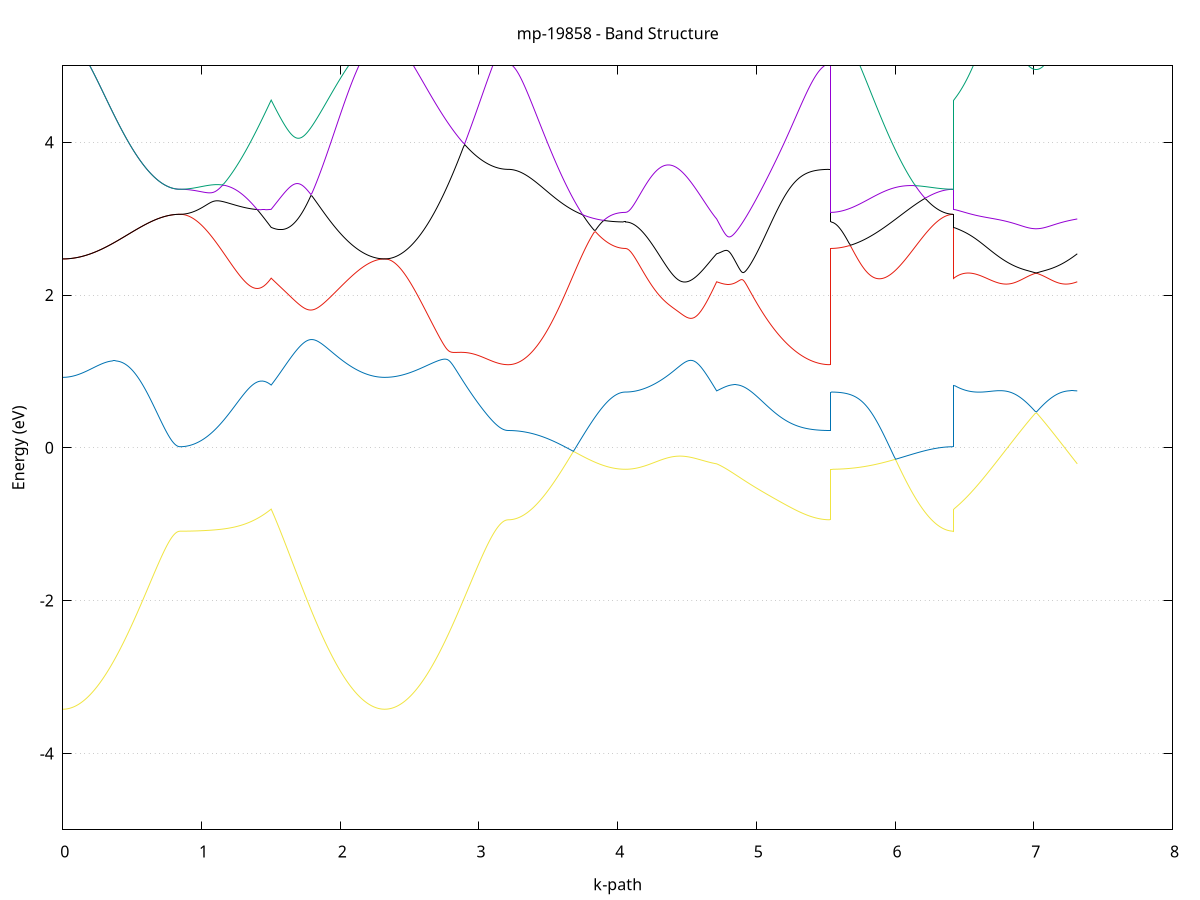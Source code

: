 set title 'mp-19858 - Band Structure'
set xlabel 'k-path'
set ylabel 'Energy (eV)'
set grid y
set yrange [-5:5]
set terminal png size 800,600
set output 'mp-19858_bands_gnuplot.png'
plot '-' using 1:2 with lines notitle, '-' using 1:2 with lines notitle, '-' using 1:2 with lines notitle, '-' using 1:2 with lines notitle, '-' using 1:2 with lines notitle, '-' using 1:2 with lines notitle, '-' using 1:2 with lines notitle, '-' using 1:2 with lines notitle, '-' using 1:2 with lines notitle, '-' using 1:2 with lines notitle, '-' using 1:2 with lines notitle, '-' using 1:2 with lines notitle, '-' using 1:2 with lines notitle, '-' using 1:2 with lines notitle, '-' using 1:2 with lines notitle, '-' using 1:2 with lines notitle
0.000000 -36.450411
0.009391 -36.450411
0.018781 -36.450411
0.028172 -36.450411
0.037562 -36.450311
0.046953 -36.450211
0.056343 -36.450111
0.065734 -36.450011
0.075124 -36.449911
0.084515 -36.449711
0.093905 -36.449611
0.103296 -36.449411
0.112686 -36.449211
0.122077 -36.449011
0.131467 -36.448811
0.140858 -36.448611
0.150248 -36.448311
0.159639 -36.448111
0.169029 -36.447811
0.178420 -36.447511
0.187810 -36.447211
0.197201 -36.446911
0.206592 -36.446511
0.215982 -36.446211
0.225373 -36.445811
0.234763 -36.445511
0.244154 -36.445111
0.253544 -36.444711
0.262935 -36.444311
0.272325 -36.443911
0.281716 -36.443511
0.291106 -36.443011
0.300497 -36.442611
0.309887 -36.442211
0.319278 -36.441711
0.328668 -36.441311
0.338059 -36.440811
0.347449 -36.440311
0.356840 -36.439911
0.366230 -36.439411
0.375621 -36.438911
0.385011 -36.438411
0.394402 -36.438011
0.403793 -36.437511
0.413183 -36.437011
0.422574 -36.436511
0.431964 -36.436011
0.441355 -36.435511
0.450745 -36.435011
0.460136 -36.434611
0.469526 -36.434111
0.478917 -36.433611
0.488307 -36.433111
0.497698 -36.432611
0.507088 -36.432211
0.516479 -36.431711
0.525869 -36.431311
0.535260 -36.430811
0.544650 -36.430411
0.554041 -36.429911
0.563431 -36.429511
0.572822 -36.429111
0.582212 -36.428711
0.591603 -36.428311
0.600994 -36.427911
0.610384 -36.427511
0.619775 -36.427111
0.629165 -36.426811
0.638556 -36.426411
0.647946 -36.426111
0.657337 -36.425811
0.666727 -36.425511
0.676118 -36.425211
0.685508 -36.424911
0.694899 -36.424611
0.704289 -36.424411
0.713680 -36.424111
0.723070 -36.423911
0.732461 -36.423711
0.741851 -36.423511
0.751242 -36.423311
0.760632 -36.423211
0.770023 -36.423011
0.779413 -36.422911
0.788804 -36.422811
0.798194 -36.422711
0.807585 -36.422611
0.816976 -36.422611
0.826366 -36.422511
0.835757 -36.422511
0.845147 -36.422511
0.845147 -36.422511
0.857785 -36.422511
0.870423 -36.422511
0.883062 -36.422511
0.895700 -36.422411
0.908338 -36.422411
0.920976 -36.422311
0.933614 -36.422311
0.946252 -36.422211
0.958891 -36.422211
0.971529 -36.422111
0.984167 -36.422011
0.996805 -36.421911
1.009443 -36.421811
1.022081 -36.421711
1.034720 -36.421611
1.047358 -36.421511
1.059996 -36.421411
1.072634 -36.421211
1.085272 -36.421111
1.097910 -36.421011
1.110549 -36.420811
1.123187 -36.420711
1.135825 -36.420511
1.148463 -36.420411
1.161101 -36.420211
1.173739 -36.420111
1.186378 -36.419911
1.199016 -36.419811
1.211654 -36.419611
1.224292 -36.419411
1.236930 -36.419311
1.249568 -36.419111
1.262207 -36.418911
1.274845 -36.418811
1.287483 -36.418611
1.300121 -36.418411
1.312759 -36.418311
1.325397 -36.418111
1.338036 -36.418011
1.350674 -36.417811
1.363312 -36.417711
1.375950 -36.417511
1.388588 -36.417411
1.401226 -36.417311
1.413865 -36.417111
1.426503 -36.417011
1.439141 -36.416911
1.451779 -36.416811
1.464417 -36.416711
1.477055 -36.416611
1.489694 -36.416611
1.502332 -36.416511
1.502332 -36.416511
1.510279 -36.416911
1.518225 -36.417311
1.526172 -36.417711
1.534119 -36.418111
1.542066 -36.418511
1.550013 -36.418911
1.557960 -36.419411
1.565906 -36.419811
1.573853 -36.420211
1.581800 -36.420711
1.589747 -36.421111
1.597694 -36.421511
1.605641 -36.422011
1.613588 -36.422411
1.621534 -36.422911
1.629481 -36.423311
1.637428 -36.423811
1.645375 -36.424211
1.653322 -36.424711
1.661269 -36.425111
1.669215 -36.425611
1.677162 -36.426011
1.685109 -36.426511
1.693056 -36.426911
1.701003 -36.427411
1.708950 -36.427911
1.716896 -36.428311
1.724843 -36.428811
1.732790 -36.429211
1.740737 -36.429711
1.748684 -36.430211
1.756631 -36.430611
1.764578 -36.431111
1.772524 -36.431511
1.780471 -36.432011
1.788418 -36.432411
1.796365 -36.432911
1.804312 -36.433311
1.812259 -36.433811
1.820205 -36.434211
1.828152 -36.434611
1.836099 -36.435111
1.844046 -36.435511
1.851993 -36.435911
1.859940 -36.436411
1.867886 -36.436811
1.875833 -36.437211
1.883780 -36.437611
1.891727 -36.438011
1.899674 -36.438511
1.907621 -36.438911
1.915568 -36.439311
1.923514 -36.439711
1.931461 -36.440011
1.939408 -36.440411
1.947355 -36.440811
1.955302 -36.441211
1.963249 -36.441611
1.971195 -36.441911
1.979142 -36.442311
1.987089 -36.442611
1.995036 -36.443011
2.002983 -36.443311
2.010930 -36.443611
2.018876 -36.444011
2.026823 -36.444311
2.034770 -36.444611
2.042717 -36.444911
2.050664 -36.445211
2.058611 -36.445511
2.066558 -36.445811
2.074504 -36.446111
2.082451 -36.446311
2.090398 -36.446611
2.098345 -36.446811
2.106292 -36.447111
2.114239 -36.447311
2.122185 -36.447511
2.130132 -36.447811
2.138079 -36.448011
2.146026 -36.448211
2.153973 -36.448411
2.161920 -36.448611
2.169866 -36.448711
2.177813 -36.448911
2.185760 -36.449111
2.193707 -36.449211
2.201654 -36.449411
2.209601 -36.449511
2.217548 -36.449611
2.225494 -36.449811
2.233441 -36.449911
2.241388 -36.450011
2.249335 -36.450011
2.257282 -36.450111
2.265229 -36.450211
2.273175 -36.450311
2.281122 -36.450311
2.289069 -36.450411
2.297016 -36.450411
2.304963 -36.450411
2.312910 -36.450411
2.320856 -36.450411
2.320856 -36.450411
2.331334 -36.450411
2.341812 -36.450411
2.352290 -36.450411
2.362768 -36.450311
2.373245 -36.450311
2.383723 -36.450211
2.394201 -36.450111
2.404679 -36.450011
2.415156 -36.449911
2.425634 -36.449811
2.436112 -36.449711
2.446590 -36.449611
2.457068 -36.449411
2.467545 -36.449311
2.478023 -36.449111
2.488501 -36.448911
2.498979 -36.448711
2.509456 -36.448511
2.519934 -36.448311
2.530412 -36.448111
2.540890 -36.447911
2.551368 -36.447611
2.561845 -36.447411
2.572323 -36.447211
2.582801 -36.446911
2.593279 -36.446611
2.603756 -36.446411
2.614234 -36.446111
2.624712 -36.445811
2.635190 -36.445511
2.645668 -36.445211
2.656145 -36.444911
2.666623 -36.444611
2.677101 -36.444311
2.687579 -36.444011
2.698056 -36.443611
2.708534 -36.443311
2.719012 -36.443011
2.729490 -36.442711
2.739967 -36.442311
2.750445 -36.442011
2.760923 -36.441711
2.771401 -36.441411
2.781879 -36.441011
2.792356 -36.440711
2.802834 -36.440411
2.813312 -36.440011
2.823790 -36.439711
2.834267 -36.439411
2.844745 -36.439111
2.855223 -36.438811
2.865701 -36.438411
2.876179 -36.438111
2.886656 -36.437811
2.897134 -36.437511
2.907612 -36.437211
2.918090 -36.437011
2.928567 -36.436711
2.939045 -36.436411
2.949523 -36.436111
2.960001 -36.435911
2.970479 -36.435611
2.980956 -36.435411
2.991434 -36.435111
3.001912 -36.434911
3.012390 -36.434711
3.022867 -36.434511
3.033345 -36.434311
3.043823 -36.434111
3.054301 -36.433911
3.064779 -36.433811
3.075256 -36.433611
3.085734 -36.433411
3.096212 -36.433311
3.106690 -36.433211
3.117167 -36.433111
3.127645 -36.433011
3.138123 -36.432911
3.148601 -36.432811
3.159079 -36.432711
3.169556 -36.432711
3.180034 -36.432611
3.190512 -36.432611
3.200990 -36.432611
3.211467 -36.432611
3.211467 -36.432611
3.220858 -36.432611
3.230248 -36.432611
3.239639 -36.432511
3.249029 -36.432511
3.258420 -36.432411
3.267811 -36.432311
3.277201 -36.432211
3.286592 -36.432111
3.295982 -36.431911
3.305373 -36.431811
3.314763 -36.431611
3.324154 -36.431411
3.333544 -36.431211
3.342935 -36.431011
3.352325 -36.430811
3.361716 -36.430511
3.371106 -36.430311
3.380497 -36.430011
3.389887 -36.429711
3.399278 -36.429411
3.408668 -36.429111
3.418059 -36.428811
3.427449 -36.428411
3.436840 -36.428111
3.446230 -36.427711
3.455621 -36.427411
3.465012 -36.427011
3.474402 -36.426611
3.483793 -36.426211
3.493183 -36.425811
3.502574 -36.425411
3.511964 -36.424911
3.521355 -36.424511
3.530745 -36.424111
3.540136 -36.423611
3.549526 -36.423211
3.558917 -36.422711
3.568307 -36.422311
3.577698 -36.421811
3.587088 -36.421311
3.596479 -36.420911
3.605869 -36.420411
3.615260 -36.419911
3.624650 -36.419411
3.634041 -36.419011
3.643431 -36.418511
3.652822 -36.418011
3.662212 -36.417511
3.671603 -36.417111
3.680994 -36.416611
3.690384 -36.416111
3.699775 -36.415711
3.709165 -36.415211
3.718556 -36.414811
3.727946 -36.414311
3.737337 -36.413911
3.746727 -36.413411
3.756118 -36.413011
3.765508 -36.412611
3.774899 -36.412111
3.784289 -36.411711
3.793680 -36.411311
3.803070 -36.410911
3.812461 -36.410611
3.821851 -36.410211
3.831242 -36.409811
3.840632 -36.409511
3.850023 -36.409111
3.859413 -36.408811
3.868804 -36.408511
3.878195 -36.408211
3.887585 -36.407911
3.896976 -36.407611
3.906366 -36.407411
3.915757 -36.407111
3.925147 -36.406911
3.934538 -36.406711
3.943928 -36.406511
3.953319 -36.406311
3.962709 -36.406111
3.972100 -36.406011
3.981490 -36.405811
3.990881 -36.405711
4.000271 -36.405611
4.009662 -36.405511
4.019052 -36.405411
4.028443 -36.405411
4.037833 -36.405311
4.047224 -36.405311
4.056614 -36.405311
4.056614 -36.405311
4.069253 -36.405311
4.081891 -36.405311
4.094529 -36.405311
4.107167 -36.405311
4.119805 -36.405411
4.132443 -36.405411
4.145082 -36.405411
4.157720 -36.405511
4.170358 -36.405511
4.182996 -36.405611
4.195634 -36.405611
4.208272 -36.405711
4.220911 -36.405811
4.233549 -36.405811
4.246187 -36.405911
4.258825 -36.406011
4.271463 -36.406111
4.284101 -36.406211
4.296740 -36.406311
4.309378 -36.406411
4.322016 -36.406511
4.334654 -36.406611
4.347292 -36.406711
4.359930 -36.406911
4.372569 -36.407011
4.385207 -36.407111
4.397845 -36.407311
4.410483 -36.407411
4.423121 -36.407611
4.435759 -36.407711
4.448398 -36.407911
4.461036 -36.408011
4.473674 -36.408211
4.486312 -36.408411
4.498950 -36.408611
4.511588 -36.408711
4.524227 -36.408911
4.536865 -36.409111
4.549503 -36.409311
4.562141 -36.409511
4.574779 -36.409711
4.587417 -36.409911
4.600056 -36.410111
4.612694 -36.410311
4.625332 -36.410511
4.637970 -36.410811
4.650608 -36.411011
4.663246 -36.411211
4.675885 -36.411411
4.688523 -36.411711
4.701161 -36.411911
4.713799 -36.412111
4.713799 -36.412111
4.721746 -36.412411
4.729693 -36.412611
4.737640 -36.412911
4.745586 -36.413111
4.753533 -36.413411
4.761480 -36.413611
4.769427 -36.413911
4.777374 -36.414211
4.785321 -36.414411
4.793268 -36.414711
4.801214 -36.414911
4.809161 -36.415211
4.817108 -36.415511
4.825055 -36.415711
4.833002 -36.416011
4.840949 -36.416311
4.848895 -36.416611
4.856842 -36.416811
4.864789 -36.417111
4.872736 -36.417411
4.880683 -36.417711
4.888630 -36.417911
4.896576 -36.418211
4.904523 -36.418511
4.912470 -36.418811
4.920417 -36.419011
4.928364 -36.419311
4.936311 -36.419611
4.944258 -36.419911
4.952204 -36.420211
4.960151 -36.420411
4.968098 -36.420711
4.976045 -36.421011
4.983992 -36.421311
4.991939 -36.421511
4.999885 -36.421811
5.007832 -36.422111
5.015779 -36.422311
5.023726 -36.422611
5.031673 -36.422911
5.039620 -36.423111
5.047566 -36.423411
5.055513 -36.423711
5.063460 -36.423911
5.071407 -36.424211
5.079354 -36.424411
5.087301 -36.424711
5.095248 -36.424911
5.103194 -36.425211
5.111141 -36.425411
5.119088 -36.425711
5.127035 -36.425911
5.134982 -36.426111
5.142929 -36.426411
5.150875 -36.426611
5.158822 -36.426811
5.166769 -36.427111
5.174716 -36.427311
5.182663 -36.427511
5.190610 -36.427711
5.198556 -36.427911
5.206503 -36.428111
5.214450 -36.428311
5.222397 -36.428511
5.230344 -36.428711
5.238291 -36.428911
5.246238 -36.429111
5.254184 -36.429311
5.262131 -36.429511
5.270078 -36.429611
5.278025 -36.429811
5.285972 -36.430011
5.293919 -36.430111
5.301865 -36.430311
5.309812 -36.430411
5.317759 -36.430611
5.325706 -36.430711
5.333653 -36.430911
5.341600 -36.431011
5.349546 -36.431111
5.357493 -36.431211
5.365440 -36.431411
5.373387 -36.431511
5.381334 -36.431611
5.389281 -36.431711
5.397228 -36.431811
5.405174 -36.431911
5.413121 -36.432011
5.421068 -36.432011
5.429015 -36.432111
5.436962 -36.432211
5.444909 -36.432211
5.452855 -36.432311
5.460802 -36.432411
5.468749 -36.432411
5.476696 -36.432411
5.484643 -36.432511
5.492590 -36.432511
5.500537 -36.432511
5.508483 -36.432611
5.516430 -36.432611
5.524377 -36.432611
5.532324 -36.432611
5.532324 -36.405311
5.542802 -36.405311
5.553279 -36.405311
5.563757 -36.405311
5.574235 -36.405411
5.584713 -36.405411
5.595191 -36.405511
5.605668 -36.405611
5.616146 -36.405711
5.626624 -36.405811
5.637102 -36.405911
5.647579 -36.406011
5.658057 -36.406111
5.668535 -36.406311
5.679013 -36.406411
5.689490 -36.406611
5.699968 -36.406811
5.710446 -36.406911
5.720924 -36.407111
5.731402 -36.407311
5.741879 -36.407511
5.752357 -36.407811
5.762835 -36.408011
5.773313 -36.408211
5.783790 -36.408511
5.794268 -36.408711
5.804746 -36.409011
5.815224 -36.409211
5.825702 -36.409511
5.836179 -36.409811
5.846657 -36.410111
5.857135 -36.410411
5.867613 -36.410711
5.878090 -36.410911
5.888568 -36.411311
5.899046 -36.411611
5.909524 -36.411911
5.920002 -36.412211
5.930479 -36.412511
5.940957 -36.412811
5.951435 -36.413111
5.961913 -36.413411
5.972390 -36.413811
5.982868 -36.414111
5.993346 -36.414411
6.003824 -36.414711
6.014302 -36.415011
6.024779 -36.415311
6.035257 -36.415611
6.045735 -36.416011
6.056213 -36.416311
6.066690 -36.416611
6.077168 -36.416911
6.087646 -36.417211
6.098124 -36.417511
6.108601 -36.417711
6.119079 -36.418011
6.129557 -36.418311
6.140035 -36.418611
6.150513 -36.418811
6.160990 -36.419111
6.171468 -36.419311
6.181946 -36.419611
6.192424 -36.419811
6.202901 -36.420011
6.213379 -36.420311
6.223857 -36.420511
6.234335 -36.420711
6.244813 -36.420911
6.255290 -36.421011
6.265768 -36.421211
6.276246 -36.421411
6.286724 -36.421511
6.297201 -36.421711
6.307679 -36.421811
6.318157 -36.421911
6.328635 -36.422011
6.339113 -36.422111
6.349590 -36.422211
6.360068 -36.422311
6.370546 -36.422411
6.381024 -36.422411
6.391501 -36.422411
6.401979 -36.422511
6.412457 -36.422511
6.422935 -36.422511
6.422935 -36.416511
6.433413 -36.416411
6.443890 -36.416211
6.454368 -36.416111
6.464846 -36.415911
6.475324 -36.415811
6.485801 -36.415611
6.496279 -36.415511
6.506757 -36.415311
6.517235 -36.415111
6.527712 -36.415011
6.538190 -36.414811
6.548668 -36.414711
6.559146 -36.414511
6.569624 -36.414311
6.580101 -36.414211
6.590579 -36.414011
6.601057 -36.413911
6.611535 -36.413711
6.622012 -36.413511
6.632490 -36.413411
6.642968 -36.413211
6.653446 -36.413111
6.663924 -36.412911
6.674401 -36.412811
6.684879 -36.412611
6.695357 -36.412511
6.705835 -36.412311
6.716312 -36.412211
6.726790 -36.412111
6.737268 -36.411911
6.747746 -36.411811
6.758224 -36.411711
6.768701 -36.411511
6.779179 -36.411411
6.789657 -36.411311
6.800135 -36.411211
6.810612 -36.411111
6.821090 -36.411011
6.831568 -36.410911
6.842046 -36.410811
6.852524 -36.410711
6.863001 -36.410611
6.873479 -36.410511
6.883957 -36.410411
6.894435 -36.410411
6.904912 -36.410311
6.915390 -36.410211
6.925868 -36.410211
6.936346 -36.410111
6.946823 -36.410111
6.957301 -36.410111
6.967779 -36.410011
6.978257 -36.410011
6.988735 -36.410011
6.999212 -36.410011
7.009690 -36.410011
7.020168 -36.410011
7.030646 -36.410011
7.041123 -36.410011
7.051601 -36.410011
7.062079 -36.410011
7.072557 -36.410111
7.083035 -36.410111
7.093512 -36.410111
7.103990 -36.410211
7.114468 -36.410211
7.124946 -36.410311
7.135423 -36.410311
7.145901 -36.410411
7.156379 -36.410511
7.166857 -36.410611
7.177335 -36.410711
7.187812 -36.410711
7.198290 -36.410811
7.208768 -36.410911
7.219246 -36.411011
7.229723 -36.411111
7.240201 -36.411311
7.250679 -36.411411
7.261157 -36.411511
7.271635 -36.411611
7.282112 -36.411711
7.292590 -36.411911
7.303068 -36.412011
7.313546 -36.412111
e
0.000000 -18.396511
0.009391 -18.396511
0.018781 -18.396511
0.028172 -18.396411
0.037562 -18.396411
0.046953 -18.396311
0.056343 -18.396211
0.065734 -18.396011
0.075124 -18.395911
0.084515 -18.395711
0.093905 -18.395511
0.103296 -18.395311
0.112686 -18.395011
0.122077 -18.394811
0.131467 -18.394511
0.140858 -18.394211
0.150248 -18.393911
0.159639 -18.393611
0.169029 -18.393211
0.178420 -18.392911
0.187810 -18.392511
0.197201 -18.392111
0.206592 -18.391711
0.215982 -18.394311
0.225373 -18.399311
0.234763 -18.404511
0.244154 -18.409811
0.253544 -18.415311
0.262935 -18.420911
0.272325 -18.426611
0.281716 -18.432411
0.291106 -18.438311
0.300497 -18.444411
0.309887 -18.450511
0.319278 -18.456811
0.328668 -18.463111
0.338059 -18.469411
0.347449 -18.475911
0.356840 -18.482411
0.366230 -18.488911
0.375621 -18.495511
0.385011 -18.502111
0.394402 -18.508711
0.403793 -18.515411
0.413183 -18.522011
0.422574 -18.528711
0.431964 -18.535311
0.441355 -18.541911
0.450745 -18.548511
0.460136 -18.555111
0.469526 -18.561611
0.478917 -18.568011
0.488307 -18.574511
0.497698 -18.580811
0.507088 -18.587111
0.516479 -18.593311
0.525869 -18.599411
0.535260 -18.605411
0.544650 -18.611311
0.554041 -18.617111
0.563431 -18.622811
0.572822 -18.628311
0.582212 -18.633811
0.591603 -18.639111
0.600994 -18.644211
0.610384 -18.649311
0.619775 -18.654111
0.629165 -18.658811
0.638556 -18.663411
0.647946 -18.667811
0.657337 -18.672011
0.666727 -18.676011
0.676118 -18.679911
0.685508 -18.683611
0.694899 -18.687111
0.704289 -18.690411
0.713680 -18.693511
0.723070 -18.696411
0.732461 -18.699111
0.741851 -18.701611
0.751242 -18.703811
0.760632 -18.705911
0.770023 -18.707811
0.779413 -18.709411
0.788804 -18.710911
0.798194 -18.712111
0.807585 -18.713111
0.816976 -18.713811
0.826366 -18.714411
0.835757 -18.714711
0.845147 -18.714811
0.845147 -18.714811
0.857785 -18.714811
0.870423 -18.714611
0.883062 -18.714411
0.895700 -18.714011
0.908338 -18.713511
0.920976 -18.712911
0.933614 -18.712211
0.946252 -18.711411
0.958891 -18.710511
0.971529 -18.709511
0.984167 -18.708411
0.996805 -18.707211
1.009443 -18.705811
1.022081 -18.704411
1.034720 -18.702911
1.047358 -18.701311
1.059996 -18.699611
1.072634 -18.697811
1.085272 -18.695911
1.097910 -18.693911
1.110549 -18.691811
1.123187 -18.689611
1.135825 -18.687411
1.148463 -18.685011
1.161101 -18.682611
1.173739 -18.680111
1.186378 -18.677611
1.199016 -18.674911
1.211654 -18.672211
1.224292 -18.669411
1.236930 -18.666511
1.249568 -18.663611
1.262207 -18.660611
1.274845 -18.657511
1.287483 -18.654411
1.300121 -18.651211
1.312759 -18.648011
1.325397 -18.644711
1.338036 -18.641311
1.350674 -18.637911
1.363312 -18.634511
1.375950 -18.631011
1.388588 -18.627511
1.401226 -18.623911
1.413865 -18.620411
1.426503 -18.616711
1.439141 -18.613111
1.451779 -18.609411
1.464417 -18.605711
1.477055 -18.601911
1.489694 -18.598211
1.502332 -18.594411
1.502332 -18.594411
1.510279 -18.591611
1.518225 -18.588711
1.526172 -18.585811
1.534119 -18.582911
1.542066 -18.579911
1.550013 -18.576911
1.557960 -18.573911
1.565906 -18.570811
1.573853 -18.567811
1.581800 -18.564711
1.589747 -18.561511
1.597694 -18.558411
1.605641 -18.555211
1.613588 -18.552011
1.621534 -18.548711
1.629481 -18.545511
1.637428 -18.542311
1.645375 -18.539011
1.653322 -18.535711
1.661269 -18.532411
1.669215 -18.529111
1.677162 -18.525811
1.685109 -18.522511
1.693056 -18.519211
1.701003 -18.515911
1.708950 -18.512611
1.716896 -18.509311
1.724843 -18.506111
1.732790 -18.502911
1.740737 -18.499711
1.748684 -18.496611
1.756631 -18.493511
1.764578 -18.490511
1.772524 -18.487611
1.780471 -18.484811
1.788418 -18.482111
1.796365 -18.479611
1.804312 -18.477111
1.812259 -18.474711
1.820205 -18.472411
1.828152 -18.470211
1.836099 -18.468011
1.844046 -18.465911
1.851993 -18.463811
1.859940 -18.461811
1.867886 -18.459811
1.875833 -18.457811
1.883780 -18.455911
1.891727 -18.454011
1.899674 -18.452111
1.907621 -18.450211
1.915568 -18.448411
1.923514 -18.446511
1.931461 -18.444711
1.939408 -18.443011
1.947355 -18.441211
1.955302 -18.439511
1.963249 -18.437811
1.971195 -18.436111
1.979142 -18.434511
1.987089 -18.432911
1.995036 -18.431311
2.002983 -18.429711
2.010930 -18.428211
2.018876 -18.426711
2.026823 -18.425211
2.034770 -18.423711
2.042717 -18.422311
2.050664 -18.421011
2.058611 -18.419611
2.066558 -18.418311
2.074504 -18.417011
2.082451 -18.415811
2.090398 -18.414511
2.098345 -18.413411
2.106292 -18.412211
2.114239 -18.411111
2.122185 -18.410011
2.130132 -18.409011
2.138079 -18.408011
2.146026 -18.407111
2.153973 -18.406111
2.161920 -18.405311
2.169866 -18.404411
2.177813 -18.403611
2.185760 -18.402911
2.193707 -18.402211
2.201654 -18.401511
2.209601 -18.400911
2.217548 -18.400311
2.225494 -18.399711
2.233441 -18.399211
2.241388 -18.398711
2.249335 -18.398311
2.257282 -18.398011
2.265229 -18.397611
2.273175 -18.397311
2.281122 -18.397111
2.289069 -18.396911
2.297016 -18.396711
2.304963 -18.396611
2.312910 -18.396611
2.320856 -18.396511
2.320856 -18.396511
2.331334 -18.396611
2.341812 -18.396911
2.352290 -18.397311
2.362768 -18.397911
2.373245 -18.398711
2.383723 -18.399611
2.394201 -18.400711
2.404679 -18.401911
2.415156 -18.403411
2.425634 -18.405011
2.436112 -18.406711
2.446590 -18.408611
2.457068 -18.410611
2.467545 -18.412811
2.478023 -18.415211
2.488501 -18.417711
2.498979 -18.420311
2.509456 -18.423011
2.519934 -18.425911
2.530412 -18.428911
2.540890 -18.432111
2.551368 -18.435311
2.561845 -18.438711
2.572323 -18.442211
2.582801 -18.445811
2.593279 -18.449411
2.603756 -18.453211
2.614234 -18.457111
2.624712 -18.461011
2.635190 -18.465011
2.645668 -18.469111
2.656145 -18.473211
2.666623 -18.477411
2.677101 -18.481711
2.687579 -18.486011
2.698056 -18.490311
2.708534 -18.494711
2.719012 -18.499111
2.729490 -18.503511
2.739967 -18.508011
2.750445 -18.512411
2.760923 -18.516911
2.771401 -18.521311
2.781879 -18.525811
2.792356 -18.530211
2.802834 -18.534611
2.813312 -18.539011
2.823790 -18.543311
2.834267 -18.547711
2.844745 -18.551911
2.855223 -18.556111
2.865701 -18.560311
2.876179 -18.564411
2.886656 -18.568511
2.897134 -18.572411
2.907612 -18.576311
2.918090 -18.580111
2.928567 -18.583811
2.939045 -18.587511
2.949523 -18.591011
2.960001 -18.594411
2.970479 -18.597811
2.980956 -18.601011
2.991434 -18.604111
3.001912 -18.607111
3.012390 -18.609911
3.022867 -18.612711
3.033345 -18.615311
3.043823 -18.617811
3.054301 -18.620111
3.064779 -18.622311
3.075256 -18.624411
3.085734 -18.626311
3.096212 -18.628111
3.106690 -18.629711
3.117167 -18.631211
3.127645 -18.632611
3.138123 -18.633711
3.148601 -18.634811
3.159079 -18.635611
3.169556 -18.636411
3.180034 -18.636911
3.190512 -18.637311
3.200990 -18.637511
3.211467 -18.637611
3.211467 -18.637611
3.220858 -18.637611
3.230248 -18.637611
3.239639 -18.637511
3.249029 -18.637411
3.258420 -18.637211
3.267811 -18.637111
3.277201 -18.636911
3.286592 -18.636711
3.295982 -18.636411
3.305373 -18.636111
3.314763 -18.635811
3.324154 -18.635511
3.333544 -18.635111
3.342935 -18.634711
3.352325 -18.634311
3.361716 -18.633811
3.371106 -18.633311
3.380497 -18.632811
3.389887 -18.632311
3.399278 -18.631711
3.408668 -18.631211
3.418059 -18.630611
3.427449 -18.630011
3.436840 -18.629311
3.446230 -18.628611
3.455621 -18.628011
3.465012 -18.627311
3.474402 -18.626511
3.483793 -18.625811
3.493183 -18.625011
3.502574 -18.624311
3.511964 -18.623511
3.521355 -18.622711
3.530745 -18.621911
3.540136 -18.621111
3.549526 -18.620211
3.558917 -18.619411
3.568307 -18.618511
3.577698 -18.617711
3.587088 -18.616811
3.596479 -18.615911
3.605869 -18.615111
3.615260 -18.614211
3.624650 -18.613311
3.634041 -18.612411
3.643431 -18.611511
3.652822 -18.610611
3.662212 -18.609811
3.671603 -18.608911
3.680994 -18.608011
3.690384 -18.607111
3.699775 -18.606311
3.709165 -18.605411
3.718556 -18.604611
3.727946 -18.603711
3.737337 -18.602911
3.746727 -18.602111
3.756118 -18.601311
3.765508 -18.600511
3.774899 -18.599711
3.784289 -18.599011
3.793680 -18.598211
3.803070 -18.600111
3.812461 -18.605111
3.821851 -18.609911
3.831242 -18.614511
3.840632 -18.619011
3.850023 -18.623411
3.859413 -18.627611
3.868804 -18.631611
3.878195 -18.635511
3.887585 -18.639211
3.896976 -18.642711
3.906366 -18.646011
3.915757 -18.649211
3.925147 -18.652211
3.934538 -18.654911
3.943928 -18.657511
3.953319 -18.659911
3.962709 -18.662111
3.972100 -18.664111
3.981490 -18.665911
3.990881 -18.667411
4.000271 -18.668811
4.009662 -18.670011
4.019052 -18.670911
4.028443 -18.671711
4.037833 -18.672211
4.047224 -18.672511
4.056614 -18.672611
4.056614 -18.672611
4.069253 -18.672611
4.081891 -18.672511
4.094529 -18.672311
4.107167 -18.672111
4.119805 -18.671711
4.132443 -18.671411
4.145082 -18.670911
4.157720 -18.670411
4.170358 -18.669811
4.182996 -18.669111
4.195634 -18.668411
4.208272 -18.667611
4.220911 -18.666711
4.233549 -18.665711
4.246187 -18.664711
4.258825 -18.663611
4.271463 -18.662511
4.284101 -18.661311
4.296740 -18.660011
4.309378 -18.658711
4.322016 -18.657211
4.334654 -18.655811
4.347292 -18.654211
4.359930 -18.652611
4.372569 -18.651011
4.385207 -18.649211
4.397845 -18.647411
4.410483 -18.645611
4.423121 -18.643711
4.435759 -18.641711
4.448398 -18.639711
4.461036 -18.637611
4.473674 -18.635411
4.486312 -18.633211
4.498950 -18.630911
4.511588 -18.628611
4.524227 -18.626211
4.536865 -18.623811
4.549503 -18.621311
4.562141 -18.618811
4.574779 -18.616211
4.587417 -18.613611
4.600056 -18.610911
4.612694 -18.608211
4.625332 -18.605411
4.637970 -18.602611
4.650608 -18.599711
4.663246 -18.596811
4.675885 -18.593911
4.688523 -18.590911
4.701161 -18.587911
4.713799 -18.584911
4.713799 -18.584911
4.721746 -18.581811
4.729693 -18.578811
4.737640 -18.575811
4.745586 -18.573111
4.753533 -18.570911
4.761480 -18.569611
4.769427 -18.568911
4.777374 -18.568411
4.785321 -18.568011
4.793268 -18.567711
4.801214 -18.567411
4.809161 -18.567211
4.817108 -18.567011
4.825055 -18.566811
4.833002 -18.566711
4.840949 -18.566711
4.848895 -18.566711
4.856842 -18.566711
4.864789 -18.566811
4.872736 -18.567011
4.880683 -18.567211
4.888630 -18.567411
4.896576 -18.567711
4.904523 -18.568111
4.912470 -18.568511
4.920417 -18.569011
4.928364 -18.569511
4.936311 -18.570011
4.944258 -18.570711
4.952204 -18.571311
4.960151 -18.572111
4.968098 -18.572911
4.976045 -18.573711
4.983992 -18.574611
4.991939 -18.575511
4.999885 -18.576511
5.007832 -18.577511
5.015779 -18.578511
5.023726 -18.579611
5.031673 -18.580711
5.039620 -18.581811
5.047566 -18.583011
5.055513 -18.584211
5.063460 -18.585411
5.071407 -18.586711
5.079354 -18.587911
5.087301 -18.589211
5.095248 -18.590511
5.103194 -18.591811
5.111141 -18.593111
5.119088 -18.594411
5.127035 -18.595711
5.134982 -18.597011
5.142929 -18.598311
5.150875 -18.599611
5.158822 -18.601011
5.166769 -18.602311
5.174716 -18.603611
5.182663 -18.604911
5.190610 -18.606111
5.198556 -18.607411
5.206503 -18.608711
5.214450 -18.609911
5.222397 -18.611111
5.230344 -18.612311
5.238291 -18.613511
5.246238 -18.614711
5.254184 -18.615911
5.262131 -18.617011
5.270078 -18.618111
5.278025 -18.619211
5.285972 -18.620311
5.293919 -18.621311
5.301865 -18.622311
5.309812 -18.623311
5.317759 -18.624311
5.325706 -18.625211
5.333653 -18.626111
5.341600 -18.627011
5.349546 -18.627811
5.357493 -18.628611
5.365440 -18.629411
5.373387 -18.630211
5.381334 -18.630911
5.389281 -18.631511
5.397228 -18.632211
5.405174 -18.632811
5.413121 -18.633411
5.421068 -18.633911
5.429015 -18.634411
5.436962 -18.634911
5.444909 -18.635311
5.452855 -18.635711
5.460802 -18.636111
5.468749 -18.636411
5.476696 -18.636711
5.484643 -18.636911
5.492590 -18.637111
5.500537 -18.637311
5.508483 -18.637511
5.516430 -18.637511
5.524377 -18.637611
5.532324 -18.637611
5.532324 -18.672611
5.542802 -18.672611
5.553279 -18.672711
5.563757 -18.672811
5.574235 -18.672911
5.584713 -18.673011
5.595191 -18.673111
5.605668 -18.673311
5.616146 -18.673511
5.626624 -18.673811
5.637102 -18.674111
5.647579 -18.674411
5.658057 -18.674711
5.668535 -18.675011
5.679013 -18.675411
5.689490 -18.675811
5.699968 -18.676211
5.710446 -18.676711
5.720924 -18.677111
5.731402 -18.677611
5.741879 -18.678211
5.752357 -18.678711
5.762835 -18.679311
5.773313 -18.679811
5.783790 -18.680411
5.794268 -18.681111
5.804746 -18.681711
5.815224 -18.682311
5.825702 -18.683011
5.836179 -18.683711
5.846657 -18.684411
5.857135 -18.685111
5.867613 -18.685811
5.878090 -18.686511
5.888568 -18.687311
5.899046 -18.688011
5.909524 -18.688811
5.920002 -18.689511
5.930479 -18.690311
5.940957 -18.691111
5.951435 -18.691911
5.961913 -18.692611
5.972390 -18.693411
5.982868 -18.694211
5.993346 -18.695011
6.003824 -18.695711
6.014302 -18.696511
6.024779 -18.697311
6.035257 -18.698111
6.045735 -18.698811
6.056213 -18.699611
6.066690 -18.700311
6.077168 -18.701111
6.087646 -18.701811
6.098124 -18.702511
6.108601 -18.703211
6.119079 -18.703911
6.129557 -18.704611
6.140035 -18.705211
6.150513 -18.705911
6.160990 -18.706511
6.171468 -18.707111
6.181946 -18.707711
6.192424 -18.708311
6.202901 -18.708811
6.213379 -18.709411
6.223857 -18.709911
6.234335 -18.710411
6.244813 -18.710811
6.255290 -18.711311
6.265768 -18.711711
6.276246 -18.712111
6.286724 -18.712511
6.297201 -18.712811
6.307679 -18.713111
6.318157 -18.713411
6.328635 -18.713711
6.339113 -18.713911
6.349590 -18.714111
6.360068 -18.714311
6.370546 -18.714511
6.381024 -18.714611
6.391501 -18.714711
6.401979 -18.714811
6.412457 -18.714811
6.422935 -18.714811
6.422935 -18.594411
6.433413 -18.594111
6.443890 -18.593811
6.454368 -18.593511
6.464846 -18.593211
6.475324 -18.592811
6.485801 -18.592511
6.496279 -18.592211
6.506757 -18.591811
6.517235 -18.591511
6.527712 -18.591211
6.538190 -18.590811
6.548668 -18.590511
6.559146 -18.590111
6.569624 -18.589811
6.580101 -18.589411
6.590579 -18.589111
6.601057 -18.588711
6.611535 -18.588411
6.622012 -18.588011
6.632490 -18.587711
6.642968 -18.587311
6.653446 -18.587011
6.663924 -18.586711
6.674401 -18.586311
6.684879 -18.586011
6.695357 -18.585611
6.705835 -18.585311
6.716312 -18.585011
6.726790 -18.584611
6.737268 -18.584311
6.747746 -18.584011
6.758224 -18.583711
6.768701 -18.583411
6.779179 -18.583111
6.789657 -18.582811
6.800135 -18.582611
6.810612 -18.582311
6.821090 -18.582111
6.831568 -18.581811
6.842046 -18.581611
6.852524 -18.581411
6.863001 -18.581211
6.873479 -18.581011
6.883957 -18.580811
6.894435 -18.580711
6.904912 -18.580511
6.915390 -18.580411
6.925868 -18.580311
6.936346 -18.580211
6.946823 -18.580111
6.957301 -18.580011
6.967779 -18.579911
6.978257 -18.579911
6.988735 -18.579811
6.999212 -18.579811
7.009690 -18.579811
7.020168 -18.579811
7.030646 -18.579811
7.041123 -18.579811
7.051601 -18.579811
7.062079 -18.579911
7.072557 -18.580011
7.083035 -18.580011
7.093512 -18.580111
7.103990 -18.580211
7.114468 -18.580411
7.124946 -18.580511
7.135423 -18.580611
7.145901 -18.580811
7.156379 -18.581011
7.166857 -18.581111
7.177335 -18.581311
7.187812 -18.581511
7.198290 -18.581811
7.208768 -18.582011
7.219246 -18.582211
7.229723 -18.582511
7.240201 -18.582811
7.250679 -18.583011
7.261157 -18.583311
7.271635 -18.583611
7.282112 -18.583911
7.292590 -18.584211
7.303068 -18.584511
7.313546 -18.584911
e
0.000000 -18.396511
0.009391 -18.396511
0.018781 -18.396511
0.028172 -18.396411
0.037562 -18.396411
0.046953 -18.396311
0.056343 -18.396211
0.065734 -18.396011
0.075124 -18.395911
0.084515 -18.395711
0.093905 -18.395511
0.103296 -18.395311
0.112686 -18.395011
0.122077 -18.394811
0.131467 -18.394511
0.140858 -18.394211
0.150248 -18.393911
0.159639 -18.393611
0.169029 -18.393211
0.178420 -18.392911
0.187810 -18.392511
0.197201 -18.392111
0.206592 -18.391711
0.215982 -18.391211
0.225373 -18.390811
0.234763 -18.390311
0.244154 -18.389811
0.253544 -18.389411
0.262935 -18.388911
0.272325 -18.388311
0.281716 -18.387811
0.291106 -18.387311
0.300497 -18.386711
0.309887 -18.386211
0.319278 -18.385611
0.328668 -18.385111
0.338059 -18.384511
0.347449 -18.383911
0.356840 -18.383311
0.366230 -18.382711
0.375621 -18.382111
0.385011 -18.381511
0.394402 -18.380911
0.403793 -18.380311
0.413183 -18.379711
0.422574 -18.379111
0.431964 -18.378511
0.441355 -18.377911
0.450745 -18.377311
0.460136 -18.376711
0.469526 -18.376011
0.478917 -18.375411
0.488307 -18.374911
0.497698 -18.374311
0.507088 -18.373711
0.516479 -18.373111
0.525869 -18.372511
0.535260 -18.372011
0.544650 -18.371411
0.554041 -18.370911
0.563431 -18.370311
0.572822 -18.369811
0.582212 -18.369311
0.591603 -18.368811
0.600994 -18.368311
0.610384 -18.367811
0.619775 -18.367411
0.629165 -18.366911
0.638556 -18.366511
0.647946 -18.366111
0.657337 -18.365711
0.666727 -18.365311
0.676118 -18.364911
0.685508 -18.364511
0.694899 -18.364211
0.704289 -18.363911
0.713680 -18.363611
0.723070 -18.363311
0.732461 -18.363111
0.741851 -18.362811
0.751242 -18.362611
0.760632 -18.362411
0.770023 -18.362211
0.779413 -18.362111
0.788804 -18.361911
0.798194 -18.361811
0.807585 -18.361711
0.816976 -18.361611
0.826366 -18.361611
0.835757 -18.361511
0.845147 -18.361511
0.845147 -18.361511
0.857785 -18.361611
0.870423 -18.361911
0.883062 -18.362411
0.895700 -18.363111
0.908338 -18.364011
0.920976 -18.365011
0.933614 -18.366311
0.946252 -18.367711
0.958891 -18.369411
0.971529 -18.371211
0.984167 -18.373211
0.996805 -18.375311
1.009443 -18.377711
1.022081 -18.380211
1.034720 -18.382911
1.047358 -18.385711
1.059996 -18.388711
1.072634 -18.391811
1.085272 -18.395111
1.097910 -18.398611
1.110549 -18.402111
1.123187 -18.405811
1.135825 -18.409611
1.148463 -18.413611
1.161101 -18.417611
1.173739 -18.421811
1.186378 -18.426011
1.199016 -18.430411
1.211654 -18.434811
1.224292 -18.439311
1.236930 -18.443911
1.249568 -18.448511
1.262207 -18.453211
1.274845 -18.458011
1.287483 -18.462811
1.300121 -18.467611
1.312759 -18.472411
1.325397 -18.477311
1.338036 -18.482211
1.350674 -18.487111
1.363312 -18.492011
1.375950 -18.496811
1.388588 -18.501711
1.401226 -18.506511
1.413865 -18.511311
1.426503 -18.516111
1.439141 -18.520811
1.451779 -18.525511
1.464417 -18.530011
1.477055 -18.534611
1.489694 -18.539011
1.502332 -18.543411
1.502332 -18.543411
1.510279 -18.541811
1.518225 -18.540111
1.526172 -18.538511
1.534119 -18.536811
1.542066 -18.535111
1.550013 -18.533411
1.557960 -18.531711
1.565906 -18.529911
1.573853 -18.528111
1.581800 -18.526411
1.589747 -18.524511
1.597694 -18.522711
1.605641 -18.520911
1.613588 -18.519011
1.621534 -18.517111
1.629481 -18.515211
1.637428 -18.513311
1.645375 -18.511411
1.653322 -18.509411
1.661269 -18.507511
1.669215 -18.505511
1.677162 -18.503511
1.685109 -18.501511
1.693056 -18.499511
1.701003 -18.497411
1.708950 -18.495311
1.716896 -18.493211
1.724843 -18.491111
1.732790 -18.488911
1.740737 -18.486711
1.748684 -18.484411
1.756631 -18.482111
1.764578 -18.479711
1.772524 -18.477211
1.780471 -18.474611
1.788418 -18.471911
1.796365 -18.469111
1.804312 -18.466211
1.812259 -18.463311
1.820205 -18.460311
1.828152 -18.457211
1.836099 -18.454111
1.844046 -18.451011
1.851993 -18.447811
1.859940 -18.444711
1.867886 -18.441511
1.875833 -18.438411
1.883780 -18.435211
1.891727 -18.432111
1.899674 -18.429011
1.907621 -18.425911
1.915568 -18.422911
1.923514 -18.419811
1.931461 -18.416811
1.939408 -18.413811
1.947355 -18.410911
1.955302 -18.408011
1.963249 -18.405111
1.971195 -18.402211
1.979142 -18.400511
1.987089 -18.400311
1.995036 -18.400111
2.002983 -18.400011
2.010930 -18.399811
2.018876 -18.399711
2.026823 -18.399511
2.034770 -18.399411
2.042717 -18.399211
2.050664 -18.399111
2.058611 -18.398911
2.066558 -18.398811
2.074504 -18.398711
2.082451 -18.398511
2.090398 -18.398411
2.098345 -18.398311
2.106292 -18.398211
2.114239 -18.398111
2.122185 -18.398011
2.130132 -18.397811
2.138079 -18.397711
2.146026 -18.397611
2.153973 -18.397511
2.161920 -18.397511
2.169866 -18.397411
2.177813 -18.397311
2.185760 -18.397211
2.193707 -18.397111
2.201654 -18.397111
2.209601 -18.397011
2.217548 -18.396911
2.225494 -18.396911
2.233441 -18.396811
2.241388 -18.396811
2.249335 -18.396711
2.257282 -18.396711
2.265229 -18.396711
2.273175 -18.396611
2.281122 -18.396611
2.289069 -18.396611
2.297016 -18.396611
2.304963 -18.396611
2.312910 -18.396511
2.320856 -18.396511
2.320856 -18.396511
2.331334 -18.396611
2.341812 -18.396611
2.352290 -18.396711
2.362768 -18.396911
2.373245 -18.397011
2.383723 -18.397211
2.394201 -18.397511
2.404679 -18.397811
2.415156 -18.398111
2.425634 -18.398511
2.436112 -18.398911
2.446590 -18.399311
2.457068 -18.399811
2.467545 -18.400311
2.478023 -18.400811
2.488501 -18.401411
2.498979 -18.402011
2.509456 -18.402711
2.519934 -18.403311
2.530412 -18.404011
2.540890 -18.404711
2.551368 -18.405511
2.561845 -18.406311
2.572323 -18.407111
2.582801 -18.407911
2.593279 -18.408811
2.603756 -18.409711
2.614234 -18.410511
2.624712 -18.411511
2.635190 -18.412411
2.645668 -18.413411
2.656145 -18.414311
2.666623 -18.415311
2.677101 -18.416311
2.687579 -18.417311
2.698056 -18.418311
2.708534 -18.419411
2.719012 -18.420411
2.729490 -18.421411
2.739967 -18.422511
2.750445 -18.423511
2.760923 -18.424611
2.771401 -18.425611
2.781879 -18.426711
2.792356 -18.427711
2.802834 -18.428811
2.813312 -18.429811
2.823790 -18.430811
2.834267 -18.431911
2.844745 -18.432911
2.855223 -18.433911
2.865701 -18.434911
2.876179 -18.435811
2.886656 -18.436811
2.897134 -18.437711
2.907612 -18.438711
2.918090 -18.439611
2.928567 -18.440511
2.939045 -18.441311
2.949523 -18.442211
2.960001 -18.443011
2.970479 -18.443811
2.980956 -18.444611
2.991434 -18.445311
3.001912 -18.446011
3.012390 -18.446711
3.022867 -18.447411
3.033345 -18.448011
3.043823 -18.448611
3.054301 -18.449211
3.064779 -18.449711
3.075256 -18.450211
3.085734 -18.450611
3.096212 -18.451111
3.106690 -18.451511
3.117167 -18.451811
3.127645 -18.452211
3.138123 -18.452411
3.148601 -18.452711
3.159079 -18.452911
3.169556 -18.453111
3.180034 -18.453211
3.190512 -18.453311
3.200990 -18.453411
3.211467 -18.453411
3.211467 -18.453411
3.220858 -18.453411
3.230248 -18.453311
3.239639 -18.453311
3.249029 -18.453211
3.258420 -18.453111
3.267811 -18.453011
3.277201 -18.452811
3.286592 -18.452611
3.295982 -18.452411
3.305373 -18.452211
3.314763 -18.452011
3.324154 -18.451711
3.333544 -18.451511
3.342935 -18.451211
3.352325 -18.450811
3.361716 -18.450511
3.371106 -18.450111
3.380497 -18.449811
3.389887 -18.449411
3.399278 -18.448911
3.408668 -18.448511
3.418059 -18.448111
3.427449 -18.447611
3.436840 -18.447111
3.446230 -18.446611
3.455621 -18.446111
3.465012 -18.445611
3.474402 -18.445011
3.483793 -18.444511
3.493183 -18.443911
3.502574 -18.443311
3.511964 -18.442711
3.521355 -18.442111
3.530745 -18.441511
3.540136 -18.440911
3.549526 -18.440311
3.558917 -18.444311
3.568307 -18.450511
3.577698 -18.456711
3.587088 -18.463011
3.596479 -18.469311
3.605869 -18.475611
3.615260 -18.482011
3.624650 -18.488311
3.634041 -18.494711
3.643431 -18.501011
3.652822 -18.507311
3.662212 -18.513611
3.671603 -18.519911
3.680994 -18.526111
3.690384 -18.532311
3.699775 -18.538411
3.709165 -18.544411
3.718556 -18.550411
3.727946 -18.556311
3.737337 -18.562211
3.746727 -18.567911
3.756118 -18.573611
3.765508 -18.579111
3.774899 -18.584511
3.784289 -18.589911
3.793680 -18.595111
3.803070 -18.597511
3.812461 -18.596811
3.821851 -18.596111
3.831242 -18.595411
3.840632 -18.594811
3.850023 -18.594111
3.859413 -18.593511
3.868804 -18.592911
3.878195 -18.592411
3.887585 -18.591811
3.896976 -18.591311
3.906366 -18.590811
3.915757 -18.590411
3.925147 -18.589911
3.934538 -18.589511
3.943928 -18.589211
3.953319 -18.588811
3.962709 -18.588511
3.972100 -18.588211
3.981490 -18.587911
3.990881 -18.587711
4.000271 -18.587511
4.009662 -18.587311
4.019052 -18.587211
4.028443 -18.587111
4.037833 -18.587011
4.047224 -18.587011
4.056614 -18.587011
4.056614 -18.587011
4.069253 -18.586911
4.081891 -18.586811
4.094529 -18.586511
4.107167 -18.586211
4.119805 -18.585811
4.132443 -18.585311
4.145082 -18.584711
4.157720 -18.584111
4.170358 -18.583311
4.182996 -18.582511
4.195634 -18.581611
4.208272 -18.580611
4.220911 -18.579511
4.233549 -18.578411
4.246187 -18.577211
4.258825 -18.576011
4.271463 -18.574711
4.284101 -18.573311
4.296740 -18.571911
4.309378 -18.570511
4.322016 -18.569111
4.334654 -18.567611
4.347292 -18.566111
4.359930 -18.564611
4.372569 -18.563211
4.385207 -18.561711
4.397845 -18.560311
4.410483 -18.558911
4.423121 -18.557611
4.435759 -18.556411
4.448398 -18.555311
4.461036 -18.554311
4.473674 -18.553411
4.486312 -18.552611
4.498950 -18.552111
4.511588 -18.551711
4.524227 -18.551511
4.536865 -18.551511
4.549503 -18.551711
4.562141 -18.552211
4.574779 -18.552811
4.587417 -18.553711
4.600056 -18.554811
4.612694 -18.556011
4.625332 -18.557411
4.637970 -18.559011
4.650608 -18.560711
4.663246 -18.562511
4.675885 -18.564411
4.688523 -18.566311
4.701161 -18.568411
4.713799 -18.570411
4.713799 -18.570411
4.721746 -18.569911
4.729693 -18.569311
4.737640 -18.568711
4.745586 -18.567811
4.753533 -18.566211
4.761480 -18.563811
4.769427 -18.560911
4.777374 -18.557711
4.785321 -18.554411
4.793268 -18.551111
4.801214 -18.547711
4.809161 -18.544211
4.817108 -18.540711
4.825055 -18.537211
4.833002 -18.533711
4.840949 -18.530111
4.848895 -18.526511
4.856842 -18.522911
4.864789 -18.519311
4.872736 -18.515711
4.880683 -18.512011
4.888630 -18.508311
4.896576 -18.504711
4.904523 -18.501011
4.912470 -18.497311
4.920417 -18.493611
4.928364 -18.490011
4.936311 -18.486311
4.944258 -18.482611
4.952204 -18.481111
4.960151 -18.481211
4.968098 -18.481311
4.976045 -18.481411
4.983992 -18.481411
4.991939 -18.481311
4.999885 -18.481211
5.007832 -18.481111
5.015779 -18.480911
5.023726 -18.480711
5.031673 -18.480411
5.039620 -18.480111
5.047566 -18.479811
5.055513 -18.479411
5.063460 -18.479011
5.071407 -18.478611
5.079354 -18.478111
5.087301 -18.477611
5.095248 -18.477111
5.103194 -18.476611
5.111141 -18.476111
5.119088 -18.475511
5.127035 -18.475011
5.134982 -18.474411
5.142929 -18.473811
5.150875 -18.473211
5.158822 -18.472611
5.166769 -18.472011
5.174716 -18.471411
5.182663 -18.470711
5.190610 -18.470111
5.198556 -18.469511
5.206503 -18.468911
5.214450 -18.468211
5.222397 -18.467611
5.230344 -18.467011
5.238291 -18.466411
5.246238 -18.465811
5.254184 -18.465211
5.262131 -18.464611
5.270078 -18.464011
5.278025 -18.463411
5.285972 -18.462911
5.293919 -18.462311
5.301865 -18.461811
5.309812 -18.461311
5.317759 -18.460711
5.325706 -18.460211
5.333653 -18.459711
5.341600 -18.459311
5.349546 -18.458811
5.357493 -18.458411
5.365440 -18.457911
5.373387 -18.457511
5.381334 -18.457111
5.389281 -18.456811
5.397228 -18.456411
5.405174 -18.456111
5.413121 -18.455711
5.421068 -18.455411
5.429015 -18.455211
5.436962 -18.454911
5.444909 -18.454711
5.452855 -18.454411
5.460802 -18.454211
5.468749 -18.454111
5.476696 -18.453911
5.484643 -18.453811
5.492590 -18.453611
5.500537 -18.453511
5.508483 -18.453511
5.516430 -18.453411
5.524377 -18.453411
5.532324 -18.453411
5.532324 -18.587011
5.542802 -18.586911
5.553279 -18.586711
5.563757 -18.586311
5.574235 -18.585811
5.584713 -18.585111
5.595191 -18.584311
5.605668 -18.583311
5.616146 -18.582211
5.626624 -18.580911
5.637102 -18.579611
5.647579 -18.578011
5.658057 -18.576311
5.668535 -18.574511
5.679013 -18.572611
5.689490 -18.570511
5.699968 -18.568311
5.710446 -18.566011
5.720924 -18.563511
5.731402 -18.561011
5.741879 -18.558311
5.752357 -18.555511
5.762835 -18.552611
5.773313 -18.549611
5.783790 -18.546411
5.794268 -18.543211
5.804746 -18.539911
5.815224 -18.536511
5.825702 -18.533011
5.836179 -18.529511
5.846657 -18.525811
5.857135 -18.522111
5.867613 -18.518311
5.878090 -18.514511
5.888568 -18.510611
5.899046 -18.506611
5.909524 -18.502611
5.920002 -18.498611
5.930479 -18.494511
5.940957 -18.490411
5.951435 -18.486311
5.961913 -18.482211
5.972390 -18.478011
5.982868 -18.473811
5.993346 -18.469711
6.003824 -18.465511
6.014302 -18.461411
6.024779 -18.457211
6.035257 -18.453111
6.045735 -18.449011
6.056213 -18.445011
6.066690 -18.440911
6.077168 -18.437011
6.087646 -18.433011
6.098124 -18.429211
6.108601 -18.425411
6.119079 -18.421611
6.129557 -18.417911
6.140035 -18.414411
6.150513 -18.410811
6.160990 -18.407411
6.171468 -18.404111
6.181946 -18.400811
6.192424 -18.397711
6.202901 -18.394711
6.213379 -18.391711
6.223857 -18.388911
6.234335 -18.386211
6.244813 -18.383711
6.255290 -18.381211
6.265768 -18.378911
6.276246 -18.376711
6.286724 -18.374711
6.297201 -18.372811
6.307679 -18.371011
6.318157 -18.369411
6.328635 -18.367911
6.339113 -18.366611
6.349590 -18.365411
6.360068 -18.364411
6.370546 -18.363511
6.381024 -18.362811
6.391501 -18.362311
6.401979 -18.361911
6.412457 -18.361611
6.422935 -18.361511
6.422935 -18.543411
6.433413 -18.545211
6.443890 -18.546911
6.454368 -18.548611
6.464846 -18.550311
6.475324 -18.551911
6.485801 -18.553511
6.496279 -18.555011
6.506757 -18.556511
6.517235 -18.557911
6.527712 -18.559311
6.538190 -18.560511
6.548668 -18.561811
6.559146 -18.562911
6.569624 -18.564011
6.580101 -18.565011
6.590579 -18.565911
6.601057 -18.566711
6.611535 -18.567511
6.622012 -18.568211
6.632490 -18.568811
6.642968 -18.569311
6.653446 -18.569711
6.663924 -18.570111
6.674401 -18.570311
6.684879 -18.570511
6.695357 -18.570611
6.705835 -18.570511
6.716312 -18.570411
6.726790 -18.570311
6.737268 -18.570011
6.747746 -18.569611
6.758224 -18.569111
6.768701 -18.568611
6.779179 -18.567911
6.789657 -18.567211
6.800135 -18.566411
6.810612 -18.565411
6.821090 -18.564411
6.831568 -18.563311
6.842046 -18.562111
6.852524 -18.560911
6.863001 -18.559511
6.873479 -18.558011
6.883957 -18.556511
6.894435 -18.554911
6.904912 -18.553211
6.915390 -18.551411
6.925868 -18.549611
6.936346 -18.547711
6.946823 -18.545711
6.957301 -18.543611
6.967779 -18.541511
6.978257 -18.539311
6.988735 -18.537111
6.999212 -18.534811
7.009690 -18.532511
7.020168 -18.531711
7.030646 -18.534011
7.041123 -18.536411
7.051601 -18.538611
7.062079 -18.540811
7.072557 -18.542911
7.083035 -18.545011
7.093512 -18.547011
7.103990 -18.549011
7.114468 -18.550811
7.124946 -18.552611
7.135423 -18.554311
7.145901 -18.556011
7.156379 -18.557511
7.166857 -18.559011
7.177335 -18.560411
7.187812 -18.561711
7.198290 -18.562911
7.208768 -18.564111
7.219246 -18.565111
7.229723 -18.566111
7.240201 -18.566911
7.250679 -18.567711
7.261157 -18.568411
7.271635 -18.569011
7.282112 -18.569511
7.292590 -18.569911
7.303068 -18.570211
7.313546 -18.570411
e
0.000000 -18.333911
0.009391 -18.334011
0.018781 -18.334411
0.028172 -18.335011
0.037562 -18.335811
0.046953 -18.336911
0.056343 -18.338211
0.065734 -18.339811
0.075124 -18.341611
0.084515 -18.343611
0.093905 -18.345911
0.103296 -18.348411
0.112686 -18.351111
0.122077 -18.354011
0.131467 -18.357211
0.140858 -18.360511
0.150248 -18.364111
0.159639 -18.367811
0.169029 -18.371811
0.178420 -18.375911
0.187810 -18.380311
0.197201 -18.384811
0.206592 -18.389511
0.215982 -18.391211
0.225373 -18.390811
0.234763 -18.390311
0.244154 -18.389811
0.253544 -18.389411
0.262935 -18.388911
0.272325 -18.388311
0.281716 -18.387811
0.291106 -18.387311
0.300497 -18.386711
0.309887 -18.386211
0.319278 -18.385611
0.328668 -18.385111
0.338059 -18.384511
0.347449 -18.383911
0.356840 -18.383311
0.366230 -18.382711
0.375621 -18.382111
0.385011 -18.381511
0.394402 -18.380911
0.403793 -18.380311
0.413183 -18.379711
0.422574 -18.379111
0.431964 -18.378511
0.441355 -18.377911
0.450745 -18.377311
0.460136 -18.376711
0.469526 -18.376011
0.478917 -18.375411
0.488307 -18.374911
0.497698 -18.374311
0.507088 -18.373711
0.516479 -18.373111
0.525869 -18.372511
0.535260 -18.372011
0.544650 -18.371411
0.554041 -18.370911
0.563431 -18.370311
0.572822 -18.369811
0.582212 -18.369311
0.591603 -18.368811
0.600994 -18.368311
0.610384 -18.367811
0.619775 -18.367411
0.629165 -18.366911
0.638556 -18.366511
0.647946 -18.366111
0.657337 -18.365711
0.666727 -18.365311
0.676118 -18.364911
0.685508 -18.364511
0.694899 -18.364211
0.704289 -18.363911
0.713680 -18.363611
0.723070 -18.363311
0.732461 -18.363111
0.741851 -18.362811
0.751242 -18.362611
0.760632 -18.362411
0.770023 -18.362211
0.779413 -18.362111
0.788804 -18.361911
0.798194 -18.361811
0.807585 -18.361711
0.816976 -18.361611
0.826366 -18.361611
0.835757 -18.361511
0.845147 -18.361511
0.845147 -18.361511
0.857785 -18.361611
0.870423 -18.361611
0.883062 -18.361811
0.895700 -18.361911
0.908338 -18.362211
0.920976 -18.362511
0.933614 -18.362811
0.946252 -18.363211
0.958891 -18.363611
0.971529 -18.364111
0.984167 -18.364611
0.996805 -18.365211
1.009443 -18.365811
1.022081 -18.366411
1.034720 -18.367111
1.047358 -18.367911
1.059996 -18.368711
1.072634 -18.369511
1.085272 -18.370411
1.097910 -18.371311
1.110549 -18.372211
1.123187 -18.373211
1.135825 -18.374211
1.148463 -18.375311
1.161101 -18.376411
1.173739 -18.377511
1.186378 -18.378611
1.199016 -18.379811
1.211654 -18.381011
1.224292 -18.382211
1.236930 -18.383511
1.249568 -18.384711
1.262207 -18.386011
1.274845 -18.387311
1.287483 -18.388611
1.300121 -18.389911
1.312759 -18.391211
1.325397 -18.392611
1.338036 -18.393911
1.350674 -18.395311
1.363312 -18.396711
1.375950 -18.398011
1.388588 -18.399411
1.401226 -18.400711
1.413865 -18.402111
1.426503 -18.403511
1.439141 -18.404811
1.451779 -18.406111
1.464417 -18.407511
1.477055 -18.408811
1.489694 -18.410111
1.502332 -18.411311
1.502332 -18.411311
1.510279 -18.411211
1.518225 -18.411011
1.526172 -18.410911
1.534119 -18.410711
1.542066 -18.410611
1.550013 -18.410411
1.557960 -18.410311
1.565906 -18.410111
1.573853 -18.409911
1.581800 -18.409811
1.589747 -18.409611
1.597694 -18.409411
1.605641 -18.409211
1.613588 -18.409111
1.621534 -18.408911
1.629481 -18.408711
1.637428 -18.408511
1.645375 -18.408311
1.653322 -18.408211
1.661269 -18.408011
1.669215 -18.407811
1.677162 -18.407611
1.685109 -18.407411
1.693056 -18.407211
1.701003 -18.407011
1.708950 -18.406811
1.716896 -18.406711
1.724843 -18.406511
1.732790 -18.406311
1.740737 -18.406111
1.748684 -18.405911
1.756631 -18.405711
1.764578 -18.405511
1.772524 -18.405311
1.780471 -18.405111
1.788418 -18.404911
1.796365 -18.404711
1.804312 -18.404511
1.812259 -18.404311
1.820205 -18.404111
1.828152 -18.403911
1.836099 -18.403711
1.844046 -18.403611
1.851993 -18.403411
1.859940 -18.403211
1.867886 -18.403011
1.875833 -18.402811
1.883780 -18.402611
1.891727 -18.402411
1.899674 -18.402211
1.907621 -18.402011
1.915568 -18.401911
1.923514 -18.401711
1.931461 -18.401511
1.939408 -18.401311
1.947355 -18.401211
1.955302 -18.401011
1.963249 -18.400811
1.971195 -18.400611
1.979142 -18.399411
1.987089 -18.396711
1.995036 -18.393911
2.002983 -18.391311
2.010930 -18.388611
2.018876 -18.386111
2.026823 -18.383511
2.034770 -18.381011
2.042717 -18.378611
2.050664 -18.376211
2.058611 -18.373911
2.066558 -18.371611
2.074504 -18.369411
2.082451 -18.367211
2.090398 -18.365111
2.098345 -18.363111
2.106292 -18.361111
2.114239 -18.359211
2.122185 -18.357311
2.130132 -18.355611
2.138079 -18.353811
2.146026 -18.352211
2.153973 -18.350611
2.161920 -18.349111
2.169866 -18.347611
2.177813 -18.346211
2.185760 -18.344911
2.193707 -18.343711
2.201654 -18.342511
2.209601 -18.341411
2.217548 -18.340411
2.225494 -18.339411
2.233441 -18.338511
2.241388 -18.337711
2.249335 -18.337011
2.257282 -18.336311
2.265229 -18.335811
2.273175 -18.335311
2.281122 -18.334811
2.289069 -18.334511
2.297016 -18.334211
2.304963 -18.334011
2.312910 -18.333911
2.320856 -18.333911
2.320856 -18.333911
2.331334 -18.333911
2.341812 -18.333811
2.352290 -18.333811
2.362768 -18.333711
2.373245 -18.333711
2.383723 -18.333611
2.394201 -18.333511
2.404679 -18.333311
2.415156 -18.333211
2.425634 -18.333011
2.436112 -18.332911
2.446590 -18.332711
2.457068 -18.332511
2.467545 -18.332311
2.478023 -18.332011
2.488501 -18.331811
2.498979 -18.331511
2.509456 -18.331211
2.519934 -18.331011
2.530412 -18.330711
2.540890 -18.330311
2.551368 -18.330011
2.561845 -18.329711
2.572323 -18.329311
2.582801 -18.329011
2.593279 -18.328611
2.603756 -18.328211
2.614234 -18.327811
2.624712 -18.327411
2.635190 -18.327011
2.645668 -18.326611
2.656145 -18.326211
2.666623 -18.325811
2.677101 -18.325311
2.687579 -18.324911
2.698056 -18.324511
2.708534 -18.324011
2.719012 -18.323611
2.729490 -18.323111
2.739967 -18.322711
2.750445 -18.322211
2.760923 -18.321711
2.771401 -18.321311
2.781879 -18.320811
2.792356 -18.320411
2.802834 -18.319911
2.813312 -18.319511
2.823790 -18.319011
2.834267 -18.318611
2.844745 -18.318111
2.855223 -18.317711
2.865701 -18.317311
2.876179 -18.316811
2.886656 -18.316411
2.897134 -18.316011
2.907612 -18.315611
2.918090 -18.315211
2.928567 -18.314811
2.939045 -18.314411
2.949523 -18.314011
2.960001 -18.313711
2.970479 -18.313311
2.980956 -18.313011
2.991434 -18.312711
3.001912 -18.312411
3.012390 -18.312111
3.022867 -18.311811
3.033345 -18.311511
3.043823 -18.311211
3.054301 -18.311011
3.064779 -18.310711
3.075256 -18.310511
3.085734 -18.310311
3.096212 -18.310111
3.106690 -18.310011
3.117167 -18.309811
3.127645 -18.309711
3.138123 -18.309511
3.148601 -18.309411
3.159079 -18.309311
3.169556 -18.309211
3.180034 -18.309211
3.190512 -18.309111
3.200990 -18.309111
3.211467 -18.309111
3.211467 -18.309111
3.220858 -18.309211
3.230248 -18.309611
3.239639 -18.310211
3.249029 -18.311011
3.258420 -18.312011
3.267811 -18.313311
3.277201 -18.314711
3.286592 -18.316511
3.295982 -18.318411
3.305373 -18.320511
3.314763 -18.322911
3.324154 -18.325511
3.333544 -18.328311
3.342935 -18.331311
3.352325 -18.334411
3.361716 -18.337811
3.371106 -18.341411
3.380497 -18.345211
3.389887 -18.349111
3.399278 -18.353311
3.408668 -18.357511
3.418059 -18.362011
3.427449 -18.366611
3.436840 -18.371411
3.446230 -18.376311
3.455621 -18.381411
3.465012 -18.386611
3.474402 -18.391911
3.483793 -18.397311
3.493183 -18.402911
3.502574 -18.408611
3.511964 -18.414311
3.521355 -18.420211
3.530745 -18.426111
3.540136 -18.432111
3.549526 -18.438211
3.558917 -18.439711
3.568307 -18.439011
3.577698 -18.438411
3.587088 -18.437711
3.596479 -18.437111
3.605869 -18.436411
3.615260 -18.435711
3.624650 -18.435111
3.634041 -18.434411
3.643431 -18.433811
3.652822 -18.433111
3.662212 -18.432411
3.671603 -18.431811
3.680994 -18.431111
3.690384 -18.430511
3.699775 -18.429811
3.709165 -18.429211
3.718556 -18.428511
3.727946 -18.427911
3.737337 -18.427311
3.746727 -18.426711
3.756118 -18.426111
3.765508 -18.425511
3.774899 -18.424911
3.784289 -18.424311
3.793680 -18.423811
3.803070 -18.423211
3.812461 -18.422711
3.821851 -18.422211
3.831242 -18.421711
3.840632 -18.421211
3.850023 -18.420711
3.859413 -18.420211
3.868804 -18.419811
3.878195 -18.419411
3.887585 -18.419011
3.896976 -18.418611
3.906366 -18.418211
3.915757 -18.417911
3.925147 -18.417611
3.934538 -18.417311
3.943928 -18.417011
3.953319 -18.416711
3.962709 -18.416511
3.972100 -18.416311
3.981490 -18.416111
3.990881 -18.415911
4.000271 -18.415811
4.009662 -18.415611
4.019052 -18.415511
4.028443 -18.415411
4.037833 -18.415411
4.047224 -18.415311
4.056614 -18.415311
4.056614 -18.415311
4.069253 -18.415411
4.081891 -18.415611
4.094529 -18.415811
4.107167 -18.416211
4.119805 -18.416811
4.132443 -18.417411
4.145082 -18.418111
4.157720 -18.419011
4.170358 -18.419911
4.182996 -18.420911
4.195634 -18.422111
4.208272 -18.423311
4.220911 -18.424711
4.233549 -18.426111
4.246187 -18.427611
4.258825 -18.429211
4.271463 -18.430811
4.284101 -18.432511
4.296740 -18.434311
4.309378 -18.436111
4.322016 -18.438011
4.334654 -18.439911
4.347292 -18.441911
4.359930 -18.443811
4.372569 -18.445811
4.385207 -18.447711
4.397845 -18.449611
4.410483 -18.451511
4.423121 -18.453411
4.435759 -18.455111
4.448398 -18.456811
4.461036 -18.458411
4.473674 -18.459911
4.486312 -18.461211
4.498950 -18.462311
4.511588 -18.463311
4.524227 -18.464111
4.536865 -18.464711
4.549503 -18.465111
4.562141 -18.465311
4.574779 -18.465311
4.587417 -18.465111
4.600056 -18.464711
4.612694 -18.464111
4.625332 -18.463411
4.637970 -18.462511
4.650608 -18.461511
4.663246 -18.460311
4.675885 -18.459111
4.688523 -18.457811
4.701161 -18.456511
4.713799 -18.455111
4.713799 -18.455111
4.721746 -18.456311
4.729693 -18.457611
4.737640 -18.458811
4.745586 -18.460011
4.753533 -18.461211
4.761480 -18.462411
4.769427 -18.463611
4.777374 -18.464811
4.785321 -18.465911
4.793268 -18.467111
4.801214 -18.468211
4.809161 -18.469211
4.817108 -18.470311
4.825055 -18.471311
4.833002 -18.472211
4.840949 -18.473211
4.848895 -18.474111
4.856842 -18.474911
4.864789 -18.475711
4.872736 -18.476511
4.880683 -18.477211
4.888630 -18.477811
4.896576 -18.478411
4.904523 -18.479011
4.912470 -18.479411
4.920417 -18.479911
4.928364 -18.480311
4.936311 -18.480611
4.944258 -18.480811
4.952204 -18.478911
4.960151 -18.475211
4.968098 -18.471511
4.976045 -18.467811
4.983992 -18.464211
4.991939 -18.460511
4.999885 -18.456911
5.007832 -18.453211
5.015779 -18.449611
5.023726 -18.446011
5.031673 -18.442411
5.039620 -18.438811
5.047566 -18.435311
5.055513 -18.431811
5.063460 -18.428311
5.071407 -18.424811
5.079354 -18.421311
5.087301 -18.417911
5.095248 -18.414511
5.103194 -18.411111
5.111141 -18.407811
5.119088 -18.404511
5.127035 -18.401211
5.134982 -18.398011
5.142929 -18.394811
5.150875 -18.391711
5.158822 -18.388611
5.166769 -18.385511
5.174716 -18.382511
5.182663 -18.379511
5.190610 -18.376611
5.198556 -18.373711
5.206503 -18.370811
5.214450 -18.368011
5.222397 -18.365311
5.230344 -18.362611
5.238291 -18.360011
5.246238 -18.357411
5.254184 -18.354911
5.262131 -18.352411
5.270078 -18.350011
5.278025 -18.347711
5.285972 -18.345411
5.293919 -18.343211
5.301865 -18.341011
5.309812 -18.338911
5.317759 -18.336911
5.325706 -18.334911
5.333653 -18.333011
5.341600 -18.331211
5.349546 -18.329411
5.357493 -18.327711
5.365440 -18.326111
5.373387 -18.324611
5.381334 -18.323111
5.389281 -18.321711
5.397228 -18.320311
5.405174 -18.319111
5.413121 -18.317911
5.421068 -18.316711
5.429015 -18.315711
5.436962 -18.314711
5.444909 -18.313811
5.452855 -18.313011
5.460802 -18.312311
5.468749 -18.311611
5.476696 -18.311011
5.484643 -18.310511
5.492590 -18.310111
5.500537 -18.309711
5.508483 -18.309511
5.516430 -18.309311
5.524377 -18.309211
5.532324 -18.309111
5.532324 -18.415311
5.542802 -18.415311
5.553279 -18.415311
5.563757 -18.415211
5.574235 -18.415011
5.584713 -18.414911
5.595191 -18.414711
5.605668 -18.414411
5.616146 -18.414211
5.626624 -18.413911
5.637102 -18.413511
5.647579 -18.413211
5.658057 -18.412711
5.668535 -18.412311
5.679013 -18.411811
5.689490 -18.411311
5.699968 -18.410811
5.710446 -18.410211
5.720924 -18.409611
5.731402 -18.409011
5.741879 -18.408411
5.752357 -18.407711
5.762835 -18.407011
5.773313 -18.406311
5.783790 -18.405511
5.794268 -18.404711
5.804746 -18.403911
5.815224 -18.403111
5.825702 -18.402311
5.836179 -18.401411
5.846657 -18.400511
5.857135 -18.399611
5.867613 -18.398711
5.878090 -18.397811
5.888568 -18.396911
5.899046 -18.395911
5.909524 -18.395011
5.920002 -18.394011
5.930479 -18.393011
5.940957 -18.392011
5.951435 -18.391011
5.961913 -18.390111
5.972390 -18.389111
5.982868 -18.388111
5.993346 -18.387111
6.003824 -18.386111
6.014302 -18.385111
6.024779 -18.384111
6.035257 -18.383111
6.045735 -18.382211
6.056213 -18.381211
6.066690 -18.380211
6.077168 -18.379311
6.087646 -18.378411
6.098124 -18.377511
6.108601 -18.376611
6.119079 -18.375711
6.129557 -18.374811
6.140035 -18.373911
6.150513 -18.373111
6.160990 -18.372311
6.171468 -18.371511
6.181946 -18.370811
6.192424 -18.370011
6.202901 -18.369311
6.213379 -18.368611
6.223857 -18.368011
6.234335 -18.367311
6.244813 -18.366711
6.255290 -18.366211
6.265768 -18.365611
6.276246 -18.365111
6.286724 -18.364611
6.297201 -18.364211
6.307679 -18.363811
6.318157 -18.363411
6.328635 -18.363011
6.339113 -18.362711
6.349590 -18.362411
6.360068 -18.362211
6.370546 -18.362011
6.381024 -18.361811
6.391501 -18.361711
6.401979 -18.361611
6.412457 -18.361611
6.422935 -18.361511
6.422935 -18.411311
6.433413 -18.411811
6.443890 -18.412411
6.454368 -18.413011
6.464846 -18.413711
6.475324 -18.414511
6.485801 -18.415411
6.496279 -18.416411
6.506757 -18.417411
6.517235 -18.418611
6.527712 -18.419811
6.538190 -18.421111
6.548668 -18.422411
6.559146 -18.423911
6.569624 -18.425411
6.580101 -18.427111
6.590579 -18.428711
6.601057 -18.430511
6.611535 -18.432311
6.622012 -18.434311
6.632490 -18.436211
6.642968 -18.438311
6.653446 -18.440411
6.663924 -18.442611
6.674401 -18.444811
6.684879 -18.447111
6.695357 -18.449411
6.705835 -18.451811
6.716312 -18.454311
6.726790 -18.456811
6.737268 -18.459311
6.747746 -18.461911
6.758224 -18.464511
6.768701 -18.467111
6.779179 -18.469811
6.789657 -18.472511
6.800135 -18.475211
6.810612 -18.478011
6.821090 -18.480711
6.831568 -18.483511
6.842046 -18.486311
6.852524 -18.489111
6.863001 -18.491911
6.873479 -18.494611
6.883957 -18.497411
6.894435 -18.500211
6.904912 -18.503011
6.915390 -18.505711
6.925868 -18.508511
6.936346 -18.511211
6.946823 -18.513911
6.957301 -18.516511
6.967779 -18.519111
6.978257 -18.521711
6.988735 -18.524311
6.999212 -18.526811
7.009690 -18.529311
7.020168 -18.530111
7.030646 -18.527611
7.041123 -18.525111
7.051601 -18.522611
7.062079 -18.520011
7.072557 -18.517411
7.083035 -18.514711
7.093512 -18.512111
7.103990 -18.509411
7.114468 -18.506611
7.124946 -18.503911
7.135423 -18.501111
7.145901 -18.498411
7.156379 -18.495611
7.166857 -18.492811
7.177335 -18.490011
7.187812 -18.487211
7.198290 -18.484411
7.208768 -18.481611
7.219246 -18.478911
7.229723 -18.476111
7.240201 -18.473411
7.250679 -18.470711
7.261157 -18.468011
7.271635 -18.465411
7.282112 -18.462711
7.292590 -18.460211
7.303068 -18.457611
7.313546 -18.455111
e
0.000000 -3.421811
0.009391 -3.421411
0.018781 -3.420111
0.028172 -3.417911
0.037562 -3.414811
0.046953 -3.410911
0.056343 -3.406011
0.065734 -3.400311
0.075124 -3.393811
0.084515 -3.386311
0.093905 -3.378011
0.103296 -3.368911
0.112686 -3.358911
0.122077 -3.348011
0.131467 -3.336311
0.140858 -3.323811
0.150248 -3.310411
0.159639 -3.296311
0.169029 -3.281311
0.178420 -3.265411
0.187810 -3.248811
0.197201 -3.231411
0.206592 -3.213311
0.215982 -3.194311
0.225373 -3.174611
0.234763 -3.154111
0.244154 -3.132911
0.253544 -3.110911
0.262935 -3.088211
0.272325 -3.064811
0.281716 -3.040711
0.291106 -3.015911
0.300497 -2.990411
0.309887 -2.964211
0.319278 -2.937411
0.328668 -2.909911
0.338059 -2.881711
0.347449 -2.853011
0.356840 -2.823611
0.366230 -2.793611
0.375621 -2.763111
0.385011 -2.731911
0.394402 -2.700211
0.403793 -2.668011
0.413183 -2.635211
0.422574 -2.601811
0.431964 -2.568011
0.441355 -2.533711
0.450745 -2.498811
0.460136 -2.463611
0.469526 -2.427811
0.478917 -2.391611
0.488307 -2.355111
0.497698 -2.318111
0.507088 -2.280711
0.516479 -2.242911
0.525869 -2.204811
0.535260 -2.166411
0.544650 -2.127611
0.554041 -2.088611
0.563431 -2.049411
0.572822 -2.009811
0.582212 -1.970111
0.591603 -1.930211
0.600994 -1.890211
0.610384 -1.850111
0.619775 -1.809911
0.629165 -1.769611
0.638556 -1.729411
0.647946 -1.689311
0.657337 -1.649311
0.666727 -1.609511
0.676118 -1.570011
0.685508 -1.530911
0.694899 -1.492211
0.704289 -1.454111
0.713680 -1.416711
0.723070 -1.380111
0.732461 -1.344611
0.741851 -1.310211
0.751242 -1.277311
0.760632 -1.246011
0.770023 -1.216711
0.779413 -1.189711
0.788804 -1.165211
0.798194 -1.143611
0.807585 -1.125411
0.816976 -1.110711
0.826366 -1.100011
0.835757 -1.093511
0.845147 -1.091311
0.845147 -1.091311
0.857785 -1.091211
0.870423 -1.091111
0.883062 -1.090911
0.895700 -1.090611
0.908338 -1.090211
0.920976 -1.089811
0.933614 -1.089211
0.946252 -1.088611
0.958891 -1.087911
0.971529 -1.087111
0.984167 -1.086211
0.996805 -1.085311
1.009443 -1.084211
1.022081 -1.083111
1.034720 -1.081911
1.047358 -1.080511
1.059996 -1.079111
1.072634 -1.077511
1.085272 -1.075711
1.097910 -1.073811
1.110549 -1.071811
1.123187 -1.069511
1.135825 -1.067111
1.148463 -1.064411
1.161101 -1.061411
1.173739 -1.058211
1.186378 -1.054711
1.199016 -1.050811
1.211654 -1.046611
1.224292 -1.042011
1.236930 -1.037111
1.249568 -1.031711
1.262207 -1.025811
1.274845 -1.019511
1.287483 -1.012711
1.300121 -1.005411
1.312759 -0.997511
1.325397 -0.989111
1.338036 -0.980111
1.350674 -0.970511
1.363312 -0.960211
1.375950 -0.949311
1.388588 -0.937811
1.401226 -0.925611
1.413865 -0.912711
1.426503 -0.899111
1.439141 -0.884711
1.451779 -0.869711
1.464417 -0.853911
1.477055 -0.837411
1.489694 -0.820111
1.502332 -0.802111
1.502332 -0.802111
1.510279 -0.834911
1.518225 -0.868411
1.526172 -0.902311
1.534119 -0.936811
1.542066 -0.971711
1.550013 -1.006911
1.557960 -1.042611
1.565906 -1.078611
1.573853 -1.114911
1.581800 -1.151511
1.589747 -1.188311
1.597694 -1.225311
1.605641 -1.262511
1.613588 -1.299911
1.621534 -1.337311
1.629481 -1.374911
1.637428 -1.412611
1.645375 -1.450311
1.653322 -1.488011
1.661269 -1.525811
1.669215 -1.563511
1.677162 -1.601211
1.685109 -1.638811
1.693056 -1.676411
1.701003 -1.713811
1.708950 -1.751211
1.716896 -1.788411
1.724843 -1.825511
1.732790 -1.862411
1.740737 -1.899111
1.748684 -1.935611
1.756631 -1.972011
1.764578 -2.008111
1.772524 -2.043911
1.780471 -2.079511
1.788418 -2.114811
1.796365 -2.149911
1.804312 -2.184711
1.812259 -2.219111
1.820205 -2.253211
1.828152 -2.287111
1.836099 -2.320511
1.844046 -2.353611
1.851993 -2.386411
1.859940 -2.418811
1.867886 -2.450811
1.875833 -2.482411
1.883780 -2.513611
1.891727 -2.544411
1.899674 -2.574811
1.907621 -2.604711
1.915568 -2.634211
1.923514 -2.663311
1.931461 -2.691911
1.939408 -2.720111
1.947355 -2.747711
1.955302 -2.774911
1.963249 -2.801711
1.971195 -2.827911
1.979142 -2.853611
1.987089 -2.878911
1.995036 -2.903611
2.002983 -2.927811
2.010930 -2.951511
2.018876 -2.974611
2.026823 -2.997311
2.034770 -3.019411
2.042717 -3.040911
2.050664 -3.061911
2.058611 -3.082311
2.066558 -3.102211
2.074504 -3.121511
2.082451 -3.140311
2.090398 -3.158411
2.098345 -3.176011
2.106292 -3.193011
2.114239 -3.209511
2.122185 -3.225311
2.130132 -3.240511
2.138079 -3.255211
2.146026 -3.269211
2.153973 -3.282711
2.161920 -3.295511
2.169866 -3.307811
2.177813 -3.319411
2.185760 -3.330411
2.193707 -3.340811
2.201654 -3.350611
2.209601 -3.359711
2.217548 -3.368311
2.225494 -3.376211
2.233441 -3.383411
2.241388 -3.390111
2.249335 -3.396111
2.257282 -3.401511
2.265229 -3.406311
2.273175 -3.410411
2.281122 -3.413911
2.289069 -3.416811
2.297016 -3.419011
2.304963 -3.420611
2.312910 -3.421511
2.320856 -3.421811
2.320856 -3.421811
2.331334 -3.421311
2.341812 -3.419611
2.352290 -3.416811
2.362768 -3.412911
2.373245 -3.407911
2.383723 -3.401811
2.394201 -3.394611
2.404679 -3.386311
2.415156 -3.376811
2.425634 -3.366311
2.436112 -3.354711
2.446590 -3.342111
2.457068 -3.328311
2.467545 -3.313511
2.478023 -3.297611
2.488501 -3.280711
2.498979 -3.262711
2.509456 -3.243711
2.519934 -3.223611
2.530412 -3.202611
2.540890 -3.180611
2.551368 -3.157511
2.561845 -3.133511
2.572323 -3.108511
2.582801 -3.082611
2.593279 -3.055711
2.603756 -3.027911
2.614234 -2.999211
2.624712 -2.969611
2.635190 -2.939111
2.645668 -2.907711
2.656145 -2.875511
2.666623 -2.842511
2.677101 -2.808711
2.687579 -2.774111
2.698056 -2.738711
2.708534 -2.702611
2.719012 -2.665711
2.729490 -2.628211
2.739967 -2.589911
2.750445 -2.551011
2.760923 -2.511511
2.771401 -2.471411
2.781879 -2.430711
2.792356 -2.389411
2.802834 -2.347711
2.813312 -2.305411
2.823790 -2.262711
2.834267 -2.219511
2.844745 -2.176011
2.855223 -2.132111
2.865701 -2.087911
2.876179 -2.043411
2.886656 -1.998711
2.897134 -1.953711
2.907612 -1.908711
2.918090 -1.863511
2.928567 -1.818311
2.939045 -1.773111
2.949523 -1.728011
2.960001 -1.683011
2.970479 -1.638211
2.980956 -1.593711
2.991434 -1.549511
3.001912 -1.505811
3.012390 -1.462611
3.022867 -1.420011
3.033345 -1.378211
3.043823 -1.337211
3.054301 -1.297211
3.064779 -1.258311
3.075256 -1.220711
3.085734 -1.184611
3.096212 -1.150111
3.106690 -1.117511
3.117167 -1.086911
3.127645 -1.058511
3.138123 -1.032711
3.148601 -1.009711
3.159079 -0.989711
3.169556 -0.972911
3.180034 -0.959611
3.190512 -0.950011
3.200990 -0.944211
3.211467 -0.942211
3.211467 -0.942211
3.220858 -0.941811
3.230248 -0.940411
3.239639 -0.938211
3.249029 -0.935011
3.258420 -0.931011
3.267811 -0.926111
3.277201 -0.920311
3.286592 -0.913611
3.295982 -0.906111
3.305373 -0.897711
3.314763 -0.888511
3.324154 -0.878411
3.333544 -0.867511
3.342935 -0.855811
3.352325 -0.843311
3.361716 -0.830011
3.371106 -0.815911
3.380497 -0.801111
3.389887 -0.785611
3.399278 -0.769311
3.408668 -0.752311
3.418059 -0.734711
3.427449 -0.716311
3.436840 -0.697411
3.446230 -0.677811
3.455621 -0.657511
3.465012 -0.636811
3.474402 -0.615411
3.483793 -0.593511
3.493183 -0.571111
3.502574 -0.548111
3.511964 -0.524711
3.521355 -0.500911
3.530745 -0.476611
3.540136 -0.451911
3.549526 -0.426811
3.558917 -0.401311
3.568307 -0.375511
3.577698 -0.349411
3.587088 -0.323011
3.596479 -0.296311
3.605869 -0.269411
3.615260 -0.242211
3.624650 -0.214911
3.634041 -0.187311
3.643431 -0.159611
3.652822 -0.131811
3.662212 -0.103811
3.671603 -0.075811
3.680994 -0.047711
3.690384 -0.055011
3.699775 -0.064111
3.709165 -0.073311
3.718556 -0.082411
3.727946 -0.091411
3.737337 -0.100411
3.746727 -0.109311
3.756118 -0.118111
3.765508 -0.126811
3.774899 -0.135411
3.784289 -0.143911
3.793680 -0.152211
3.803070 -0.160311
3.812461 -0.168311
3.821851 -0.176011
3.831242 -0.183611
3.840632 -0.191011
3.850023 -0.198111
3.859413 -0.205011
3.868804 -0.211711
3.878195 -0.218111
3.887585 -0.224211
3.896976 -0.230111
3.906366 -0.235711
3.915757 -0.241011
3.925147 -0.246011
3.934538 -0.250711
3.943928 -0.255011
3.953319 -0.259111
3.962709 -0.262811
3.972100 -0.266211
3.981490 -0.269211
3.990881 -0.271911
4.000271 -0.274211
4.009662 -0.276211
4.019052 -0.277811
4.028443 -0.279111
4.037833 -0.280011
4.047224 -0.280511
4.056614 -0.280711
4.056614 -0.280711
4.069253 -0.280311
4.081891 -0.279211
4.094529 -0.277211
4.107167 -0.274611
4.119805 -0.271111
4.132443 -0.267011
4.145082 -0.262211
4.157720 -0.256711
4.170358 -0.250611
4.182996 -0.243911
4.195634 -0.236811
4.208272 -0.229211
4.220911 -0.221211
4.233549 -0.212811
4.246187 -0.204311
4.258825 -0.195511
4.271463 -0.186811
4.284101 -0.178011
4.296740 -0.169311
4.309378 -0.160911
4.322016 -0.152811
4.334654 -0.145111
4.347292 -0.138011
4.359930 -0.131411
4.372569 -0.125611
4.385207 -0.120511
4.397845 -0.116211
4.410483 -0.112911
4.423121 -0.110511
4.435759 -0.109011
4.448398 -0.108411
4.461036 -0.108811
4.473674 -0.110111
4.486312 -0.112311
4.498950 -0.115311
4.511588 -0.118911
4.524227 -0.123311
4.536865 -0.128211
4.549503 -0.133611
4.562141 -0.139411
4.574779 -0.145511
4.587417 -0.151911
4.600056 -0.158311
4.612694 -0.164811
4.625332 -0.171311
4.637970 -0.177711
4.650608 -0.183811
4.663246 -0.189711
4.675885 -0.195311
4.688523 -0.200511
4.701161 -0.205311
4.713799 -0.209611
4.713799 -0.209611
4.721746 -0.215911
4.729693 -0.222611
4.737640 -0.229611
4.745586 -0.237011
4.753533 -0.244711
4.761480 -0.252611
4.769427 -0.260811
4.777374 -0.269111
4.785321 -0.277711
4.793268 -0.286511
4.801214 -0.295411
4.809161 -0.304411
4.817108 -0.313511
4.825055 -0.322811
4.833002 -0.332011
4.840949 -0.341411
4.848895 -0.350811
4.856842 -0.360211
4.864789 -0.369711
4.872736 -0.379111
4.880683 -0.388511
4.888630 -0.398011
4.896576 -0.407411
4.904523 -0.416711
4.912470 -0.426111
4.920417 -0.435411
4.928364 -0.444611
4.936311 -0.453811
4.944258 -0.463011
4.952204 -0.472111
4.960151 -0.481111
4.968098 -0.490111
4.976045 -0.499011
4.983992 -0.507911
4.991939 -0.516711
4.999885 -0.525511
5.007832 -0.534211
5.015779 -0.542811
5.023726 -0.551411
5.031673 -0.560011
5.039620 -0.568511
5.047566 -0.577011
5.055513 -0.585411
5.063460 -0.593811
5.071407 -0.602111
5.079354 -0.610511
5.087301 -0.618811
5.095248 -0.627011
5.103194 -0.635311
5.111141 -0.643511
5.119088 -0.651711
5.127035 -0.659911
5.134982 -0.668011
5.142929 -0.676211
5.150875 -0.684311
5.158822 -0.692411
5.166769 -0.700511
5.174716 -0.708511
5.182663 -0.716511
5.190610 -0.724511
5.198556 -0.732511
5.206503 -0.740411
5.214450 -0.748311
5.222397 -0.756111
5.230344 -0.763911
5.238291 -0.771611
5.246238 -0.779211
5.254184 -0.786811
5.262131 -0.794311
5.270078 -0.801711
5.278025 -0.809011
5.285972 -0.816211
5.293919 -0.823311
5.301865 -0.830211
5.309812 -0.837111
5.317759 -0.843811
5.325706 -0.850311
5.333653 -0.856711
5.341600 -0.862911
5.349546 -0.868911
5.357493 -0.874811
5.365440 -0.880411
5.373387 -0.885911
5.381334 -0.891111
5.389281 -0.896111
5.397228 -0.900911
5.405174 -0.905511
5.413121 -0.909811
5.421068 -0.913911
5.429015 -0.917711
5.436962 -0.921211
5.444909 -0.924511
5.452855 -0.927611
5.460802 -0.930311
5.468749 -0.932811
5.476696 -0.935011
5.484643 -0.936911
5.492590 -0.938511
5.500537 -0.939811
5.508483 -0.940911
5.516430 -0.941611
5.524377 -0.942111
5.532324 -0.942211
5.532324 -0.280711
5.542802 -0.280711
5.553279 -0.280511
5.563757 -0.280211
5.574235 -0.279711
5.584713 -0.279211
5.595191 -0.278511
5.605668 -0.277711
5.616146 -0.276711
5.626624 -0.275711
5.637102 -0.274411
5.647579 -0.273111
5.658057 -0.271711
5.668535 -0.270111
5.679013 -0.268311
5.689490 -0.266511
5.699968 -0.264511
5.710446 -0.262411
5.720924 -0.260111
5.731402 -0.257711
5.741879 -0.255111
5.752357 -0.252511
5.762835 -0.249611
5.773313 -0.246711
5.783790 -0.243611
5.794268 -0.240311
5.804746 -0.237011
5.815224 -0.233411
5.825702 -0.229811
5.836179 -0.226011
5.846657 -0.222111
5.857135 -0.218011
5.867613 -0.213811
5.878090 -0.209511
5.888568 -0.205111
5.899046 -0.200511
5.909524 -0.195811
5.920002 -0.191011
5.930479 -0.186111
5.940957 -0.181111
5.951435 -0.176011
5.961913 -0.170811
5.972390 -0.165511
5.982868 -0.160211
5.993346 -0.154711
6.003824 -0.154711
6.014302 -0.194811
6.024779 -0.234711
6.035257 -0.274211
6.045735 -0.313211
6.056213 -0.351811
6.066690 -0.389811
6.077168 -0.427111
6.087646 -0.463811
6.098124 -0.499811
6.108601 -0.535011
6.119079 -0.569411
6.129557 -0.602911
6.140035 -0.635511
6.150513 -0.667211
6.160990 -0.697911
6.171468 -0.727711
6.181946 -0.756411
6.192424 -0.784011
6.202901 -0.810611
6.213379 -0.836111
6.223857 -0.860411
6.234335 -0.883611
6.244813 -0.905711
6.255290 -0.926611
6.265768 -0.946311
6.276246 -0.964811
6.286724 -0.982011
6.297201 -0.998111
6.307679 -1.012911
6.318157 -1.026411
6.328635 -1.038711
6.339113 -1.049711
6.349590 -1.059411
6.360068 -1.067811
6.370546 -1.075011
6.381024 -1.080911
6.391501 -1.085411
6.401979 -1.088711
6.412457 -1.090611
6.422935 -1.091311
6.422935 -0.802111
6.433413 -0.786311
6.443890 -0.770111
6.454368 -0.753311
6.464846 -0.736211
6.475324 -0.718511
6.485801 -0.700411
6.496279 -0.681811
6.506757 -0.662911
6.517235 -0.643511
6.527712 -0.623711
6.538190 -0.603511
6.548668 -0.582911
6.559146 -0.562011
6.569624 -0.540811
6.580101 -0.519211
6.590579 -0.497311
6.601057 -0.475211
6.611535 -0.452811
6.622012 -0.430111
6.632490 -0.407211
6.642968 -0.384011
6.653446 -0.360711
6.663924 -0.337211
6.674401 -0.313611
6.684879 -0.289711
6.695357 -0.265811
6.705835 -0.241811
6.716312 -0.217611
6.726790 -0.193411
6.737268 -0.169111
6.747746 -0.144811
6.758224 -0.120411
6.768701 -0.095911
6.779179 -0.071511
6.789657 -0.047011
6.800135 -0.022611
6.810612 0.001889
6.821090 0.026289
6.831568 0.050689
6.842046 0.075089
6.852524 0.099489
6.863001 0.123689
6.873479 0.147989
6.883957 0.172089
6.894435 0.196089
6.904912 0.220089
6.915390 0.243889
6.925868 0.267589
6.936346 0.291189
6.946823 0.314589
6.957301 0.337689
6.967779 0.360689
6.978257 0.383389
6.988735 0.405789
6.999212 0.427889
7.009690 0.449589
7.020168 0.456789
7.030646 0.435189
7.041123 0.413189
7.051601 0.390889
7.062079 0.368289
7.072557 0.345389
7.083035 0.322289
7.093512 0.298989
7.103990 0.275489
7.114468 0.251789
7.124946 0.228089
7.135423 0.204089
7.145901 0.180089
7.156379 0.155989
7.166857 0.131789
7.177335 0.107589
7.187812 0.083189
7.198290 0.058889
7.208768 0.034489
7.219246 0.009989
7.229723 -0.014411
7.240201 -0.038911
7.250679 -0.063311
7.261157 -0.087811
7.271635 -0.112211
7.282112 -0.136611
7.292590 -0.161011
7.303068 -0.185311
7.313546 -0.209611
e
0.000000 0.922589
0.009391 0.922889
0.018781 0.923689
0.028172 0.925089
0.037562 0.926989
0.046953 0.929389
0.056343 0.932389
0.065734 0.935789
0.075124 0.939789
0.084515 0.944189
0.093905 0.949089
0.103296 0.954389
0.112686 0.960189
0.122077 0.966389
0.131467 0.972989
0.140858 0.979889
0.150248 0.987089
0.159639 0.994689
0.169029 1.002389
0.178420 1.010389
0.187810 1.018589
0.197201 1.026889
0.206592 1.035389
0.215982 1.043789
0.225373 1.052289
0.234763 1.060689
0.244154 1.068989
0.253544 1.077089
0.262935 1.084989
0.272325 1.092589
0.281716 1.099889
0.291106 1.106689
0.300497 1.113089
0.309887 1.118889
0.319278 1.124089
0.328668 1.128589
0.338059 1.132389
0.347449 1.135289
0.356840 1.137289
0.366230 1.138389
0.375621 1.138389
0.385011 1.137389
0.394402 1.135189
0.403793 1.131789
0.413183 1.127089
0.422574 1.121089
0.431964 1.113789
0.441355 1.105089
0.450745 1.094989
0.460136 1.083389
0.469526 1.070389
0.478917 1.055989
0.488307 1.039989
0.497698 1.022689
0.507088 1.003789
0.516479 0.983589
0.525869 0.961889
0.535260 0.938889
0.544650 0.914589
0.554041 0.888989
0.563431 0.862089
0.572822 0.834089
0.582212 0.804989
0.591603 0.774889
0.600994 0.743789
0.610384 0.711789
0.619775 0.678989
0.629165 0.645389
0.638556 0.611289
0.647946 0.576589
0.657337 0.541489
0.666727 0.506089
0.676118 0.470389
0.685508 0.434689
0.694899 0.398989
0.704289 0.363589
0.713680 0.328389
0.723070 0.293889
0.732461 0.260089
0.741851 0.227189
0.751242 0.195589
0.760632 0.165389
0.770023 0.136989
0.779413 0.110589
0.788804 0.086789
0.798194 0.065689
0.807585 0.047789
0.816976 0.033489
0.826366 0.022989
0.835757 0.016589
0.845147 0.014389
0.845147 0.014389
0.857785 0.014989
0.870423 0.016589
0.883062 0.019289
0.895700 0.023189
0.908338 0.028089
0.920976 0.034189
0.933614 0.041289
0.946252 0.049589
0.958891 0.059089
0.971529 0.069689
0.984167 0.081389
0.996805 0.094289
1.009443 0.108289
1.022081 0.123489
1.034720 0.139889
1.047358 0.157389
1.059996 0.176089
1.072634 0.195889
1.085272 0.216789
1.097910 0.238889
1.110549 0.261989
1.123187 0.286089
1.135825 0.311189
1.148463 0.337289
1.161101 0.364289
1.173739 0.392089
1.186378 0.420589
1.199016 0.449789
1.211654 0.479489
1.224292 0.509689
1.236930 0.540189
1.249568 0.570889
1.262207 0.601489
1.274845 0.631889
1.287483 0.661889
1.300121 0.691089
1.312759 0.719389
1.325397 0.746389
1.338036 0.771689
1.350674 0.795089
1.363312 0.816089
1.375950 0.834289
1.388588 0.849489
1.401226 0.861189
1.413865 0.869289
1.426503 0.873589
1.439141 0.873989
1.451779 0.870589
1.464417 0.863389
1.477055 0.852689
1.489694 0.838689
1.502332 0.821589
1.502332 0.821589
1.510279 0.840189
1.518225 0.859189
1.526172 0.878489
1.534119 0.898189
1.542066 0.918189
1.550013 0.938389
1.557960 0.958789
1.565906 0.979389
1.573853 1.000089
1.581800 1.020789
1.589747 1.041589
1.597694 1.062389
1.605641 1.083089
1.613588 1.103789
1.621534 1.124289
1.629481 1.144589
1.637428 1.164589
1.645375 1.184389
1.653322 1.203889
1.661269 1.222989
1.669215 1.241689
1.677162 1.259889
1.685109 1.277589
1.693056 1.294589
1.701003 1.310989
1.708950 1.326489
1.716896 1.341289
1.724843 1.355089
1.732790 1.367789
1.740737 1.379289
1.748684 1.389489
1.756631 1.398289
1.764578 1.405489
1.772524 1.411089
1.780471 1.414989
1.788418 1.417089
1.796365 1.417489
1.804312 1.416189
1.812259 1.413289
1.820205 1.408889
1.828152 1.403189
1.836099 1.396289
1.844046 1.388389
1.851993 1.379589
1.859940 1.370089
1.867886 1.359989
1.875833 1.349289
1.883780 1.338289
1.891727 1.326889
1.899674 1.315289
1.907621 1.303489
1.915568 1.291489
1.923514 1.279489
1.931461 1.267389
1.939408 1.255389
1.947355 1.243289
1.955302 1.231289
1.963249 1.219389
1.971195 1.207589
1.979142 1.195889
1.987089 1.184289
1.995036 1.172889
2.002983 1.161689
2.010930 1.150589
2.018876 1.139689
2.026823 1.129089
2.034770 1.118589
2.042717 1.108289
2.050664 1.098289
2.058611 1.088489
2.066558 1.078989
2.074504 1.069689
2.082451 1.060589
2.090398 1.051789
2.098345 1.043289
2.106292 1.034989
2.114239 1.026989
2.122185 1.019289
2.130132 1.011889
2.138079 1.004689
2.146026 0.997789
2.153973 0.991189
2.161920 0.984889
2.169866 0.978889
2.177813 0.973189
2.185760 0.967789
2.193707 0.962689
2.201654 0.957789
2.209601 0.953289
2.217548 0.949089
2.225494 0.945189
2.233441 0.941589
2.241388 0.938289
2.249335 0.935389
2.257282 0.932689
2.265229 0.930289
2.273175 0.928289
2.281122 0.926589
2.289069 0.925189
2.297016 0.924089
2.304963 0.923289
2.312910 0.922789
2.320856 0.922589
2.320856 0.922589
2.331334 0.922889
2.341812 0.923489
2.352290 0.924589
2.362768 0.926089
2.373245 0.927989
2.383723 0.930289
2.394201 0.933089
2.404679 0.936189
2.415156 0.939789
2.425634 0.943789
2.436112 0.948089
2.446590 0.952789
2.457068 0.957889
2.467545 0.963389
2.478023 0.969089
2.488501 0.975289
2.498979 0.981689
2.509456 0.988389
2.519934 0.995489
2.530412 1.002789
2.540890 1.010289
2.551368 1.018089
2.561845 1.026089
2.572323 1.034189
2.582801 1.042589
2.593279 1.050989
2.603756 1.059589
2.614234 1.068189
2.624712 1.076889
2.635190 1.085589
2.645668 1.094189
2.656145 1.102689
2.666623 1.111189
2.677101 1.119389
2.687579 1.127289
2.698056 1.134889
2.708534 1.142089
2.719012 1.148489
2.729490 1.154189
2.739967 1.158589
2.750445 1.161089
2.760923 1.160789
2.771401 1.156189
2.781879 1.145589
2.792356 1.128389
2.802834 1.105589
2.813312 1.079289
2.823790 1.050889
2.834267 1.021389
2.844745 0.991289
2.855223 0.961189
2.865701 0.930989
2.876179 0.900889
2.886656 0.871089
2.897134 0.841589
2.907612 0.812389
2.918090 0.783489
2.928567 0.754989
2.939045 0.726789
2.949523 0.699089
2.960001 0.671689
2.970479 0.644689
2.980956 0.617989
2.991434 0.591789
3.001912 0.565989
3.012390 0.540589
3.022867 0.515589
3.033345 0.491089
3.043823 0.467089
3.054301 0.443589
3.064779 0.420589
3.075256 0.398289
3.085734 0.376789
3.096212 0.356089
3.106690 0.336289
3.117167 0.317589
3.127645 0.300189
3.138123 0.284189
3.148601 0.269689
3.159079 0.257089
3.169556 0.246389
3.180034 0.237889
3.190512 0.231689
3.200990 0.227889
3.211467 0.226689
3.211467 0.226689
3.220858 0.226489
3.230248 0.226189
3.239639 0.225589
3.249029 0.224789
3.258420 0.223689
3.267811 0.222389
3.277201 0.220889
3.286592 0.219189
3.295982 0.217189
3.305373 0.214889
3.314763 0.212489
3.324154 0.209789
3.333544 0.206789
3.342935 0.203589
3.352325 0.200189
3.361716 0.196589
3.371106 0.192689
3.380497 0.188589
3.389887 0.184189
3.399278 0.179689
3.408668 0.174789
3.418059 0.169789
3.427449 0.164489
3.436840 0.158989
3.446230 0.153289
3.455621 0.147389
3.465012 0.141189
3.474402 0.134789
3.483793 0.128289
3.493183 0.121489
3.502574 0.114489
3.511964 0.107289
3.521355 0.099989
3.530745 0.092389
3.540136 0.084689
3.549526 0.076789
3.558917 0.068789
3.568307 0.060589
3.577698 0.052189
3.587088 0.043789
3.596479 0.035189
3.605869 0.026489
3.615260 0.017689
3.624650 0.008789
3.634041 -0.000211
3.643431 -0.009211
3.652822 -0.018311
3.662212 -0.027511
3.671603 -0.036611
3.680994 -0.045811
3.690384 -0.019611
3.699775 0.008489
3.709165 0.036589
3.718556 0.064589
3.727946 0.092589
3.737337 0.120389
3.746727 0.148189
3.756118 0.175689
3.765508 0.203089
3.774899 0.230189
3.784289 0.257089
3.793680 0.283589
3.803070 0.309789
3.812461 0.335689
3.821851 0.361089
3.831242 0.386089
3.840632 0.410489
3.850023 0.434389
3.859413 0.457789
3.868804 0.480489
3.878195 0.502489
3.887585 0.523789
3.896976 0.544389
3.906366 0.564089
3.915757 0.582889
3.925147 0.600789
3.934538 0.617789
3.943928 0.633689
3.953319 0.648589
3.962709 0.662289
3.972100 0.674889
3.981490 0.686289
3.990881 0.696389
4.000271 0.705289
4.009662 0.712889
4.019052 0.719089
4.028443 0.723989
4.037833 0.727489
4.047224 0.729589
4.056614 0.730289
4.056614 0.730289
4.069253 0.730689
4.081891 0.731889
4.094529 0.733889
4.107167 0.736689
4.119805 0.740289
4.132443 0.744689
4.145082 0.749889
4.157720 0.755889
4.170358 0.762489
4.182996 0.769989
4.195634 0.778089
4.208272 0.786989
4.220911 0.796589
4.233549 0.806789
4.246187 0.817789
4.258825 0.829389
4.271463 0.841589
4.284101 0.854489
4.296740 0.867989
4.309378 0.882089
4.322016 0.896889
4.334654 0.912289
4.347292 0.928289
4.359930 0.944789
4.372569 0.961989
4.385207 0.979689
4.397845 0.997789
4.410483 1.016289
4.423121 1.035089
4.435759 1.053789
4.448398 1.072189
4.461036 1.089989
4.473674 1.106489
4.486312 1.121089
4.498950 1.132989
4.511588 1.141289
4.524227 1.145089
4.536865 1.143689
4.549503 1.136789
4.562141 1.124289
4.574779 1.106589
4.587417 1.084489
4.600056 1.058489
4.612694 1.029489
4.625332 0.998089
4.637970 0.964789
4.650608 0.930089
4.663246 0.894289
4.675885 0.857689
4.688523 0.820489
4.701161 0.782989
4.713799 0.745189
4.713799 0.745189
4.721746 0.752289
4.729693 0.759489
4.737640 0.766589
4.745586 0.773689
4.753533 0.780589
4.761480 0.787289
4.769427 0.793689
4.777374 0.799689
4.785321 0.805289
4.793268 0.810389
4.801214 0.814989
4.809161 0.818789
4.817108 0.821989
4.825055 0.824389
4.833002 0.826089
4.840949 0.826889
4.848895 0.826889
4.856842 0.825889
4.864789 0.824089
4.872736 0.821389
4.880683 0.817889
4.888630 0.813389
4.896576 0.808089
4.904523 0.801989
4.912470 0.795089
4.920417 0.787389
4.928364 0.779089
4.936311 0.769989
4.944258 0.760389
4.952204 0.750089
4.960151 0.739389
4.968098 0.728189
4.976045 0.716489
4.983992 0.704489
4.991939 0.692089
4.999885 0.679489
5.007832 0.666589
5.015779 0.653489
5.023726 0.640289
5.031673 0.626889
5.039620 0.613489
5.047566 0.600089
5.055513 0.586589
5.063460 0.573189
5.071407 0.559789
5.079354 0.546589
5.087301 0.533389
5.095248 0.520389
5.103194 0.507589
5.111141 0.494989
5.119088 0.482589
5.127035 0.470389
5.134982 0.458489
5.142929 0.446889
5.150875 0.435489
5.158822 0.424489
5.166769 0.413689
5.174716 0.403289
5.182663 0.393189
5.190610 0.383489
5.198556 0.373989
5.206503 0.364989
5.214450 0.356189
5.222397 0.347789
5.230344 0.339789
5.238291 0.332089
5.246238 0.324789
5.254184 0.317789
5.262131 0.311089
5.270078 0.304789
5.278025 0.298789
5.285972 0.293089
5.293919 0.287689
5.301865 0.282689
5.309812 0.277889
5.317759 0.273389
5.325706 0.269189
5.333653 0.265189
5.341600 0.261489
5.349546 0.258089
5.357493 0.254889
5.365440 0.251889
5.373387 0.249189
5.381334 0.246589
5.389281 0.244289
5.397228 0.242089
5.405174 0.240089
5.413121 0.238289
5.421068 0.236689
5.429015 0.235189
5.436962 0.233789
5.444909 0.232589
5.452855 0.231489
5.460802 0.230489
5.468749 0.229689
5.476696 0.228989
5.484643 0.228289
5.492590 0.227789
5.500537 0.227389
5.508483 0.227089
5.516430 0.226789
5.524377 0.226689
5.532324 0.226689
5.532324 0.730289
5.542802 0.730189
5.553279 0.729789
5.563757 0.729189
5.574235 0.728289
5.584713 0.727089
5.595191 0.725589
5.605668 0.723689
5.616146 0.721489
5.626624 0.718689
5.637102 0.715389
5.647579 0.711489
5.658057 0.706989
5.668535 0.701689
5.679013 0.695489
5.689490 0.688389
5.699968 0.680289
5.710446 0.671089
5.720924 0.660589
5.731402 0.648689
5.741879 0.635489
5.752357 0.620689
5.762835 0.604289
5.773313 0.586289
5.783790 0.566489
5.794268 0.544989
5.804746 0.521789
5.815224 0.496789
5.825702 0.469989
5.836179 0.441689
5.846657 0.411689
5.857135 0.380089
5.867613 0.347189
5.878090 0.312989
5.888568 0.277489
5.899046 0.240989
5.909524 0.203589
5.920002 0.165389
5.930479 0.126489
5.940957 0.086989
5.951435 0.047089
5.961913 0.006989
5.972390 -0.033411
5.982868 -0.073911
5.993346 -0.114311
6.003824 -0.149211
6.014302 -0.143611
6.024779 -0.138011
6.035257 -0.132311
6.045735 -0.126611
6.056213 -0.120811
6.066690 -0.115111
6.077168 -0.109311
6.087646 -0.103511
6.098124 -0.097811
6.108601 -0.092011
6.119079 -0.086311
6.129557 -0.080711
6.140035 -0.075111
6.150513 -0.069611
6.160990 -0.064111
6.171468 -0.058811
6.181946 -0.053511
6.192424 -0.048411
6.202901 -0.043311
6.213379 -0.038511
6.223857 -0.033711
6.234335 -0.029211
6.244813 -0.024811
6.255290 -0.020611
6.265768 -0.016611
6.276246 -0.012811
6.286724 -0.009211
6.297201 -0.005811
6.307679 -0.002711
6.318157 0.000189
6.328635 0.002889
6.339113 0.005289
6.349590 0.007389
6.360068 0.009189
6.370546 0.010789
6.381024 0.012089
6.391501 0.013089
6.401979 0.013789
6.412457 0.014289
6.422935 0.014389
6.422935 0.821589
6.433413 0.810789
6.443890 0.800589
6.454368 0.791089
6.464846 0.782289
6.475324 0.774189
6.485801 0.766889
6.496279 0.760189
6.506757 0.754189
6.517235 0.748889
6.527712 0.744189
6.538190 0.740289
6.548668 0.736889
6.559146 0.734189
6.569624 0.732089
6.580101 0.730589
6.590579 0.729689
6.601057 0.729189
6.611535 0.729289
6.622012 0.729789
6.632490 0.730589
6.642968 0.731889
6.653446 0.733389
6.663924 0.735089
6.674401 0.737089
6.684879 0.738989
6.695357 0.740989
6.705835 0.742989
6.716312 0.744689
6.726790 0.746189
6.737268 0.747389
6.747746 0.748089
6.758224 0.748189
6.768701 0.747789
6.779179 0.746589
6.789657 0.744589
6.800135 0.741789
6.810612 0.737989
6.821090 0.733189
6.831568 0.727389
6.842046 0.720489
6.852524 0.712489
6.863001 0.703489
6.873479 0.693289
6.883957 0.681989
6.894435 0.669689
6.904912 0.656389
6.915390 0.642089
6.925868 0.626889
6.936346 0.610789
6.946823 0.593889
6.957301 0.576189
6.967779 0.557689
6.978257 0.538689
6.988735 0.518989
6.999212 0.498689
7.009690 0.477989
7.020168 0.470989
7.030646 0.491889
7.041123 0.512289
7.051601 0.532189
7.062079 0.551389
7.072557 0.570089
7.083035 0.587989
7.093512 0.605189
7.103990 0.621589
7.114468 0.637189
7.124946 0.651789
7.135423 0.665389
7.145901 0.678089
7.156379 0.689689
7.166857 0.700189
7.177335 0.709589
7.187812 0.717989
7.198290 0.725189
7.208768 0.731389
7.219246 0.736489
7.229723 0.740589
7.240201 0.743789
7.250679 0.745989
7.261157 0.747489
7.271635 0.748189
7.282112 0.748189
7.292590 0.747589
7.303068 0.746589
7.313546 0.745189
e
0.000000 2.472889
0.009391 2.473089
0.018781 2.473489
0.028172 2.474289
0.037562 2.475389
0.046953 2.476689
0.056343 2.478389
0.065734 2.480389
0.075124 2.482589
0.084515 2.485189
0.093905 2.488089
0.103296 2.491189
0.112686 2.494689
0.122077 2.498389
0.131467 2.502389
0.140858 2.506689
0.150248 2.511289
0.159639 2.516089
0.169029 2.521289
0.178420 2.526689
0.187810 2.532289
0.197201 2.538189
0.206592 2.544389
0.215982 2.550789
0.225373 2.557489
0.234763 2.564389
0.244154 2.571489
0.253544 2.578889
0.262935 2.586489
0.272325 2.594189
0.281716 2.602189
0.291106 2.610389
0.300497 2.618789
0.309887 2.627389
0.319278 2.636089
0.328668 2.644989
0.338059 2.654089
0.347449 2.663289
0.356840 2.672689
0.366230 2.682189
0.375621 2.691789
0.385011 2.701489
0.394402 2.711289
0.403793 2.721189
0.413183 2.731189
0.422574 2.741289
0.431964 2.751389
0.441355 2.761489
0.450745 2.771689
0.460136 2.781889
0.469526 2.792189
0.478917 2.802389
0.488307 2.812589
0.497698 2.822789
0.507088 2.832889
0.516479 2.842989
0.525869 2.852989
0.535260 2.862889
0.544650 2.872689
0.554041 2.882389
0.563431 2.891989
0.572822 2.901389
0.582212 2.910689
0.591603 2.919889
0.600994 2.928789
0.610384 2.937489
0.619775 2.946089
0.629165 2.954389
0.638556 2.962489
0.647946 2.970289
0.657337 2.977889
0.666727 2.985189
0.676118 2.992189
0.685508 2.998889
0.694899 3.005189
0.704289 3.011289
0.713680 3.016989
0.723070 3.022389
0.732461 3.027389
0.741851 3.032089
0.751242 3.036389
0.760632 3.040289
0.770023 3.043789
0.779413 3.046889
0.788804 3.049589
0.798194 3.051889
0.807585 3.053789
0.816976 3.055289
0.826366 3.056289
0.835757 3.056889
0.845147 3.057189
0.845147 3.057189
0.857785 3.056189
0.870423 3.053189
0.883062 3.048289
0.895700 3.041389
0.908338 3.032589
0.920976 3.021989
0.933614 3.009389
0.946252 2.995089
0.958891 2.978989
0.971529 2.961189
0.984167 2.941889
0.996805 2.920889
1.009443 2.898489
1.022081 2.874689
1.034720 2.849489
1.047358 2.823189
1.059996 2.795689
1.072634 2.767089
1.085272 2.737689
1.097910 2.707289
1.110549 2.676289
1.123187 2.644489
1.135825 2.612289
1.148463 2.579589
1.161101 2.546489
1.173739 2.513289
1.186378 2.479989
1.199016 2.446789
1.211654 2.413789
1.224292 2.381089
1.236930 2.348889
1.249568 2.317489
1.262207 2.286889
1.274845 2.257389
1.287483 2.229289
1.300121 2.202689
1.312759 2.178089
1.325397 2.155589
1.338036 2.135689
1.350674 2.118589
1.363312 2.104789
1.375950 2.094489
1.388588 2.088089
1.401226 2.085889
1.413865 2.087989
1.426503 2.094589
1.439141 2.105689
1.451779 2.121089
1.464417 2.140689
1.477055 2.164189
1.489694 2.191089
1.502332 2.221089
1.502332 2.221089
1.510279 2.206989
1.518225 2.193089
1.526172 2.179289
1.534119 2.165589
1.542066 2.151889
1.550013 2.138189
1.557960 2.124589
1.565906 2.110989
1.573853 2.097289
1.581800 2.083689
1.589747 2.069989
1.597694 2.056289
1.605641 2.042489
1.613588 2.028789
1.621534 2.014989
1.629481 2.001189
1.637428 1.987389
1.645375 1.973589
1.653322 1.959889
1.661269 1.946389
1.669215 1.932889
1.677162 1.919689
1.685109 1.906689
1.693056 1.893989
1.701003 1.881689
1.708950 1.869889
1.716896 1.858589
1.724843 1.848089
1.732790 1.838289
1.740737 1.829489
1.748684 1.821789
1.756631 1.815289
1.764578 1.810089
1.772524 1.806389
1.780471 1.804289
1.788418 1.803689
1.796365 1.804789
1.804312 1.807389
1.812259 1.811589
1.820205 1.817189
1.828152 1.824089
1.836099 1.832089
1.844046 1.841089
1.851993 1.851089
1.859940 1.861689
1.867886 1.873089
1.875833 1.884889
1.883780 1.897289
1.891727 1.909989
1.899674 1.923089
1.907621 1.936489
1.915568 1.950089
1.923514 1.963989
1.931461 1.977889
1.939408 1.992089
1.947355 2.006289
1.955302 2.020589
1.963249 2.034989
1.971195 2.049389
1.979142 2.063789
1.987089 2.078289
1.995036 2.092689
2.002983 2.107089
2.010930 2.121389
2.018876 2.135689
2.026823 2.149889
2.034770 2.163989
2.042717 2.177989
2.050664 2.191889
2.058611 2.205589
2.066558 2.219189
2.074504 2.232589
2.082451 2.245789
2.090398 2.258789
2.098345 2.271589
2.106292 2.284189
2.114239 2.296389
2.122185 2.308489
2.130132 2.320189
2.138079 2.331589
2.146026 2.342689
2.153973 2.353389
2.161920 2.363789
2.169866 2.373789
2.177813 2.383389
2.185760 2.392589
2.193707 2.401389
2.201654 2.409689
2.209601 2.417589
2.217548 2.424989
2.225494 2.431889
2.233441 2.438289
2.241388 2.444189
2.249335 2.449589
2.257282 2.454389
2.265229 2.458689
2.273175 2.462489
2.281122 2.465689
2.289069 2.468289
2.297016 2.470289
2.304963 2.471789
2.312910 2.472589
2.320856 2.472889
2.320856 2.472889
2.331334 2.471789
2.341812 2.468389
2.352290 2.462789
2.362768 2.454889
2.373245 2.444889
2.383723 2.432689
2.394201 2.418489
2.404679 2.402289
2.415156 2.384089
2.425634 2.364189
2.436112 2.342489
2.446590 2.319189
2.457068 2.294289
2.467545 2.267989
2.478023 2.240389
2.488501 2.211489
2.498979 2.181389
2.509456 2.150289
2.519934 2.118189
2.530412 2.085289
2.540890 2.051589
2.551368 2.017289
2.561845 1.982289
2.572323 1.946789
2.582801 1.910889
2.593279 1.874589
2.603756 1.838089
2.614234 1.801289
2.624712 1.764389
2.635190 1.727389
2.645668 1.690389
2.656145 1.653389
2.666623 1.616489
2.677101 1.579889
2.687579 1.543489
2.698056 1.507489
2.708534 1.471889
2.719012 1.436989
2.729490 1.402989
2.739967 1.370189
2.750445 1.339189
2.760923 1.310989
2.771401 1.287089
2.781879 1.269089
2.792356 1.257689
2.802834 1.251589
2.813312 1.249089
2.823790 1.248389
2.834267 1.248689
2.844745 1.249289
2.855223 1.249789
2.865701 1.250189
2.876179 1.250089
2.886656 1.249489
2.897134 1.248389
2.907612 1.246689
2.918090 1.244389
2.928567 1.241489
2.939045 1.237889
2.949523 1.233689
2.960001 1.228889
2.970479 1.223589
2.980956 1.217689
2.991434 1.211289
3.001912 1.204489
3.012390 1.197289
3.022867 1.189689
3.033345 1.181989
3.043823 1.173989
3.054301 1.165989
3.064779 1.157889
3.075256 1.149989
3.085734 1.142189
3.096212 1.134589
3.106690 1.127289
3.117167 1.120489
3.127645 1.114189
3.138123 1.108389
3.148601 1.103289
3.159079 1.098789
3.169556 1.095089
3.180034 1.092089
3.190512 1.089989
3.200990 1.088689
3.211467 1.088289
3.211467 1.088289
3.220858 1.088789
3.230248 1.090289
3.239639 1.092789
3.249029 1.096389
3.258420 1.100889
3.267811 1.106489
3.277201 1.113089
3.286592 1.120689
3.295982 1.129289
3.305373 1.138889
3.314763 1.149589
3.324154 1.161189
3.333544 1.173889
3.342935 1.187589
3.352325 1.202189
3.361716 1.217889
3.371106 1.234589
3.380497 1.252289
3.389887 1.270889
3.399278 1.290589
3.408668 1.311289
3.418059 1.332889
3.427449 1.355489
3.436840 1.379089
3.446230 1.403589
3.455621 1.429089
3.465012 1.455489
3.474402 1.482789
3.483793 1.511089
3.493183 1.540189
3.502574 1.570189
3.511964 1.600989
3.521355 1.632689
3.530745 1.665189
3.540136 1.698489
3.549526 1.732489
3.558917 1.767189
3.568307 1.802589
3.577698 1.838689
3.587088 1.875289
3.596479 1.912489
3.605869 1.950289
3.615260 1.988389
3.624650 2.026989
3.634041 2.065889
3.643431 2.105089
3.652822 2.144489
3.662212 2.184089
3.671603 2.223689
3.680994 2.263389
3.690384 2.302889
3.699775 2.342289
3.709165 2.381389
3.718556 2.420089
3.727946 2.458389
3.737337 2.496189
3.746727 2.533289
3.756118 2.569689
3.765508 2.605189
3.774899 2.639889
3.784289 2.673489
3.793680 2.705989
3.803070 2.737289
3.812461 2.767289
3.821851 2.795989
3.831242 2.823289
3.840632 2.828489
3.850023 2.810089
3.859413 2.792389
3.868804 2.775589
3.878195 2.759589
3.887585 2.744289
3.896976 2.729889
3.906366 2.716189
3.915757 2.703389
3.925147 2.691389
3.934538 2.680189
3.943928 2.669789
3.953319 2.660289
3.962709 2.651589
3.972100 2.643689
3.981490 2.636589
3.990881 2.630289
4.000271 2.624889
4.009662 2.620289
4.019052 2.616589
4.028443 2.613689
4.037833 2.611589
4.047224 2.610289
4.056614 2.609889
4.056614 2.609889
4.069253 2.604489
4.081891 2.589089
4.094529 2.565489
4.107167 2.535789
4.119805 2.501889
4.132443 2.465189
4.145082 2.426889
4.157720 2.387689
4.170358 2.348289
4.182996 2.308989
4.195634 2.270189
4.208272 2.232189
4.220911 2.195289
4.233549 2.159489
4.246187 2.125089
4.258825 2.092189
4.271463 2.060889
4.284101 2.031189
4.296740 2.003189
4.309378 1.976989
4.322016 1.952489
4.334654 1.929689
4.347292 1.908389
4.359930 1.888489
4.372569 1.869789
4.385207 1.851989
4.397845 1.834889
4.410483 1.818089
4.423121 1.801489
4.435759 1.784789
4.448398 1.767989
4.461036 1.751289
4.473674 1.735289
4.486312 1.720589
4.498950 1.708189
4.511588 1.699289
4.524227 1.694889
4.536865 1.695989
4.549503 1.703189
4.562141 1.716489
4.574779 1.735789
4.587417 1.760389
4.600056 1.789789
4.612694 1.823189
4.625332 1.859989
4.637970 1.899589
4.650608 1.941589
4.663246 1.985589
4.675885 2.031089
4.688523 2.077889
4.701161 2.125589
4.713799 2.173789
4.713799 2.173789
4.721746 2.168889
4.729693 2.163989
4.737640 2.159289
4.745586 2.154789
4.753533 2.150689
4.761480 2.146989
4.769427 2.143889
4.777374 2.141489
4.785321 2.139789
4.793268 2.138889
4.801214 2.138889
4.809161 2.139989
4.817108 2.141989
4.825055 2.145089
4.833002 2.149389
4.840949 2.154689
4.848895 2.161089
4.856842 2.168489
4.864789 2.176689
4.872736 2.185389
4.880683 2.193889
4.888630 2.200589
4.896576 2.202589
4.904523 2.195889
4.912470 2.180189
4.920417 2.158989
4.928364 2.135089
4.936311 2.109889
4.944258 2.084189
4.952204 2.058189
4.960151 2.032289
4.968098 2.006389
4.976045 1.980789
4.983992 1.955389
4.991939 1.930189
4.999885 1.905389
5.007832 1.880789
5.015779 1.856589
5.023726 1.832789
5.031673 1.809289
5.039620 1.786189
5.047566 1.763389
5.055513 1.740989
5.063460 1.718989
5.071407 1.697389
5.079354 1.676189
5.087301 1.655389
5.095248 1.634889
5.103194 1.614889
5.111141 1.595189
5.119088 1.575889
5.127035 1.556989
5.134982 1.538489
5.142929 1.520389
5.150875 1.502689
5.158822 1.485289
5.166769 1.468389
5.174716 1.451789
5.182663 1.435689
5.190610 1.419889
5.198556 1.404489
5.206503 1.389389
5.214450 1.374789
5.222397 1.360489
5.230344 1.346589
5.238291 1.333089
5.246238 1.319889
5.254184 1.307089
5.262131 1.294689
5.270078 1.282689
5.278025 1.270989
5.285972 1.259689
5.293919 1.248789
5.301865 1.238189
5.309812 1.227989
5.317759 1.218189
5.325706 1.208689
5.333653 1.199589
5.341600 1.190889
5.349546 1.182489
5.357493 1.174489
5.365440 1.166789
5.373387 1.159489
5.381334 1.152489
5.389281 1.145889
5.397228 1.139689
5.405174 1.133789
5.413121 1.128289
5.421068 1.123089
5.429015 1.118289
5.436962 1.113889
5.444909 1.109789
5.452855 1.106089
5.460802 1.102689
5.468749 1.099689
5.476696 1.096989
5.484643 1.094689
5.492590 1.092689
5.500537 1.091089
5.508483 1.089889
5.516430 1.088989
5.524377 1.088489
5.532324 1.088289
5.532324 2.609889
5.542802 2.610089
5.553279 2.610789
5.563757 2.611889
5.574235 2.613389
5.584713 2.615389
5.595191 2.617689
5.605668 2.620589
5.616146 2.623789
5.626624 2.627489
5.637102 2.631589
5.647579 2.636089
5.658057 2.640989
5.668535 2.646389
5.679013 2.643089
5.689490 2.607789
5.699968 2.572589
5.710446 2.537789
5.720924 2.503689
5.731402 2.470589
5.741879 2.438789
5.752357 2.408389
5.762835 2.379789
5.773313 2.352989
5.783790 2.328389
5.794268 2.305889
5.804746 2.285789
5.815224 2.268189
5.825702 2.252889
5.836179 2.240189
5.846657 2.229889
5.857135 2.222189
5.867613 2.216789
5.878090 2.213689
5.888568 2.212989
5.899046 2.214389
5.909524 2.217889
5.920002 2.223289
5.930479 2.230689
5.940957 2.239789
5.951435 2.250589
5.961913 2.262889
5.972390 2.276589
5.982868 2.291789
5.993346 2.308089
6.003824 2.325589
6.014302 2.344189
6.024779 2.363789
6.035257 2.384189
6.045735 2.405389
6.056213 2.427389
6.066690 2.449889
6.077168 2.473089
6.087646 2.496689
6.098124 2.520689
6.108601 2.544989
6.119079 2.569589
6.129557 2.594289
6.140035 2.619189
6.150513 2.643989
6.160990 2.668789
6.171468 2.693489
6.181946 2.717989
6.192424 2.742089
6.202901 2.765989
6.213379 2.789289
6.223857 2.812189
6.234335 2.834489
6.244813 2.856089
6.255290 2.876989
6.265768 2.897089
6.276246 2.916289
6.286724 2.934489
6.297201 2.951689
6.307679 2.967789
6.318157 2.982689
6.328635 2.996389
6.339113 3.008889
6.349590 3.019989
6.360068 3.029689
6.370546 3.037989
6.381024 3.044889
6.391501 3.050189
6.401979 3.054089
6.412457 3.056389
6.422935 3.057189
6.422935 2.221089
6.433413 2.234189
6.443890 2.245889
6.454368 2.256189
6.464846 2.264989
6.475324 2.272289
6.485801 2.278189
6.496279 2.282789
6.506757 2.285889
6.517235 2.287689
6.527712 2.288289
6.538190 2.287689
6.548668 2.285889
6.559146 2.283089
6.569624 2.279289
6.580101 2.274689
6.590579 2.269189
6.601057 2.262989
6.611535 2.256289
6.622012 2.248889
6.632490 2.241189
6.642968 2.233089
6.653446 2.224889
6.663924 2.216389
6.674401 2.207989
6.684879 2.199589
6.695357 2.191489
6.705835 2.183589
6.716312 2.176189
6.726790 2.169189
6.737268 2.162889
6.747746 2.157289
6.758224 2.152589
6.768701 2.148789
6.779179 2.145889
6.789657 2.144089
6.800135 2.143389
6.810612 2.143889
6.821090 2.145589
6.831568 2.148389
6.842046 2.152289
6.852524 2.157289
6.863001 2.163389
6.873479 2.170389
6.883957 2.178189
6.894435 2.186689
6.904912 2.195689
6.915390 2.205189
6.925868 2.214889
6.936346 2.224589
6.946823 2.234289
6.957301 2.243689
6.967779 2.252689
6.978257 2.261289
6.988735 2.269189
6.999212 2.276589
7.009690 2.283489
7.020168 2.285589
7.030646 2.278989
7.041123 2.271789
7.051601 2.263989
7.062079 2.255589
7.072557 2.246789
7.083035 2.237489
7.093512 2.227889
7.103990 2.218089
7.114468 2.208389
7.124946 2.198889
7.135423 2.189689
7.145901 2.180889
7.156379 2.172889
7.166857 2.165589
7.177335 2.159189
7.187812 2.153889
7.198290 2.149589
7.208768 2.146389
7.219246 2.144289
7.229723 2.143489
7.240201 2.143789
7.250679 2.145189
7.261157 2.147689
7.271635 2.151189
7.282112 2.155689
7.292590 2.160989
7.303068 2.167089
7.313546 2.173789
e
0.000000 2.472889
0.009391 2.473089
0.018781 2.473489
0.028172 2.474289
0.037562 2.475389
0.046953 2.476689
0.056343 2.478389
0.065734 2.480389
0.075124 2.482589
0.084515 2.485189
0.093905 2.488089
0.103296 2.491189
0.112686 2.494689
0.122077 2.498389
0.131467 2.502389
0.140858 2.506689
0.150248 2.511289
0.159639 2.516189
0.169029 2.521289
0.178420 2.526689
0.187810 2.532289
0.197201 2.538189
0.206592 2.544389
0.215982 2.550789
0.225373 2.557489
0.234763 2.564389
0.244154 2.571489
0.253544 2.578889
0.262935 2.586489
0.272325 2.594189
0.281716 2.602189
0.291106 2.610389
0.300497 2.618789
0.309887 2.627389
0.319278 2.636089
0.328668 2.644989
0.338059 2.654089
0.347449 2.663289
0.356840 2.672689
0.366230 2.682189
0.375621 2.691789
0.385011 2.701489
0.394402 2.711289
0.403793 2.721189
0.413183 2.731189
0.422574 2.741289
0.431964 2.751389
0.441355 2.761489
0.450745 2.771689
0.460136 2.781889
0.469526 2.792189
0.478917 2.802389
0.488307 2.812589
0.497698 2.822789
0.507088 2.832889
0.516479 2.842989
0.525869 2.852989
0.535260 2.862889
0.544650 2.872689
0.554041 2.882389
0.563431 2.891989
0.572822 2.901389
0.582212 2.910689
0.591603 2.919889
0.600994 2.928789
0.610384 2.937589
0.619775 2.946089
0.629165 2.954389
0.638556 2.962489
0.647946 2.970289
0.657337 2.977889
0.666727 2.985189
0.676118 2.992189
0.685508 2.998889
0.694899 3.005189
0.704289 3.011289
0.713680 3.016989
0.723070 3.022389
0.732461 3.027389
0.741851 3.032089
0.751242 3.036389
0.760632 3.040289
0.770023 3.043789
0.779413 3.046889
0.788804 3.049589
0.798194 3.051889
0.807585 3.053789
0.816976 3.055289
0.826366 3.056289
0.835757 3.056989
0.845147 3.057189
0.845147 3.057189
0.857785 3.057689
0.870423 3.059489
0.883062 3.062389
0.895700 3.066389
0.908338 3.071589
0.920976 3.077889
0.933614 3.085289
0.946252 3.093789
0.958891 3.103289
0.971529 3.113889
0.984167 3.125389
0.996805 3.137789
1.009443 3.150889
1.022081 3.164689
1.034720 3.178689
1.047358 3.192589
1.059996 3.205789
1.072634 3.217389
1.085272 3.226389
1.097910 3.231889
1.110549 3.233989
1.123187 3.233089
1.135825 3.230189
1.148463 3.225689
1.161101 3.220289
1.173739 3.214289
1.186378 3.207889
1.199016 3.201189
1.211654 3.194389
1.224292 3.187689
1.236930 3.180889
1.249568 3.174289
1.262207 3.167889
1.274845 3.161689
1.287483 3.155789
1.300121 3.150089
1.312759 3.144789
1.325397 3.139889
1.338036 3.135289
1.350674 3.131189
1.363312 3.127489
1.375950 3.124289
1.388588 3.121589
1.401226 3.119389
1.413865 3.092389
1.426503 3.064089
1.439141 3.035189
1.451779 3.005889
1.464417 2.976189
1.477055 2.946189
1.489694 2.916089
1.502332 2.885889
1.502332 2.885889
1.510279 2.880089
1.518225 2.874689
1.526172 2.869889
1.534119 2.865789
1.542066 2.862289
1.550013 2.859689
1.557960 2.857789
1.565906 2.856789
1.573853 2.856789
1.581800 2.857689
1.589747 2.859589
1.597694 2.862689
1.605641 2.866789
1.613588 2.872089
1.621534 2.878589
1.629481 2.886289
1.637428 2.895289
1.645375 2.905489
1.653322 2.916889
1.661269 2.929689
1.669215 2.943689
1.677162 2.958989
1.685109 2.975589
1.693056 2.993489
1.701003 3.012589
1.708950 3.032989
1.716896 3.054689
1.724843 3.077489
1.732790 3.101589
1.740737 3.126789
1.748684 3.153189
1.756631 3.180689
1.764578 3.209189
1.772524 3.238889
1.780471 3.269489
1.788418 3.301089
1.796365 3.296989
1.804312 3.277489
1.812259 3.257789
1.820205 3.237689
1.828152 3.217589
1.836099 3.197289
1.844046 3.176989
1.851993 3.156689
1.859940 3.136389
1.867886 3.116189
1.875833 3.096089
1.883780 3.076089
1.891727 3.056289
1.899674 3.036589
1.907621 3.017189
1.915568 2.997889
1.923514 2.978889
1.931461 2.960089
1.939408 2.941589
1.947355 2.923289
1.955302 2.905289
1.963249 2.887689
1.971195 2.870289
1.979142 2.853189
1.987089 2.836389
1.995036 2.819889
2.002983 2.803789
2.010930 2.787989
2.018876 2.772489
2.026823 2.757389
2.034770 2.742689
2.042717 2.728289
2.050664 2.714189
2.058611 2.700489
2.066558 2.687189
2.074504 2.674289
2.082451 2.661689
2.090398 2.649589
2.098345 2.637789
2.106292 2.626389
2.114239 2.615389
2.122185 2.604789
2.130132 2.594489
2.138079 2.584689
2.146026 2.575289
2.153973 2.566289
2.161920 2.557689
2.169866 2.549389
2.177813 2.541689
2.185760 2.534289
2.193707 2.527289
2.201654 2.520689
2.209601 2.514589
2.217548 2.508889
2.225494 2.503589
2.233441 2.498689
2.241388 2.494189
2.249335 2.490189
2.257282 2.486589
2.265229 2.483389
2.273175 2.480589
2.281122 2.478289
2.289069 2.476389
2.297016 2.474889
2.304963 2.473789
2.312910 2.473189
2.320856 2.472889
2.320856 2.472889
2.331334 2.473489
2.341812 2.475089
2.352290 2.477689
2.362768 2.481489
2.373245 2.486289
2.383723 2.492089
2.394201 2.499089
2.404679 2.507089
2.415156 2.516089
2.425634 2.526189
2.436112 2.537389
2.446590 2.549589
2.457068 2.562889
2.467545 2.577189
2.478023 2.592489
2.488501 2.608889
2.498979 2.626289
2.509456 2.644789
2.519934 2.664289
2.530412 2.684789
2.540890 2.706289
2.551368 2.728789
2.561845 2.752289
2.572323 2.776789
2.582801 2.802389
2.593279 2.828889
2.603756 2.856289
2.614234 2.884789
2.624712 2.914189
2.635190 2.944489
2.645668 2.975789
2.656145 3.007989
2.666623 3.041189
2.677101 3.075289
2.687579 3.110189
2.698056 3.146089
2.708534 3.182889
2.719012 3.220489
2.729490 3.258989
2.739967 3.298289
2.750445 3.338489
2.760923 3.379489
2.771401 3.421289
2.781879 3.463889
2.792356 3.507289
2.802834 3.551389
2.813312 3.596289
2.823790 3.641889
2.834267 3.688289
2.844745 3.735289
2.855223 3.782989
2.865701 3.831289
2.876179 3.880289
2.886656 3.929889
2.897134 3.970189
2.907612 3.949389
2.918090 3.929089
2.928567 3.909589
2.939045 3.890689
2.949523 3.872389
2.960001 3.854789
2.970479 3.837889
2.980956 3.821689
2.991434 3.806189
3.001912 3.791389
3.012390 3.777289
3.022867 3.763789
3.033345 3.751089
3.043823 3.739089
3.054301 3.727789
3.064779 3.717189
3.075256 3.707289
3.085734 3.698189
3.096212 3.689789
3.106690 3.682089
3.117167 3.675089
3.127645 3.668889
3.138123 3.663389
3.148601 3.658589
3.159079 3.654489
3.169556 3.651189
3.180034 3.648589
3.190512 3.646789
3.200990 3.645689
3.211467 3.645289
3.211467 3.645289
3.220858 3.644889
3.230248 3.643589
3.239639 3.641489
3.249029 3.638489
3.258420 3.634689
3.267811 3.629989
3.277201 3.624589
3.286592 3.618389
3.295982 3.611389
3.305373 3.603689
3.314763 3.595289
3.324154 3.586289
3.333544 3.576589
3.342935 3.566389
3.352325 3.555589
3.361716 3.544289
3.371106 3.532489
3.380497 3.520289
3.389887 3.507689
3.399278 3.494689
3.408668 3.481389
3.418059 3.467889
3.427449 3.454089
3.436840 3.440089
3.446230 3.425989
3.455621 3.411789
3.465012 3.397389
3.474402 3.383089
3.483793 3.368689
3.493183 3.354389
3.502574 3.340089
3.511964 3.325889
3.521355 3.311789
3.530745 3.297789
3.540136 3.283989
3.549526 3.270389
3.558917 3.256989
3.568307 3.243789
3.577698 3.230889
3.587088 3.218189
3.596479 3.205889
3.605869 3.193789
3.615260 3.181989
3.624650 3.170489
3.634041 3.159289
3.643431 3.148489
3.652822 3.137989
3.662212 3.127789
3.671603 3.117989
3.680994 3.108489
3.690384 3.099389
3.699775 3.090589
3.709165 3.082089
3.718556 3.073989
3.727946 3.066289
3.737337 3.058789
3.746727 3.051689
3.756118 3.028989
3.765508 3.003689
3.774899 2.979089
3.784289 2.955289
3.793680 2.932289
3.803070 2.909989
3.812461 2.888389
3.821851 2.867689
3.831242 2.847689
3.840632 2.849189
3.850023 2.873489
3.859413 2.896389
3.868804 2.917589
3.878195 2.937389
3.887585 2.955589
3.896976 2.972289
3.906366 2.974989
3.915757 2.972589
3.925147 2.970389
3.934538 2.968389
3.943928 2.966589
3.953319 2.964989
3.962709 2.963489
3.972100 2.962189
3.981490 2.960989
3.990881 2.959889
4.000271 2.959089
4.009662 2.958289
4.019052 2.957689
4.028443 2.957289
4.037833 2.956889
4.047224 2.956689
4.056614 2.956689
4.056614 2.956689
4.069253 2.955189
4.081891 2.950889
4.094529 2.943589
4.107167 2.933589
4.119805 2.920889
4.132443 2.905489
4.145082 2.887589
4.157720 2.867289
4.170358 2.844789
4.182996 2.820089
4.195634 2.793589
4.208272 2.765189
4.220911 2.735189
4.233549 2.703789
4.246187 2.671189
4.258825 2.637389
4.271463 2.602889
4.284101 2.567689
4.296740 2.531989
4.309378 2.496189
4.322016 2.460389
4.334654 2.424989
4.347292 2.390289
4.359930 2.356489
4.372569 2.324189
4.385207 2.293789
4.397845 2.265789
4.410483 2.240489
4.423121 2.218689
4.435759 2.200589
4.448398 2.186589
4.461036 2.176889
4.473674 2.171589
4.486312 2.170489
4.498950 2.173289
4.511588 2.179889
4.524227 2.189789
4.536865 2.202689
4.549503 2.218289
4.562141 2.236289
4.574779 2.256289
4.587417 2.278189
4.600056 2.301589
4.612694 2.326189
4.625332 2.351989
4.637970 2.378589
4.650608 2.405789
4.663246 2.433289
4.675885 2.460889
4.688523 2.488189
4.701161 2.514789
4.713799 2.540289
4.713799 2.540289
4.721746 2.544589
4.729693 2.549789
4.737640 2.555789
4.745586 2.562189
4.753533 2.568789
4.761480 2.575189
4.769427 2.580589
4.777374 2.584189
4.785321 2.584689
4.793268 2.580689
4.801214 2.571389
4.809161 2.556789
4.817108 2.537889
4.825055 2.515789
4.833002 2.491489
4.840949 2.465889
4.848895 2.439589
4.856842 2.412889
4.864789 2.386289
4.872736 2.360289
4.880683 2.335789
4.888630 2.314289
4.896576 2.298789
4.904523 2.293489
4.912470 2.298389
4.920417 2.310289
4.928364 2.326189
4.936311 2.344789
4.944258 2.365089
4.952204 2.386989
4.960151 2.410089
4.968098 2.434189
4.976045 2.459389
4.983992 2.485389
4.991939 2.512189
4.999885 2.539689
5.007832 2.567789
5.015779 2.596589
5.023726 2.625789
5.031673 2.655489
5.039620 2.685489
5.047566 2.715889
5.055513 2.746589
5.063460 2.777489
5.071407 2.808489
5.079354 2.839589
5.087301 2.870689
5.095248 2.901889
5.103194 2.932889
5.111141 2.963789
5.119088 2.994489
5.127035 3.024889
5.134982 3.054989
5.142929 3.084589
5.150875 3.113889
5.158822 3.142589
5.166769 3.170789
5.174716 3.198289
5.182663 3.225089
5.190610 3.251189
5.198556 3.276589
5.206503 3.301089
5.214450 3.324689
5.222397 3.347389
5.230344 3.369189
5.238291 3.390089
5.246238 3.409989
5.254184 3.428789
5.262131 3.446689
5.270078 3.463689
5.278025 3.479589
5.285972 3.494489
5.293919 3.508589
5.301865 3.521589
5.309812 3.533789
5.317759 3.545089
5.325706 3.555489
5.333653 3.565089
5.341600 3.573989
5.349546 3.582089
5.357493 3.589489
5.365440 3.596189
5.373387 3.602289
5.381334 3.607889
5.389281 3.612889
5.397228 3.617389
5.405174 3.621389
5.413121 3.624989
5.421068 3.628089
5.429015 3.630989
5.436962 3.633389
5.444909 3.635589
5.452855 3.637489
5.460802 3.639189
5.468749 3.640589
5.476696 3.641789
5.484643 3.642689
5.492590 3.643589
5.500537 3.644189
5.508483 3.644689
5.516430 3.645089
5.524377 3.645289
5.532324 3.645289
5.532324 2.956689
5.542802 2.954589
5.553279 2.948589
5.563757 2.938689
5.574235 2.924989
5.584713 2.907789
5.595191 2.887289
5.605668 2.863789
5.616146 2.837589
5.626624 2.808989
5.637102 2.778389
5.647579 2.746189
5.658057 2.712589
5.668535 2.678189
5.679013 2.652089
5.689490 2.658289
5.699968 2.664889
5.710446 2.671789
5.720924 2.679189
5.731402 2.686889
5.741879 2.694989
5.752357 2.703489
5.762835 2.712289
5.773313 2.721489
5.783790 2.730989
5.794268 2.740889
5.804746 2.751089
5.815224 2.761689
5.825702 2.772489
5.836179 2.783689
5.846657 2.795089
5.857135 2.806789
5.867613 2.818789
5.878090 2.831089
5.888568 2.843589
5.899046 2.856289
5.909524 2.869289
5.920002 2.882389
5.930479 2.895789
5.940957 2.909289
5.951435 2.922989
5.961913 2.936889
5.972390 2.950789
5.982868 2.964889
5.993346 2.979089
6.003824 2.993289
6.014302 3.007589
6.024779 3.021989
6.035257 3.036389
6.045735 3.050789
6.056213 3.065089
6.066690 3.079389
6.077168 3.093689
6.087646 3.107889
6.098124 3.121889
6.108601 3.135889
6.119079 3.149689
6.129557 3.163289
6.140035 3.176689
6.150513 3.189889
6.160990 3.202889
6.171468 3.215589
6.181946 3.227989
6.192424 3.240089
6.202901 3.251889
6.213379 3.263189
6.223857 3.252689
6.234335 3.232789
6.244813 3.213989
6.255290 3.196189
6.265768 3.179389
6.276246 3.163789
6.286724 3.149089
6.297201 3.135589
6.307679 3.123089
6.318157 3.111689
6.328635 3.101289
6.339113 3.092089
6.349590 3.083889
6.360068 3.076789
6.370546 3.070789
6.381024 3.065889
6.391501 3.062089
6.401979 3.059289
6.412457 3.057689
6.422935 3.057189
6.422935 2.885889
6.433413 2.878489
6.443890 2.870889
6.454368 2.862989
6.464846 2.854889
6.475324 2.846489
6.485801 2.837689
6.496279 2.828489
6.506757 2.818889
6.517235 2.808789
6.527712 2.798089
6.538190 2.786989
6.548668 2.775389
6.559146 2.763189
6.569624 2.750489
6.580101 2.737389
6.590579 2.723689
6.601057 2.709689
6.611535 2.695389
6.622012 2.680689
6.632490 2.665789
6.642968 2.650689
6.653446 2.635489
6.663924 2.620189
6.674401 2.604989
6.684879 2.589789
6.695357 2.574689
6.705835 2.559789
6.716312 2.545089
6.726790 2.530689
6.737268 2.516589
6.747746 2.502789
6.758224 2.489289
6.768701 2.476289
6.779179 2.463689
6.789657 2.451489
6.800135 2.439789
6.810612 2.428489
6.821090 2.417689
6.831568 2.407389
6.842046 2.397489
6.852524 2.388189
6.863001 2.379289
6.873479 2.370889
6.883957 2.362989
6.894435 2.355489
6.904912 2.348489
6.915390 2.341889
6.925868 2.335589
6.936346 2.329689
6.946823 2.324089
6.957301 2.318689
6.967779 2.313389
6.978257 2.308189
6.988735 2.302889
6.999212 2.297489
7.009690 2.291689
7.020168 2.289789
7.030646 2.295589
7.041123 2.301089
7.051601 2.306489
7.062079 2.311689
7.072557 2.316889
7.083035 2.322289
7.093512 2.327789
7.103990 2.333589
7.114468 2.339689
7.124946 2.346189
7.135423 2.353089
7.145901 2.360489
7.156379 2.368189
7.166857 2.376489
7.177335 2.385189
7.187812 2.394389
7.198290 2.403989
7.208768 2.414189
7.219246 2.424789
7.229723 2.435989
7.240201 2.447489
7.250679 2.459589
7.261157 2.471989
7.271635 2.484889
7.282112 2.498189
7.292590 2.511889
7.303068 2.525889
7.313546 2.540289
e
0.000000 5.386289
0.009391 5.385189
0.018781 5.382089
0.028172 5.376889
0.037562 5.369589
0.046953 5.360289
0.056343 5.349089
0.065734 5.335889
0.075124 5.320889
0.084515 5.304089
0.093905 5.285589
0.103296 5.265389
0.112686 5.243689
0.122077 5.220589
0.131467 5.196089
0.140858 5.170289
0.150248 5.143289
0.159639 5.115189
0.169029 5.086089
0.178420 5.055989
0.187810 5.025089
0.197201 4.993489
0.206592 4.961089
0.215982 4.928189
0.225373 4.894689
0.234763 4.860689
0.244154 4.826389
0.253544 4.791689
0.262935 4.756689
0.272325 4.721589
0.281716 4.686289
0.291106 4.650889
0.300497 4.615389
0.309887 4.579989
0.319278 4.544589
0.328668 4.509289
0.338059 4.474089
0.347449 4.439089
0.356840 4.404289
0.366230 4.369789
0.375621 4.335489
0.385011 4.301489
0.394402 4.267889
0.403793 4.234689
0.413183 4.201789
0.422574 4.169389
0.431964 4.137389
0.441355 4.105889
0.450745 4.074889
0.460136 4.044289
0.469526 4.014289
0.478917 3.984889
0.488307 3.955989
0.497698 3.927689
0.507088 3.899989
0.516479 3.872889
0.525869 3.846489
0.535260 3.820689
0.544650 3.795489
0.554041 3.770989
0.563431 3.747189
0.572822 3.724089
0.582212 3.701589
0.591603 3.679889
0.600994 3.658889
0.610384 3.638589
0.619775 3.618989
0.629165 3.600189
0.638556 3.582189
0.647946 3.564889
0.657337 3.548289
0.666727 3.532589
0.676118 3.517589
0.685508 3.503289
0.694899 3.489889
0.704289 3.477289
0.713680 3.465389
0.723070 3.454389
0.732461 3.444089
0.741851 3.434689
0.751242 3.426089
0.760632 3.418289
0.770023 3.411289
0.779413 3.405089
0.788804 3.399689
0.798194 3.395189
0.807585 3.391489
0.816976 3.388589
0.826366 3.386489
0.835757 3.385289
0.845147 3.384889
0.845147 3.384889
0.857785 3.384589
0.870423 3.383889
0.883062 3.382589
0.895700 3.380889
0.908338 3.378689
0.920976 3.375989
0.933614 3.372889
0.946252 3.369489
0.958891 3.365689
0.971529 3.361589
0.984167 3.357389
0.996805 3.352989
1.009443 3.348689
1.022081 3.344589
1.034720 3.341089
1.047358 3.338589
1.059996 3.337689
1.072634 3.339289
1.085272 3.344589
1.097910 3.354189
1.110549 3.368289
1.123187 3.386289
1.135825 3.407489
1.148463 3.431289
1.161101 3.437789
1.173739 3.432989
1.186378 3.426789
1.199016 3.419189
1.211654 3.410289
1.224292 3.399989
1.236930 3.388289
1.249568 3.375189
1.262207 3.360689
1.274845 3.344789
1.287483 3.327489
1.300121 3.308989
1.312759 3.289189
1.325397 3.268089
1.338036 3.245989
1.350674 3.222689
1.363312 3.198389
1.375950 3.173089
1.388588 3.146989
1.401226 3.120089
1.413865 3.117689
1.426503 3.116589
1.439141 3.115989
1.451779 3.115989
1.464417 3.116589
1.477055 3.117789
1.489694 3.119689
1.502332 3.122089
1.502332 3.122089
1.510279 3.140089
1.518225 3.158289
1.526172 3.176489
1.534119 3.194789
1.542066 3.213089
1.550013 3.231389
1.557960 3.249689
1.565906 3.267789
1.573853 3.285789
1.581800 3.303589
1.589747 3.320989
1.597694 3.338089
1.605641 3.354589
1.613588 3.370589
1.621534 3.385789
1.629481 3.400089
1.637428 3.413289
1.645375 3.425189
1.653322 3.435689
1.661269 3.444489
1.669215 3.451489
1.677162 3.456389
1.685109 3.458989
1.693056 3.459389
1.701003 3.457389
1.708950 3.452989
1.716896 3.446389
1.724843 3.437789
1.732790 3.427189
1.740737 3.414789
1.748684 3.400989
1.756631 3.385889
1.764578 3.369689
1.772524 3.352489
1.780471 3.334589
1.788418 3.316089
1.796365 3.333689
1.804312 3.367089
1.812259 3.401489
1.820205 3.436589
1.828152 3.472589
1.836099 3.509289
1.844046 3.546589
1.851993 3.584689
1.859940 3.623389
1.867886 3.662589
1.875833 3.702389
1.883780 3.742689
1.891727 3.783389
1.899674 3.824489
1.907621 3.865989
1.915568 3.907689
1.923514 3.949789
1.931461 3.992089
1.939408 4.034489
1.947355 4.077089
1.955302 4.119789
1.963249 4.162589
1.971195 4.205289
1.979142 4.247889
1.987089 4.290489
1.995036 4.332889
2.002983 4.375189
2.010930 4.417089
2.018876 4.458789
2.026823 4.500189
2.034770 4.541089
2.042717 4.581589
2.050664 4.621589
2.058611 4.660989
2.066558 4.699889
2.074504 4.738089
2.082451 4.775589
2.090398 4.812389
2.098345 4.848389
2.106292 4.883489
2.114239 4.917789
2.122185 4.951089
2.130132 4.983489
2.138079 5.014789
2.146026 5.045089
2.153973 5.074289
2.161920 5.102289
2.169866 5.129189
2.177813 5.154789
2.185760 5.179289
2.193707 5.202489
2.201654 5.224389
2.209601 5.244889
2.217548 5.264189
2.225494 5.282089
2.233441 5.298589
2.241388 5.313689
2.249335 5.327389
2.257282 5.339689
2.265229 5.350589
2.273175 5.359989
2.281122 5.368089
2.289069 5.374589
2.297016 5.379689
2.304963 5.383389
2.312910 5.385589
2.320856 5.386289
2.320856 5.386289
2.331334 5.384989
2.341812 5.381389
2.352290 5.375189
2.362768 5.366689
2.373245 5.355889
2.383723 5.342889
2.394201 5.327789
2.404679 5.310689
2.415156 5.291689
2.425634 5.270989
2.436112 5.248589
2.446590 5.224789
2.457068 5.199589
2.467545 5.173189
2.478023 5.145589
2.488501 5.117189
2.498979 5.087789
2.509456 5.057689
2.519934 5.026889
2.530412 4.995589
2.540890 4.963789
2.551368 4.931589
2.561845 4.899089
2.572323 4.866389
2.582801 4.833489
2.593279 4.800589
2.603756 4.767489
2.614234 4.734489
2.624712 4.701589
2.635190 4.668789
2.645668 4.636089
2.656145 4.603589
2.666623 4.571389
2.677101 4.539389
2.687579 4.507689
2.698056 4.476289
2.708534 4.445289
2.719012 4.414689
2.729490 4.384389
2.739967 4.354589
2.750445 4.325289
2.760923 4.296389
2.771401 4.267989
2.781879 4.240089
2.792356 4.212689
2.802834 4.185889
2.813312 4.159589
2.823790 4.133789
2.834267 4.108589
2.844745 4.084089
2.855223 4.060089
2.865701 4.036689
2.876179 4.013889
2.886656 3.991789
2.897134 3.979989
2.907612 4.030689
2.918090 4.081989
2.928567 4.133689
2.939045 4.185889
2.949523 4.238489
2.960001 4.291489
2.970479 4.344789
2.980956 4.398389
2.991434 4.452289
3.001912 4.506289
3.012390 4.560489
3.022867 4.614589
3.033345 4.668789
3.043823 4.722789
3.054301 4.776489
3.064779 4.829789
3.075256 4.882489
3.085734 4.934489
3.096212 4.985489
3.106690 5.035189
3.117167 5.035489
3.127645 5.033589
3.138123 5.031889
3.148601 5.030389
3.159079 5.029189
3.169556 5.028089
3.180034 5.027289
3.190512 5.026789
3.200990 5.026389
3.211467 5.026289
3.211467 5.026289
3.220858 5.023989
3.230248 5.017089
3.239639 5.005689
3.249029 4.990089
3.258420 4.970689
3.267811 4.947689
3.277201 4.921489
3.286592 4.892489
3.295982 4.861089
3.305373 4.827489
3.314763 4.792089
3.324154 4.755089
3.333544 4.716789
3.342935 4.677389
3.352325 4.637089
3.361716 4.595989
3.371106 4.554289
3.380497 4.512189
3.389887 4.469589
3.399278 4.426789
3.408668 4.383789
3.418059 4.340689
3.427449 4.297489
3.436840 4.254389
3.446230 4.211389
3.455621 4.168489
3.465012 4.125689
3.474402 4.083189
3.483793 4.040889
3.493183 3.998989
3.502574 3.957289
3.511964 3.915989
3.521355 3.875089
3.530745 3.834589
3.540136 3.794489
3.549526 3.754889
3.558917 3.715689
3.568307 3.676989
3.577698 3.638889
3.587088 3.601189
3.596479 3.564089
3.605869 3.527589
3.615260 3.491589
3.624650 3.456289
3.634041 3.421489
3.643431 3.387289
3.652822 3.353789
3.662212 3.320889
3.671603 3.288589
3.680994 3.256989
3.690384 3.226089
3.699775 3.195789
3.709165 3.166289
3.718556 3.137389
3.727946 3.109189
3.737337 3.081689
3.746727 3.054989
3.756118 3.044989
3.765508 3.038489
3.774899 3.032389
3.784289 3.026489
3.793680 3.020989
3.803070 3.015689
3.812461 3.010789
3.821851 3.006089
3.831242 3.001689
3.840632 2.997489
3.850023 2.993589
3.859413 2.989889
3.868804 2.986489
3.878195 2.983289
3.887585 2.980289
3.896976 2.977589
3.906366 2.987489
3.915757 3.001289
3.925147 3.013789
3.934538 3.024889
3.943928 3.034689
3.953319 3.043389
3.962709 3.050989
3.972100 3.057489
3.981490 3.063189
3.990881 3.067889
4.000271 3.071889
4.009662 3.075189
4.019052 3.077689
4.028443 3.079689
4.037833 3.080989
4.047224 3.081789
4.056614 3.082089
4.056614 3.082089
4.069253 3.087589
4.081891 3.103189
4.094529 3.127089
4.107167 3.157189
4.119805 3.191589
4.132443 3.228689
4.145082 3.267289
4.157720 3.306689
4.170358 3.346089
4.182996 3.384989
4.195634 3.422989
4.208272 3.459589
4.220911 3.494589
4.233549 3.527589
4.246187 3.558289
4.258825 3.586489
4.271463 3.612089
4.284101 3.634689
4.296740 3.654289
4.309378 3.670689
4.322016 3.683889
4.334654 3.693689
4.347292 3.700089
4.359930 3.703189
4.372569 3.702989
4.385207 3.699589
4.397845 3.692989
4.410483 3.683389
4.423121 3.670989
4.435759 3.655789
4.448398 3.637989
4.461036 3.617889
4.473674 3.595589
4.486312 3.571289
4.498950 3.545089
4.511588 3.517289
4.524227 3.488089
4.536865 3.457589
4.549503 3.425889
4.562141 3.393389
4.574779 3.359989
4.587417 3.326089
4.600056 3.291689
4.612694 3.256989
4.625332 3.222289
4.637970 3.187689
4.650608 3.153289
4.663246 3.119489
4.675885 3.086489
4.688523 3.054589
4.701161 3.024289
4.713799 2.996189
4.713799 2.996189
4.721746 2.969489
4.729693 2.942589
4.737640 2.915789
4.745586 2.889289
4.753533 2.863389
4.761480 2.838489
4.769427 2.815289
4.777374 2.794689
4.785321 2.777889
4.793268 2.766289
4.801214 2.760789
4.809161 2.761289
4.817108 2.766889
4.825055 2.776389
4.833002 2.788789
4.840949 2.803489
4.848895 2.819689
4.856842 2.837289
4.864789 2.855989
4.872736 2.875589
4.880683 2.895889
4.888630 2.916989
4.896576 2.938589
4.904523 2.960889
4.912470 2.983589
4.920417 3.006789
4.928364 3.030489
4.936311 3.054489
4.944258 3.078989
4.952204 3.103789
4.960151 3.128889
4.968098 3.154289
4.976045 3.180089
4.983992 3.206089
4.991939 3.232389
4.999885 3.258889
5.007832 3.285689
5.015779 3.312689
5.023726 3.339889
5.031673 3.367289
5.039620 3.394889
5.047566 3.422689
5.055513 3.450689
5.063460 3.478789
5.071407 3.507189
5.079354 3.535589
5.087301 3.564289
5.095248 3.592989
5.103194 3.621989
5.111141 3.651089
5.119088 3.680389
5.127035 3.709889
5.134982 3.739489
5.142929 3.769289
5.150875 3.799289
5.158822 3.829489
5.166769 3.859889
5.174716 3.890489
5.182663 3.921289
5.190610 3.952289
5.198556 3.983589
5.206503 4.015089
5.214450 4.046789
5.222397 4.078689
5.230344 4.110789
5.238291 4.143089
5.246238 4.175589
5.254184 4.208189
5.262131 4.240989
5.270078 4.273889
5.278025 4.306789
5.285972 4.339789
5.293919 4.372789
5.301865 4.405689
5.309812 4.438489
5.317759 4.471189
5.325706 4.503589
5.333653 4.535789
5.341600 4.567589
5.349546 4.599089
5.357493 4.629989
5.365440 4.660389
5.373387 4.690189
5.381334 4.719189
5.389281 4.747489
5.397228 4.774889
5.405174 4.801289
5.413121 4.826689
5.421068 4.850889
5.429015 4.873789
5.436962 4.895489
5.444909 4.915689
5.452855 4.934289
5.460802 4.951489
5.468749 4.966889
5.476696 4.980689
5.484643 4.992689
5.492590 5.002889
5.500537 5.011289
5.508483 5.017889
5.516430 5.022589
5.524377 5.025389
5.532324 5.026289
5.532324 3.082089
5.542802 3.082389
5.553279 3.083289
5.563757 3.084789
5.574235 3.086889
5.584713 3.089489
5.595191 3.092789
5.605668 3.096589
5.616146 3.100889
5.626624 3.105789
5.637102 3.111189
5.647579 3.117089
5.658057 3.123489
5.668535 3.130289
5.679013 3.137589
5.689490 3.145289
5.699968 3.153389
5.710446 3.161889
5.720924 3.170689
5.731402 3.179689
5.741879 3.189089
5.752357 3.198689
5.762835 3.208489
5.773313 3.218389
5.783790 3.228489
5.794268 3.238689
5.804746 3.248889
5.815224 3.259189
5.825702 3.269389
5.836179 3.279589
5.846657 3.289689
5.857135 3.299689
5.867613 3.309489
5.878090 3.319089
5.888568 3.328489
5.899046 3.337589
5.909524 3.346389
5.920002 3.354889
5.930479 3.363089
5.940957 3.370789
5.951435 3.378189
5.961913 3.385089
5.972390 3.391589
5.982868 3.397589
5.993346 3.403189
6.003824 3.408289
6.014302 3.412889
6.024779 3.416989
6.035257 3.420689
6.045735 3.423789
6.056213 3.426489
6.066690 3.428689
6.077168 3.430489
6.087646 3.431789
6.098124 3.432689
6.108601 3.433089
6.119079 3.433189
6.129557 3.432889
6.140035 3.432289
6.150513 3.420289
6.160990 3.393289
6.171468 3.367389
6.181946 3.342389
6.192424 3.318489
6.202901 3.295489
6.213379 3.273589
6.223857 3.274289
6.234335 3.284889
6.244813 3.295089
6.255290 3.304789
6.265768 3.313989
6.276246 3.322789
6.286724 3.331089
6.297201 3.338789
6.307679 3.345989
6.318157 3.352589
6.328635 3.358589
6.339113 3.364089
6.349590 3.368889
6.360068 3.373089
6.370546 3.376689
6.381024 3.379589
6.391501 3.381889
6.401979 3.383589
6.412457 3.384589
6.422935 3.384889
6.422935 3.122089
6.433413 3.117389
6.443890 3.112489
6.454368 3.107289
6.464846 3.101989
6.475324 3.096589
6.485801 3.091189
6.496279 3.085689
6.506757 3.080189
6.517235 3.074789
6.527712 3.069489
6.538190 3.064289
6.548668 3.059289
6.559146 3.054389
6.569624 3.049689
6.580101 3.045089
6.590579 3.040789
6.601057 3.036589
6.611535 3.032589
6.622012 3.028689
6.632490 3.024989
6.642968 3.021389
6.653446 3.017789
6.663924 3.014389
6.674401 3.010989
6.684879 3.007589
6.695357 3.004189
6.705835 3.000789
6.716312 2.997389
6.726790 2.993789
6.737268 2.990189
6.747746 2.986489
6.758224 2.982689
6.768701 2.978689
6.779179 2.974589
6.789657 2.970189
6.800135 2.965689
6.810612 2.960989
6.821090 2.956089
6.831568 2.950889
6.842046 2.945589
6.852524 2.940089
6.863001 2.934289
6.873479 2.928489
6.883957 2.922389
6.894435 2.916389
6.904912 2.910189
6.915390 2.904189
6.925868 2.898289
6.936346 2.892489
6.946823 2.887189
6.957301 2.882189
6.967779 2.877889
6.978257 2.874189
6.988735 2.871189
6.999212 2.869189
7.009690 2.867989
7.020168 2.867889
7.030646 2.868689
7.041123 2.870389
7.051601 2.873089
7.062079 2.876489
7.072557 2.880689
7.083035 2.885489
7.093512 2.890689
7.103990 2.896289
7.114468 2.902189
7.124946 2.908189
7.135423 2.914289
7.145901 2.920389
7.156379 2.926489
7.166857 2.932389
7.177335 2.938189
7.187812 2.943789
7.198290 2.949189
7.208768 2.954389
7.219246 2.959389
7.229723 2.964189
7.240201 2.968789
7.250679 2.973089
7.261157 2.977289
7.271635 2.981389
7.282112 2.985289
7.292590 2.988989
7.303068 2.992589
7.313546 2.996189
e
0.000000 5.386289
0.009391 5.385189
0.018781 5.382089
0.028172 5.376889
0.037562 5.369589
0.046953 5.360289
0.056343 5.349089
0.065734 5.335889
0.075124 5.320889
0.084515 5.304089
0.093905 5.285589
0.103296 5.265389
0.112686 5.243689
0.122077 5.220589
0.131467 5.196089
0.140858 5.170289
0.150248 5.143289
0.159639 5.115189
0.169029 5.086089
0.178420 5.055989
0.187810 5.025089
0.197201 4.993489
0.206592 4.961089
0.215982 4.928189
0.225373 4.894689
0.234763 4.860689
0.244154 4.826389
0.253544 4.791689
0.262935 4.756689
0.272325 4.721589
0.281716 4.686289
0.291106 4.650889
0.300497 4.615389
0.309887 4.579989
0.319278 4.544589
0.328668 4.509289
0.338059 4.474089
0.347449 4.439089
0.356840 4.404289
0.366230 4.369789
0.375621 4.335489
0.385011 4.301489
0.394402 4.267889
0.403793 4.234689
0.413183 4.201789
0.422574 4.169389
0.431964 4.137389
0.441355 4.105889
0.450745 4.074889
0.460136 4.044289
0.469526 4.014289
0.478917 3.984889
0.488307 3.955989
0.497698 3.927689
0.507088 3.899989
0.516479 3.872889
0.525869 3.846489
0.535260 3.820689
0.544650 3.795489
0.554041 3.770989
0.563431 3.747189
0.572822 3.724089
0.582212 3.701589
0.591603 3.679889
0.600994 3.658889
0.610384 3.638589
0.619775 3.618989
0.629165 3.600189
0.638556 3.582189
0.647946 3.564889
0.657337 3.548289
0.666727 3.532589
0.676118 3.517589
0.685508 3.503289
0.694899 3.489889
0.704289 3.477289
0.713680 3.465389
0.723070 3.454389
0.732461 3.444089
0.741851 3.434689
0.751242 3.426089
0.760632 3.418289
0.770023 3.411289
0.779413 3.405089
0.788804 3.399689
0.798194 3.395189
0.807585 3.391489
0.816976 3.388589
0.826366 3.386489
0.835757 3.385289
0.845147 3.384889
0.845147 3.384889
0.857785 3.385189
0.870423 3.385989
0.883062 3.387389
0.895700 3.389289
0.908338 3.391789
0.920976 3.394689
0.933614 3.397989
0.946252 3.401589
0.958891 3.405589
0.971529 3.409789
0.984167 3.414189
0.996805 3.418689
1.009443 3.423089
1.022081 3.427389
1.034720 3.431489
1.047358 3.435289
1.059996 3.438589
1.072634 3.441389
1.085272 3.443589
1.097910 3.444989
1.110549 3.445589
1.123187 3.445289
1.135825 3.443989
1.148463 3.441489
1.161101 3.457089
1.173739 3.484589
1.186378 3.513689
1.199016 3.544189
1.211654 3.575989
1.224292 3.608889
1.236930 3.642989
1.249568 3.678189
1.262207 3.714489
1.274845 3.751689
1.287483 3.789889
1.300121 3.829089
1.312759 3.869089
1.325397 3.909989
1.338036 3.951789
1.350674 3.994289
1.363312 4.037589
1.375950 4.081689
1.388588 4.126389
1.401226 4.171789
1.413865 4.217789
1.426503 4.264289
1.439141 4.311289
1.451779 4.358889
1.464417 4.406789
1.477055 4.454989
1.489694 4.503489
1.502332 4.552189
1.502332 4.552189
1.510279 4.523789
1.518225 4.495489
1.526172 4.467389
1.534119 4.439589
1.542066 4.411989
1.550013 4.384689
1.557960 4.357789
1.565906 4.331289
1.573853 4.305289
1.581800 4.279789
1.589747 4.254989
1.597694 4.230989
1.605641 4.207689
1.613588 4.185389
1.621534 4.164289
1.629481 4.144289
1.637428 4.125789
1.645375 4.108989
1.653322 4.093889
1.661269 4.080889
1.669215 4.070089
1.677162 4.061689
1.685109 4.055889
1.693056 4.052789
1.701003 4.052389
1.708950 4.054689
1.716896 4.059589
1.724843 4.066889
1.732790 4.076589
1.740737 4.088189
1.748684 4.101789
1.756631 4.116989
1.764578 4.133589
1.772524 4.151489
1.780471 4.170489
1.788418 4.190489
1.796365 4.211289
1.804312 4.232789
1.812259 4.254889
1.820205 4.277589
1.828152 4.300789
1.836099 4.324289
1.844046 4.348189
1.851993 4.372389
1.859940 4.396789
1.867886 4.421389
1.875833 4.446189
1.883780 4.471089
1.891727 4.496089
1.899674 4.521089
1.907621 4.546189
1.915568 4.571289
1.923514 4.596289
1.931461 4.621289
1.939408 4.646289
1.947355 4.671089
1.955302 4.695889
1.963249 4.720489
1.971195 4.744889
1.979142 4.769189
1.987089 4.793289
1.995036 4.817089
2.002983 4.840689
2.010930 4.864089
2.018876 4.887189
2.026823 4.909989
2.034770 4.932389
2.042717 4.954589
2.050664 4.976289
2.058611 4.997789
2.066558 5.018789
2.074504 5.039389
2.082451 5.059589
2.090398 5.079289
2.098345 5.098589
2.106292 5.117389
2.114239 5.135689
2.122185 5.153489
2.130132 5.170689
2.138079 5.187389
2.146026 5.203489
2.153973 5.218989
2.161920 5.233989
2.169866 5.248289
2.177813 5.261989
2.185760 5.274989
2.193707 5.287389
2.201654 5.299089
2.209601 5.310089
2.217548 5.320389
2.225494 5.329989
2.233441 5.338889
2.241388 5.346989
2.249335 5.354389
2.257282 5.361089
2.265229 5.366989
2.273175 5.372089
2.281122 5.376389
2.289069 5.379989
2.297016 5.382689
2.304963 5.384689
2.312910 5.385889
2.320856 5.386289
2.320856 5.386289
2.331334 5.386189
2.341812 5.385789
2.352290 5.385089
2.362768 5.384189
2.373245 5.382989
2.383723 5.381489
2.394201 5.379789
2.404679 5.377789
2.415156 5.375589
2.425634 5.373089
2.436112 5.370389
2.446590 5.367489
2.457068 5.364289
2.467545 5.360889
2.478023 5.357189
2.488501 5.353389
2.498979 5.349289
2.509456 5.344989
2.519934 5.340589
2.530412 5.335889
2.540890 5.331089
2.551368 5.325989
2.561845 5.320889
2.572323 5.315489
2.582801 5.309989
2.593279 5.304389
2.603756 5.298589
2.614234 5.292689
2.624712 5.286689
2.635190 5.280589
2.645668 5.274389
2.656145 5.268089
2.666623 5.261689
2.677101 5.255289
2.687579 5.248789
2.698056 5.242289
2.708534 5.235689
2.719012 5.229089
2.729490 5.222389
2.739967 5.215789
2.750445 5.209089
2.760923 5.202489
2.771401 5.195789
2.781879 5.189189
2.792356 5.182589
2.802834 5.176089
2.813312 5.169589
2.823790 5.163189
2.834267 5.156789
2.844745 5.150489
2.855223 5.144289
2.865701 5.138189
2.876179 5.132189
2.886656 5.126289
2.897134 5.120489
2.907612 5.114789
2.918090 5.109289
2.928567 5.103789
2.939045 5.098589
2.949523 5.093389
2.960001 5.088489
2.970479 5.083589
2.980956 5.078989
2.991434 5.074489
3.001912 5.070189
3.012390 5.065989
3.022867 5.062089
3.033345 5.058289
3.043823 5.054789
3.054301 5.051389
3.064779 5.048189
3.075256 5.045189
3.085734 5.042489
3.096212 5.039889
3.106690 5.037589
3.117167 5.083289
3.127645 5.129289
3.138123 5.172689
3.148601 5.212889
3.159079 5.249289
3.169556 5.280789
3.180034 5.306689
3.190512 5.325989
3.200990 5.337989
3.211467 5.342089
3.211467 5.342089
3.220858 5.342089
3.230248 5.342289
3.239639 5.342689
3.249029 5.343089
3.258420 5.343689
3.267811 5.344489
3.277201 5.345289
3.286592 5.346289
3.295982 5.347389
3.305373 5.348689
3.314763 5.349989
3.324154 5.351489
3.333544 5.353189
3.342935 5.354889
3.352325 5.356789
3.361716 5.358689
3.371106 5.360789
3.380497 5.362989
3.389887 5.365389
3.399278 5.367789
3.408668 5.370289
3.418059 5.372989
3.427449 5.375689
3.436840 5.378489
3.446230 5.381489
3.455621 5.384489
3.465012 5.387589
3.474402 5.390789
3.483793 5.394089
3.493183 5.397389
3.502574 5.400889
3.511964 5.404289
3.521355 5.407889
3.530745 5.411489
3.540136 5.415189
3.549526 5.418889
3.558917 5.422689
3.568307 5.426489
3.577698 5.430389
3.587088 5.434289
3.596479 5.438289
3.605869 5.442189
3.615260 5.446189
3.624650 5.450189
3.634041 5.454189
3.643431 5.458189
3.652822 5.462189
3.662212 5.466289
3.671603 5.470289
3.680994 5.474289
3.690384 5.478189
3.699775 5.482189
3.709165 5.486089
3.718556 5.489989
3.727946 5.493889
3.737337 5.497689
3.746727 5.501489
3.756118 5.505189
3.765508 5.508889
3.774899 5.512489
3.784289 5.515989
3.793680 5.519489
3.803070 5.522889
3.812461 5.526189
3.821851 5.529389
3.831242 5.532589
3.840632 5.535589
3.850023 5.538589
3.859413 5.541389
3.868804 5.544089
3.878195 5.546789
3.887585 5.549289
3.896976 5.551689
3.906366 5.553989
3.915757 5.556189
3.925147 5.558189
3.934538 5.560089
3.943928 5.561889
3.953319 5.563489
3.962709 5.565089
3.972100 5.566389
3.981490 5.567689
3.990881 5.568789
4.000271 5.569689
4.009662 5.570489
4.019052 5.571189
4.028443 5.571689
4.037833 5.572089
4.047224 5.572289
4.056614 5.572389
4.056614 5.572389
4.069253 5.573189
4.081891 5.575689
4.094529 5.579789
4.107167 5.585389
4.119805 5.592489
4.132443 5.600989
4.145082 5.610689
4.157720 5.621489
4.170358 5.633189
4.182996 5.645789
4.195634 5.658889
4.208272 5.672489
4.220911 5.686389
4.233549 5.700489
4.246187 5.714389
4.258825 5.728189
4.271463 5.741589
4.284101 5.754589
4.296740 5.766989
4.309378 5.778689
4.322016 5.789689
4.334654 5.799889
4.347292 5.809289
4.359930 5.817789
4.372569 5.825489
4.385207 5.832389
4.397845 5.838389
4.410483 5.843689
4.423121 5.848189
4.435759 5.851989
4.448398 5.854989
4.461036 5.857489
4.473674 5.859189
4.486312 5.860389
4.498950 5.860989
4.511588 5.860889
4.524227 5.860289
4.536865 5.859189
4.549503 5.857389
4.562141 5.855089
4.574779 5.852189
4.587417 5.848589
4.600056 5.844289
4.612694 5.839389
4.625332 5.833589
4.637970 5.826989
4.650608 5.819589
4.663246 5.811289
4.675885 5.801889
4.688523 5.791689
4.701161 5.780389
4.713799 5.768189
4.713799 5.768189
4.721746 5.769089
4.729693 5.769689
4.737640 5.769989
4.745586 5.770089
4.753533 5.769889
4.761480 5.769489
4.769427 5.768689
4.777374 5.767689
4.785321 5.766389
4.793268 5.764789
4.801214 5.762889
4.809161 5.760689
4.817108 5.758189
4.825055 5.755289
4.833002 5.751989
4.840949 5.748289
4.848895 5.744189
4.856842 5.739689
4.864789 5.734589
4.872736 5.729089
4.880683 5.722989
4.888630 5.716389
4.896576 5.709189
4.904523 5.701389
4.912470 5.692989
4.920417 5.683989
4.928364 5.674389
4.936311 5.664289
4.944258 5.653689
4.952204 5.642489
4.960151 5.630889
4.968098 5.618889
4.976045 5.606589
4.983992 5.593989
4.991939 5.581089
4.999885 5.567989
5.007832 5.554789
5.015779 5.541489
5.023726 5.528089
5.031673 5.514689
5.039620 5.501389
5.047566 5.488089
5.055513 5.474889
5.063460 5.461889
5.071407 5.448989
5.079354 5.436389
5.087301 5.423989
5.095248 5.411889
5.103194 5.399989
5.111141 5.388489
5.119088 5.377389
5.127035 5.366689
5.134982 5.356389
5.142929 5.346489
5.150875 5.337089
5.158822 5.328089
5.166769 5.319689
5.174716 5.311789
5.182663 5.304389
5.190610 5.297589
5.198556 5.291289
5.206503 5.285589
5.214450 5.280389
5.222397 5.275789
5.230344 5.271789
5.238291 5.268389
5.246238 5.265589
5.254184 5.263189
5.262131 5.261489
5.270078 5.260289
5.278025 5.259489
5.285972 5.259289
5.293919 5.259589
5.301865 5.260189
5.309812 5.261389
5.317759 5.262889
5.325706 5.264689
5.333653 5.266889
5.341600 5.269489
5.349546 5.272289
5.357493 5.275289
5.365440 5.278489
5.373387 5.281989
5.381334 5.285589
5.389281 5.289289
5.397228 5.293089
5.405174 5.296989
5.413121 5.300989
5.421068 5.304989
5.429015 5.308889
5.436962 5.312789
5.444909 5.316689
5.452855 5.320389
5.460802 5.323989
5.468749 5.327389
5.476696 5.330489
5.484643 5.333389
5.492590 5.335889
5.500537 5.338089
5.508483 5.339789
5.516430 5.340989
5.524377 5.341789
5.532324 5.342089
5.532324 5.572389
5.542802 5.570689
5.553279 5.565589
5.563757 5.557089
5.574235 5.545389
5.584713 5.530489
5.595191 5.512389
5.605668 5.491489
5.616146 5.467689
5.626624 5.441289
5.637102 5.412389
5.647579 5.381189
5.658057 5.347889
5.668535 5.312589
5.679013 5.275489
5.689490 5.236789
5.699968 5.196689
5.710446 5.155189
5.720924 5.112589
5.731402 5.068989
5.741879 5.024489
5.752357 4.979289
5.762835 4.933489
5.773313 4.887189
5.783790 4.840389
5.794268 4.793389
5.804746 4.746089
5.815224 4.698689
5.825702 4.651289
5.836179 4.603789
5.846657 4.556489
5.857135 4.509389
5.867613 4.462389
5.878090 4.415789
5.888568 4.369389
5.899046 4.323489
5.909524 4.277989
5.920002 4.232889
5.930479 4.188389
5.940957 4.144389
5.951435 4.100989
5.961913 4.058189
5.972390 4.015989
5.982868 3.974489
5.993346 3.933689
6.003824 3.893689
6.014302 3.854289
6.024779 3.815789
6.035257 3.778089
6.045735 3.741089
6.056213 3.704989
6.066690 3.669789
6.077168 3.635389
6.087646 3.601889
6.098124 3.569289
6.108601 3.537589
6.119079 3.506889
6.129557 3.476989
6.140035 3.448189
6.150513 3.431389
6.160990 3.430089
6.171468 3.428589
6.181946 3.426889
6.192424 3.424889
6.202901 3.422789
6.213379 3.420589
6.223857 3.418189
6.234335 3.415689
6.244813 3.413189
6.255290 3.410689
6.265768 3.408089
6.276246 3.405589
6.286724 3.403089
6.297201 3.400689
6.307679 3.398389
6.318157 3.396289
6.328635 3.394189
6.339113 3.392389
6.349590 3.390689
6.360068 3.389189
6.370546 3.387889
6.381024 3.386789
6.391501 3.385989
6.401979 3.385389
6.412457 3.384989
6.422935 3.384889
6.422935 4.552189
6.433413 4.576489
6.443890 4.602189
6.454368 4.629289
6.464846 4.657889
6.475324 4.687989
6.485801 4.719689
6.496279 4.752789
6.506757 4.787489
6.517235 4.823789
6.527712 4.861489
6.538190 4.900789
6.548668 4.941589
6.559146 4.983789
6.569624 5.027389
6.580101 5.072389
6.590579 5.118789
6.601057 5.166389
6.611535 5.215189
6.622012 5.265189
6.632490 5.316289
6.642968 5.368389
6.653446 5.421489
6.663924 5.475389
6.674401 5.529989
6.684879 5.585189
6.695357 5.640689
6.705835 5.696089
6.716312 5.750589
6.726790 5.801889
6.737268 5.843089
6.747746 5.855189
6.758224 5.827589
6.768701 5.780889
6.779179 5.728089
6.789657 5.673589
6.800135 5.618889
6.810612 5.564689
6.821090 5.511489
6.831568 5.459489
6.842046 5.409089
6.852524 5.360489
6.863001 5.313889
6.873479 5.269389
6.883957 5.227189
6.894435 5.187589
6.904912 5.150489
6.915390 5.116289
6.925868 5.084989
6.936346 5.056689
6.946823 5.031589
6.957301 5.009889
6.967779 4.991389
6.978257 4.976489
6.988735 4.964989
6.999212 4.957189
7.009690 4.952889
7.020168 4.952289
7.030646 4.955389
7.041123 4.961989
7.051601 4.972289
7.062079 4.986089
7.072557 5.003289
7.083035 5.023989
7.093512 5.047989
7.103990 5.075189
7.114468 5.105489
7.124946 5.138789
7.135423 5.174889
7.145901 5.213689
7.156379 5.255089
7.166857 5.298789
7.177335 5.344689
7.187812 5.392689
7.198290 5.442489
7.208768 5.493989
7.219246 5.546789
7.229723 5.600689
7.240201 5.655389
7.250679 5.710089
7.261157 5.763589
7.271635 5.813189
7.282112 5.849589
7.292590 5.851689
7.303068 5.817389
7.313546 5.768189
e
0.000000 7.404089
0.009391 7.404489
0.018781 7.405389
0.028172 7.406989
0.037562 7.409089
0.046953 7.411889
0.056343 7.415389
0.065734 7.419389
0.075124 7.424089
0.084515 7.429389
0.093905 7.435289
0.103296 7.441789
0.112686 7.448989
0.122077 7.456689
0.131467 7.465089
0.140858 7.474089
0.150248 7.478189
0.159639 7.421789
0.169029 7.364689
0.178420 7.307089
0.187810 7.249289
0.197201 7.191489
0.206592 7.133789
0.215982 7.076489
0.225373 7.019689
0.234763 6.963589
0.244154 6.908289
0.253544 6.853989
0.262935 6.800689
0.272325 6.748689
0.281716 6.697989
0.291106 6.648789
0.300497 6.601189
0.309887 6.555189
0.319278 6.511089
0.328668 6.468789
0.338059 6.428589
0.347449 6.390489
0.356840 6.354489
0.366230 6.320789
0.375621 6.289489
0.385011 6.260589
0.394402 6.234189
0.403793 6.210289
0.413183 6.189089
0.422574 6.170489
0.431964 6.154589
0.441355 6.141489
0.450745 6.131089
0.460136 6.123489
0.469526 6.118589
0.478917 6.116489
0.488307 6.117189
0.497698 6.120589
0.507088 6.126589
0.516479 6.135389
0.525869 6.146689
0.535260 6.160489
0.544650 6.176789
0.554041 6.195389
0.563431 6.216389
0.572822 6.239389
0.582212 6.264589
0.591603 6.291589
0.600994 6.320489
0.610384 6.351089
0.619775 6.383089
0.629165 6.416589
0.638556 6.451189
0.647946 6.486789
0.657337 6.523289
0.666727 6.560389
0.676118 6.597889
0.685508 6.635589
0.694899 6.673289
0.704289 6.710689
0.713680 6.747589
0.723070 6.783689
0.732461 6.818689
0.741851 6.852389
0.751242 6.884489
0.760632 6.914689
0.770023 6.942589
0.779413 6.968089
0.788804 6.990789
0.798194 7.010489
0.807585 7.026989
0.816976 7.039989
0.826366 7.049389
0.835757 7.055089
0.845147 7.056989
0.845147 7.056989
0.857785 7.056389
0.870423 7.054589
0.883062 7.051689
0.895700 7.047489
0.908338 7.042389
0.920976 7.036189
0.933614 7.028989
0.946252 7.021089
0.958891 7.012289
0.971529 7.002989
0.984167 6.993089
0.996805 6.982889
1.009443 6.972289
1.022081 6.961689
1.034720 6.950989
1.047358 6.940389
1.059996 6.930089
1.072634 6.920089
1.085272 6.910489
1.097910 6.901489
1.110549 6.892989
1.123187 6.885289
1.135825 6.878189
1.148463 6.871989
1.161101 6.866389
1.173739 6.861589
1.186378 6.857489
1.199016 6.854089
1.211654 6.851289
1.224292 6.848989
1.236930 6.847089
1.249568 6.845589
1.262207 6.844189
1.274845 6.842989
1.287483 6.841789
1.300121 6.840389
1.312759 6.838889
1.325397 6.836989
1.338036 6.834889
1.350674 6.832289
1.363312 6.829289
1.375950 6.825889
1.388588 6.821989
1.401226 6.817589
1.413865 6.812689
1.426503 6.807189
1.439141 6.801189
1.451779 6.794589
1.464417 6.787389
1.477055 6.779489
1.489694 6.770689
1.502332 6.760889
1.502332 6.760889
1.510279 6.781789
1.518225 6.803289
1.526172 6.825289
1.534119 6.847689
1.542066 6.870489
1.550013 6.893689
1.557960 6.917289
1.565906 6.941089
1.573853 6.965189
1.581800 6.989489
1.589747 7.013989
1.597694 7.038589
1.605641 7.063289
1.613588 7.087989
1.621534 7.112589
1.629481 7.137189
1.637428 7.161589
1.645375 7.185789
1.653322 7.209789
1.661269 7.233389
1.669215 7.256689
1.677162 7.279689
1.685109 7.302089
1.693056 7.324089
1.701003 7.345489
1.708950 7.366389
1.716896 7.386589
1.724843 7.406189
1.732790 7.425089
1.740737 7.443289
1.748684 7.460789
1.756631 7.477589
1.764578 7.493589
1.772524 7.508789
1.780471 7.523389
1.788418 7.537089
1.796365 7.550189
1.804312 7.562589
1.812259 7.574189
1.820205 7.585289
1.828152 7.595689
1.836099 7.605489
1.844046 7.614689
1.851993 7.623389
1.859940 7.631689
1.867886 7.639489
1.875833 7.646889
1.883780 7.653989
1.891727 7.660689
1.899674 7.667189
1.907621 7.673389
1.915568 7.679489
1.923514 7.685389
1.931461 7.691089
1.939408 7.696789
1.947355 7.702489
1.955302 7.708089
1.963249 7.713689
1.971195 7.719389
1.979142 7.725189
1.987089 7.731089
1.995036 7.737089
2.002983 7.743189
2.010930 7.749489
2.018876 7.755989
2.026823 7.762689
2.034770 7.769689
2.042717 7.776789
2.050664 7.784189
2.058611 7.791789
2.066558 7.799589
2.074504 7.807689
2.082451 7.815989
2.090398 7.824489
2.098345 7.833089
2.106292 7.840589
2.114239 7.827089
2.122185 7.798289
2.130132 7.769489
2.138079 7.741489
2.146026 7.714289
2.153973 7.688089
2.161920 7.662889
2.169866 7.638589
2.177813 7.615389
2.185760 7.593289
2.193707 7.572289
2.201654 7.552389
2.209601 7.533689
2.217548 7.516189
2.225494 7.499889
2.233441 7.484789
2.241388 7.470989
2.249335 7.458389
2.257282 7.447089
2.265229 7.437089
2.273175 7.428389
2.281122 7.420989
2.289069 7.414889
2.297016 7.410189
2.304963 7.406789
2.312910 7.404789
2.320856 7.404089
2.320856 7.404089
2.331334 7.405989
2.341812 7.411689
2.352290 7.420989
2.362768 7.434089
2.373245 7.450789
2.383723 7.471089
2.394201 7.494889
2.404679 7.521989
2.415156 7.552489
2.425634 7.586189
2.436112 7.622889
2.446590 7.662489
2.457068 7.704889
2.467545 7.749789
2.478023 7.797089
2.488501 7.846489
2.498979 7.897689
2.509456 7.950489
2.519934 8.004089
2.530412 8.057989
2.540890 8.110689
2.551368 8.160189
2.561845 8.202389
2.572323 8.229989
2.582801 8.233789
2.593279 8.209889
2.603756 8.164789
2.614234 8.107189
2.624712 8.042989
2.635190 7.975289
2.645668 7.905789
2.656145 7.835589
2.666623 7.765189
2.677101 7.694889
2.687579 7.625089
2.698056 7.555989
2.708534 7.487689
2.719012 7.420189
2.729490 7.353889
2.739967 7.288689
2.750445 7.224689
2.760923 7.161889
2.771401 7.100589
2.781879 7.040689
2.792356 6.982289
2.802834 6.925389
2.813312 6.870089
2.823790 6.816489
2.834267 6.764589
2.844745 6.714389
2.855223 6.666089
2.865701 6.619489
2.876179 6.574789
2.886656 6.531989
2.897134 6.491089
2.907612 6.452089
2.918090 6.414989
2.928567 6.379889
2.939045 6.346689
2.949523 6.315389
2.960001 6.285989
2.970479 6.258489
2.980956 6.232889
2.991434 6.209089
3.001912 6.186989
3.012390 6.166689
3.022867 6.148089
3.033345 6.131089
3.043823 6.115589
3.054301 6.101589
3.064779 6.089089
3.075256 6.077789
3.085734 6.067789
3.096212 6.058989
3.106690 6.051189
3.117167 6.044489
3.127645 6.038689
3.138123 6.033789
3.148601 6.029689
3.159079 6.026289
3.169556 6.023589
3.180034 6.021589
3.190512 6.020189
3.200990 6.019289
3.211467 6.018989
3.211467 6.018989
3.220858 6.019089
3.230248 6.019289
3.239639 6.019689
3.249029 6.020189
3.258420 6.020789
3.267811 6.021589
3.277201 6.022489
3.286592 6.023589
3.295982 6.024789
3.305373 6.026089
3.314763 6.027589
3.324154 6.029189
3.333544 6.030889
3.342935 6.032689
3.352325 6.034589
3.361716 6.036589
3.371106 6.038789
3.380497 6.040989
3.389887 6.043289
3.399278 6.045789
3.408668 6.048189
3.418059 6.050789
3.427449 6.053389
3.436840 6.056089
3.446230 6.058789
3.455621 6.061489
3.465012 6.064289
3.474402 6.066989
3.483793 6.069789
3.493183 6.072589
3.502574 6.075289
3.511964 6.077989
3.521355 6.080589
3.530745 6.083189
3.540136 6.085589
3.549526 6.087989
3.558917 6.090289
3.568307 6.092389
3.577698 6.094289
3.587088 6.096089
3.596479 6.097689
3.605869 6.098989
3.615260 6.100189
3.624650 6.100989
3.634041 6.101689
3.643431 6.101989
3.652822 6.102089
3.662212 6.101789
3.671603 6.101289
3.680994 6.100389
3.690384 6.099289
3.699775 6.097889
3.709165 6.096189
3.718556 6.094389
3.727946 6.092289
3.737337 6.090089
3.746727 6.087789
3.756118 6.085489
3.765508 6.083289
3.774899 6.081189
3.784289 6.079289
3.793680 6.077589
3.803070 6.076389
3.812461 6.075489
3.821851 6.075089
3.831242 6.075289
3.840632 6.075989
3.850023 6.077389
3.859413 6.079289
3.868804 6.081689
3.878195 6.084689
3.887585 6.088289
3.896976 6.092189
3.906366 6.096589
3.915757 6.101189
3.925147 6.106089
3.934538 6.110989
3.943928 6.116089
3.953319 6.120989
3.962709 6.125789
3.972100 6.130389
3.981490 6.134689
3.990881 6.138689
4.000271 6.142189
4.009662 6.145289
4.019052 6.147889
4.028443 6.149889
4.037833 6.151389
4.047224 6.152289
4.056614 6.152589
4.056614 6.152589
4.069253 6.152489
4.081891 6.152289
4.094529 6.151889
4.107167 6.151389
4.119805 6.150889
4.132443 6.150289
4.145082 6.149689
4.157720 6.149089
4.170358 6.148589
4.182996 6.148289
4.195634 6.148189
4.208272 6.148389
4.220911 6.148889
4.233549 6.149889
4.246187 6.151289
4.258825 6.153289
4.271463 6.155889
4.284101 6.158989
4.296740 6.162689
4.309378 6.166889
4.322016 6.171689
4.334654 6.176789
4.347292 6.182189
4.359930 6.187789
4.372569 6.193489
4.385207 6.198989
4.397845 6.204289
4.410483 6.209089
4.423121 6.213389
4.435759 6.216889
4.448398 6.219689
4.461036 6.221489
4.473674 6.222389
4.486312 6.222189
4.498950 6.220889
4.511588 6.218589
4.524227 6.215089
4.536865 6.210689
4.549503 6.205289
4.562141 6.198989
4.574779 6.191889
4.587417 6.183989
4.600056 6.175589
4.612694 6.166789
4.625332 6.157689
4.637970 6.148389
4.650608 6.139189
4.663246 6.130189
4.675885 6.121489
4.688523 6.113189
4.701161 6.105589
4.713799 6.098589
4.713799 6.098589
4.721746 6.093389
4.729693 6.087689
4.737640 6.081689
4.745586 6.075089
4.753533 6.068189
4.761480 6.060889
4.769427 6.053089
4.777374 6.045089
4.785321 6.036689
4.793268 6.027989
4.801214 6.018989
4.809161 6.009789
4.817108 6.000489
4.825055 5.990889
4.833002 5.981289
4.840949 5.971589
4.848895 5.961789
4.856842 5.952189
4.864789 5.942589
4.872736 5.933189
4.880683 5.923889
4.888630 5.914989
4.896576 5.906289
4.904523 5.897889
4.912470 5.889989
4.920417 5.882389
4.928364 5.875289
4.936311 5.868589
4.944258 5.862289
4.952204 5.856389
4.960151 5.850889
4.968098 5.845689
4.976045 5.840889
4.983992 5.836489
4.991939 5.832289
4.999885 5.828489
5.007832 5.824889
5.015779 5.821489
5.023726 5.818389
5.031673 5.815489
5.039620 5.812889
5.047566 5.810389
5.055513 5.808089
5.063460 5.805989
5.071407 5.803989
5.079354 5.802289
5.087301 5.800689
5.095248 5.799289
5.103194 5.797989
5.111141 5.796989
5.119088 5.795989
5.127035 5.795289
5.134982 5.794689
5.142929 5.794289
5.150875 5.793989
5.158822 5.793989
5.166769 5.793989
5.174716 5.794289
5.182663 5.794789
5.190610 5.795389
5.198556 5.796289
5.206503 5.797289
5.214450 5.798489
5.222397 5.799889
5.230344 5.801589
5.238291 5.803389
5.246238 5.805389
5.254184 5.807689
5.262131 5.810189
5.270078 5.812889
5.278025 5.815889
5.285972 5.819089
5.293919 5.822589
5.301865 5.826289
5.309812 5.830189
5.317759 5.834489
5.325706 5.838989
5.333653 5.843789
5.341600 5.848789
5.349546 5.854189
5.357493 5.859789
5.365440 5.865789
5.373387 5.872089
5.381334 5.878689
5.389281 5.885589
5.397228 5.892889
5.405174 5.900489
5.413121 5.908389
5.421068 5.916589
5.429015 5.925089
5.436962 5.933889
5.444909 5.942889
5.452855 5.952089
5.460802 5.961389
5.468749 5.970689
5.476696 5.979789
5.484643 5.988589
5.492590 5.996789
5.500537 6.004089
5.508483 6.010289
5.516430 6.015089
5.524377 6.017989
5.532324 6.018989
5.532324 6.152589
5.542802 6.154889
5.553279 6.161689
5.563757 6.172989
5.574235 6.188489
5.584713 6.207989
5.595191 6.231189
5.605668 6.257689
5.616146 6.287189
5.626624 6.319189
5.637102 6.353289
5.647579 6.388989
5.658057 6.425889
5.668535 6.463489
5.679013 6.501489
5.689490 6.539289
5.699968 6.576689
5.710446 6.613289
5.720924 6.648889
5.731402 6.683089
5.741879 6.715889
5.752357 6.746889
5.762835 6.776189
5.773313 6.803689
5.783790 6.829389
5.794268 6.853189
5.804746 6.875289
5.815224 6.895589
5.825702 6.914189
5.836179 6.931289
5.846657 6.946789
5.857135 6.960989
5.867613 6.973789
5.878090 6.985489
5.888568 6.995989
5.899046 7.005489
5.909524 7.013989
5.920002 7.021689
5.930479 7.028489
5.940957 7.034589
5.951435 7.039989
5.961913 7.044789
5.972390 7.049089
5.982868 7.052789
5.993346 7.055989
6.003824 7.058789
6.014302 7.061189
6.024779 7.063189
6.035257 7.064889
6.045735 7.066289
6.056213 7.067489
6.066690 7.068389
6.077168 7.069089
6.087646 7.069489
6.098124 7.069789
6.108601 7.069989
6.119079 7.069989
6.129557 7.069889
6.140035 7.069589
6.150513 7.069289
6.160990 7.068889
6.171468 7.068389
6.181946 7.067889
6.192424 7.067289
6.202901 7.066689
6.213379 7.065989
6.223857 7.065389
6.234335 7.064689
6.244813 7.063989
6.255290 7.063289
6.265768 7.062689
6.276246 7.061989
6.286724 7.061389
6.297201 7.060789
6.307679 7.060189
6.318157 7.059689
6.328635 7.059189
6.339113 7.058789
6.349590 7.058389
6.360068 7.057989
6.370546 7.057689
6.381024 7.057489
6.391501 7.057289
6.401979 7.057089
6.412457 7.057089
6.422935 7.056989
6.422935 6.760889
6.433413 6.752089
6.443890 6.744589
6.454368 6.738189
6.464846 6.732689
6.475324 6.728089
6.485801 6.724089
6.496279 6.720389
6.506757 6.716689
6.517235 6.712689
6.527712 6.707889
6.538190 6.701889
6.548668 6.694189
6.559146 6.684289
6.569624 6.671489
6.580101 6.655389
6.590579 6.635589
6.601057 6.611589
6.611535 6.583289
6.622012 6.550689
6.632490 6.513789
6.642968 6.472889
6.653446 6.428489
6.663924 6.380889
6.674401 6.330589
6.684879 6.278289
6.695357 6.224489
6.705835 6.169989
6.716312 6.116089
6.726790 6.065189
6.737268 6.024389
6.747746 6.013189
6.758224 6.042189
6.768701 6.091089
6.779179 6.146989
6.789657 6.205789
6.800135 6.265989
6.810612 6.327189
6.821090 6.388889
6.831568 6.450989
6.842046 6.513289
6.852524 6.575789
6.863001 6.638289
6.873479 6.700789
6.883957 6.763089
6.894435 6.825289
6.904912 6.887289
6.915390 6.948889
6.925868 7.010189
6.936346 7.071089
6.946823 7.131489
6.957301 7.191289
6.967779 7.250389
6.978257 7.308889
6.988735 7.366489
6.999212 7.423289
7.009690 7.479089
7.020168 7.497389
7.030646 7.441989
7.041123 7.385489
7.051601 7.328189
7.062079 7.269989
7.072557 7.211089
7.083035 7.151489
7.093512 7.091289
7.103990 7.030589
7.114468 6.969389
7.124946 6.907889
7.135423 6.845989
7.145901 6.783889
7.156379 6.721589
7.166857 6.659089
7.177335 6.596589
7.187812 6.534089
7.198290 6.471689
7.208768 6.409589
7.219246 6.347689
7.229723 6.286289
7.240201 6.225689
7.250679 6.166389
7.261157 6.109289
7.271635 6.057289
7.282112 6.019189
7.292590 6.016089
7.303068 6.049789
7.313546 6.098589
e
0.000000 8.037389
0.009391 8.034589
0.018781 8.026289
0.028172 8.012589
0.037562 7.993689
0.046953 7.969789
0.056343 7.941189
0.065734 7.908289
0.075124 7.871489
0.084515 7.830989
0.093905 7.787389
0.103296 7.740889
0.112686 7.691989
0.122077 7.640989
0.131467 7.588089
0.140858 7.533789
0.150248 7.483789
0.159639 7.493989
0.169029 7.504789
0.178420 7.516289
0.187810 7.528389
0.197201 7.540989
0.206592 7.554289
0.215982 7.568189
0.225373 7.582689
0.234763 7.597789
0.244154 7.613489
0.253544 7.629789
0.262935 7.646689
0.272325 7.664089
0.281716 7.682189
0.291106 7.700889
0.300497 7.720089
0.309887 7.739889
0.319278 7.760289
0.328668 7.781189
0.338059 7.802689
0.347449 7.824789
0.356840 7.847489
0.366230 7.870589
0.375621 7.894389
0.385011 7.918589
0.394402 7.943389
0.403793 7.968789
0.413183 7.994589
0.422574 8.020989
0.431964 8.047789
0.441355 8.075089
0.450745 8.102989
0.460136 8.131189
0.469526 8.159989
0.478917 8.189189
0.488307 8.218789
0.497698 8.248789
0.507088 8.279189
0.516479 8.309989
0.525869 8.341189
0.535260 8.372589
0.544650 8.404389
0.554041 8.436489
0.563431 8.468789
0.572822 8.501389
0.582212 8.534089
0.591603 8.566989
0.600994 8.599989
0.610384 8.633089
0.619775 8.666189
0.629165 8.699189
0.638556 8.732089
0.647946 8.764889
0.657337 8.797389
0.666727 8.829589
0.676118 8.861389
0.685508 8.892689
0.694899 8.923289
0.704289 8.953289
0.713680 8.982389
0.723070 9.010489
0.732461 9.037389
0.741851 9.063089
0.751242 9.087389
0.760632 9.110089
0.770023 9.130889
0.779413 9.149889
0.788804 9.166689
0.798194 9.181189
0.807585 9.193389
0.816976 9.202989
0.826366 9.209889
0.835757 9.214089
0.845147 9.215489
0.845147 9.215489
0.857785 9.216989
0.870423 9.221489
0.883062 9.228989
0.895700 9.239189
0.908338 9.251989
0.920976 9.266789
0.933614 9.282989
0.946252 9.299589
0.958891 9.314689
0.971529 9.325489
0.984167 9.327489
0.996805 9.315989
1.009443 9.289289
1.022081 9.249989
1.034720 9.202489
1.047358 9.150889
1.059996 9.097489
1.072634 9.044089
1.085272 8.991589
1.097910 8.940589
1.110549 8.891689
1.123187 8.845089
1.135825 8.801189
1.148463 8.760089
1.161101 8.722089
1.173739 8.687289
1.186378 8.655889
1.199016 8.628089
1.211654 8.603889
1.224292 8.583589
1.236930 8.567189
1.249568 8.554889
1.262207 8.546689
1.274845 8.542789
1.287483 8.543089
1.300121 8.547789
1.312759 8.556789
1.325397 8.570189
1.338036 8.587789
1.350674 8.609489
1.363312 8.635389
1.375950 8.665089
1.388588 8.698589
1.401226 8.735489
1.413865 8.775589
1.426503 8.818089
1.439141 8.860889
1.451779 8.881589
1.464417 8.799989
1.477055 8.692489
1.489694 8.584889
1.502332 8.479789
1.502332 8.479789
1.510279 8.513089
1.518225 8.544389
1.526172 8.573189
1.534119 8.599389
1.542066 8.622589
1.550013 8.642889
1.557960 8.660189
1.565906 8.674689
1.573853 8.686589
1.581800 8.696289
1.589747 8.703889
1.597694 8.709889
1.605641 8.714489
1.613588 8.717889
1.621534 8.720489
1.629481 8.722489
1.637428 8.723889
1.645375 8.725089
1.653322 8.725989
1.661269 8.726789
1.669215 8.727589
1.677162 8.728489
1.685109 8.729589
1.693056 8.730789
1.701003 8.732289
1.708950 8.733989
1.716896 8.735889
1.724843 8.738089
1.732790 8.740589
1.740737 8.743189
1.748684 8.746089
1.756631 8.749089
1.764578 8.752089
1.772524 8.755089
1.780471 8.757989
1.788418 8.760689
1.796365 8.762989
1.804312 8.764789
1.812259 8.766089
1.820205 8.766489
1.828152 8.765889
1.836099 8.764089
1.844046 8.760989
1.851993 8.756289
1.859940 8.749789
1.867886 8.741389
1.875833 8.730989
1.883780 8.718289
1.891727 8.703389
1.899674 8.686189
1.907621 8.666789
1.915568 8.645089
1.923514 8.621289
1.931461 8.595589
1.939408 8.568089
1.947355 8.538889
1.955302 8.508389
1.963249 8.476589
1.971195 8.443789
1.979142 8.410089
1.987089 8.375689
1.995036 8.340789
2.002983 8.305489
2.010930 8.269989
2.018876 8.234289
2.026823 8.198589
2.034770 8.162989
2.042717 8.127589
2.050664 8.092489
2.058611 8.057689
2.066558 8.023289
2.074504 7.989389
2.082451 7.956089
2.090398 7.923389
2.098345 7.891589
2.106292 7.861689
2.114239 7.853789
2.122185 7.862189
2.130132 7.871489
2.138079 7.881089
2.146026 7.890789
2.153973 7.900589
2.161920 7.910489
2.169866 7.920289
2.177813 7.929989
2.185760 7.939689
2.193707 7.949089
2.201654 7.958389
2.209601 7.967389
2.217548 7.975989
2.225494 7.984289
2.233441 7.992089
2.241388 7.999489
2.249335 8.006289
2.257282 8.012589
2.265229 8.018189
2.273175 8.023189
2.281122 8.027489
2.289069 8.030989
2.297016 8.033789
2.304963 8.035789
2.312910 8.036989
2.320856 8.037389
2.320856 8.037389
2.331334 8.039189
2.341812 8.044489
2.352290 8.053389
2.362768 8.065789
2.373245 8.081589
2.383723 8.100689
2.394201 8.122989
2.404679 8.148389
2.415156 8.176689
2.425634 8.207889
2.436112 8.241689
2.446590 8.278089
2.457068 8.316889
2.467545 8.357989
2.478023 8.401189
2.488501 8.446289
2.498979 8.493389
2.509456 8.542089
2.519934 8.592489
2.530412 8.644389
2.540890 8.697689
2.551368 8.713789
2.561845 8.658289
2.572323 8.618989
2.582801 8.605089
2.593279 8.620289
2.603756 8.658289
2.614234 8.709989
2.624712 8.769589
2.635190 8.833889
2.645668 8.900889
2.656145 8.969589
2.666623 8.971689
2.677101 8.923189
2.687579 8.873989
2.698056 8.824389
2.708534 8.774189
2.719012 8.723589
2.729490 8.672489
2.739967 8.620989
2.750445 8.568989
2.760923 8.516589
2.771401 8.463789
2.781879 8.410589
2.792356 8.357089
2.802834 8.303089
2.813312 8.248789
2.823790 8.194189
2.834267 8.139189
2.844745 8.083889
2.855223 8.028189
2.865701 7.972289
2.876179 7.916089
2.886656 7.859489
2.897134 7.802789
2.907612 7.745789
2.918090 7.688589
2.928567 7.631089
2.939045 7.573489
2.949523 7.515789
2.960001 7.457889
2.970479 7.399989
2.980956 7.341989
2.991434 7.283989
3.001912 7.226089
3.012390 7.168189
3.022867 7.110589
3.033345 7.053189
3.043823 6.996189
3.054301 6.939689
3.064779 6.883789
3.075256 6.828589
3.085734 6.774389
3.096212 6.721389
3.106690 6.669889
3.117167 6.620189
3.127645 6.572689
3.138123 6.527889
3.148601 6.486589
3.159079 6.449289
3.169556 6.416989
3.180034 6.390489
3.190512 6.370689
3.200990 6.358489
3.211467 6.354389
3.211467 6.354389
3.220858 6.356789
3.230248 6.364189
3.239639 6.376389
3.249029 6.392989
3.258420 6.413889
3.267811 6.438589
3.277201 6.466689
3.286592 6.497989
3.295982 6.532089
3.305373 6.568589
3.314763 6.607189
3.324154 6.647689
3.333544 6.689789
3.342935 6.733289
3.352325 6.778089
3.361716 6.823889
3.371106 6.870589
3.380497 6.918089
3.389887 6.966289
3.399278 7.014989
3.408668 7.064189
3.418059 7.113789
3.427449 7.163789
3.436840 7.213989
3.446230 7.264389
3.455621 7.314889
3.465012 7.365589
3.474402 7.416389
3.483793 7.467189
3.493183 7.517889
3.502574 7.568689
3.511964 7.619289
3.521355 7.669889
3.530745 7.720289
3.540136 7.770589
3.549526 7.820689
3.558917 7.870589
3.568307 7.920289
3.577698 7.969689
3.587088 8.005389
3.596479 7.946189
3.605869 7.888789
3.615260 7.833089
3.624650 7.779289
3.634041 7.727489
3.643431 7.677689
3.652822 7.630089
3.662212 7.584589
3.671603 7.541489
3.680994 7.500689
3.690384 7.462289
3.699775 7.426389
3.709165 7.393189
3.718556 7.362489
3.727946 7.334489
3.737337 7.309189
3.746727 7.286689
3.756118 7.266989
3.765508 7.250089
3.774899 7.236089
3.784289 7.224889
3.793680 7.216489
3.803070 7.210989
3.812461 7.208389
3.821851 7.208689
3.831242 7.211789
3.840632 7.217889
3.850023 7.226789
3.859413 7.238689
3.868804 7.253589
3.878195 7.271389
3.887585 7.292289
3.896976 7.316189
3.906366 7.343089
3.915757 7.373089
3.925147 7.406189
3.934538 7.442389
3.943928 7.481589
3.953319 7.523989
3.962709 7.569289
3.972100 7.617589
3.981490 7.668889
3.990881 7.722989
4.000271 7.779789
4.009662 7.839089
4.019052 7.900789
4.028443 7.964189
4.037833 8.028289
4.047224 8.088789
4.056614 8.122289
4.056614 8.122289
4.069253 8.109189
4.081891 8.079889
4.094529 8.045089
4.107167 8.008789
4.119805 7.972689
4.132443 7.937389
4.145082 7.903489
4.157720 7.871189
4.170358 7.840689
4.182996 7.812389
4.195634 7.786489
4.208272 7.762989
4.220911 7.742189
4.233549 7.724389
4.246187 7.709489
4.258825 7.697889
4.271463 7.689489
4.284101 7.684589
4.296740 7.683189
4.309378 7.685489
4.322016 7.691489
4.334654 7.701189
4.347292 7.714689
4.359930 7.732089
4.372569 7.753089
4.385207 7.777889
4.397845 7.806389
4.410483 7.838389
4.423121 7.873789
4.435759 7.912489
4.448398 7.954189
4.461036 7.998789
4.473674 8.046089
4.486312 8.095689
4.498950 8.147389
4.511588 8.200889
4.524227 8.255789
4.536865 8.311289
4.549503 8.354989
4.562141 8.326289
4.574779 8.288189
4.587417 8.249489
4.600056 8.210789
4.612694 8.172189
4.625332 8.133789
4.637970 8.095889
4.650608 8.058389
4.663246 8.021489
4.675885 7.985389
4.688523 7.949989
4.701161 7.915489
4.713799 7.881989
4.713799 7.881989
4.721746 7.913889
4.729693 7.945689
4.737640 7.977189
4.745586 8.008089
4.753533 8.038189
4.761480 8.066989
4.769427 8.094389
4.777374 8.119789
4.785321 8.143089
4.793268 8.163789
4.801214 8.181689
4.809161 8.196589
4.817108 8.208289
4.825055 8.216889
4.833002 8.222289
4.840949 8.224689
4.848895 8.224289
4.856842 8.221389
4.864789 8.216189
4.872736 8.208889
4.880683 8.199789
4.888630 8.189189
4.896576 8.177189
4.904523 8.163989
4.912470 8.149689
4.920417 8.134589
4.928364 8.118689
4.936311 8.102089
4.944258 8.084789
4.952204 8.067089
4.960151 8.048789
4.968098 8.030089
4.976045 8.010989
4.983992 7.991489
4.991939 7.971689
4.999885 7.951489
5.007832 7.931089
5.015779 7.910389
5.023726 7.889389
5.031673 7.868089
5.039620 7.846589
5.047566 7.824789
5.055513 7.802789
5.063460 7.780589
5.071407 7.758089
5.079354 7.735289
5.087301 7.712389
5.095248 7.689189
5.103194 7.665689
5.111141 7.641989
5.119088 7.618089
5.127035 7.593989
5.134982 7.569589
5.142929 7.544989
5.150875 7.520089
5.158822 7.495089
5.166769 7.469789
5.174716 7.444189
5.182663 7.418489
5.190610 7.392489
5.198556 7.366289
5.206503 7.339889
5.214450 7.313289
5.222397 7.286489
5.230344 7.259489
5.238291 7.232389
5.246238 7.204989
5.254184 7.177489
5.262131 7.149889
5.270078 7.122089
5.278025 7.094189
5.285972 7.066189
5.293919 7.037989
5.301865 7.009789
5.309812 6.981489
5.317759 6.953189
5.325706 6.924789
5.333653 6.896489
5.341600 6.868089
5.349546 6.839789
5.357493 6.811589
5.365440 6.783389
5.373387 6.755389
5.381334 6.727589
5.389281 6.699889
5.397228 6.672589
5.405174 6.645489
5.413121 6.618889
5.421068 6.592589
5.429015 6.566889
5.436962 6.541789
5.444909 6.517489
5.452855 6.493989
5.460802 6.471489
5.468749 6.450089
5.476696 6.430189
5.484643 6.411889
5.492590 6.395489
5.500537 6.381389
5.508483 6.369889
5.516430 6.361389
5.524377 6.356089
5.532324 6.354389
5.532324 8.122289
5.542802 8.123389
5.553279 8.126689
5.563757 8.132189
5.574235 8.139989
5.584713 8.150089
5.595191 8.162689
5.605668 8.177789
5.616146 8.195489
5.626624 8.198189
5.637102 8.188289
5.647579 8.177689
5.658057 8.166589
5.668535 8.155189
5.679013 8.143489
5.689490 8.131589
5.699968 8.119689
5.710446 8.107789
5.720924 8.096089
5.731402 8.084689
5.741879 8.073589
5.752357 8.062989
5.762835 8.052989
5.773313 8.043589
5.783790 8.034989
5.794268 8.027189
5.804746 8.020289
5.815224 8.014489
5.825702 8.009689
5.836179 8.006089
5.846657 8.003689
5.857135 8.002589
5.867613 8.002889
5.878090 8.004589
5.888568 8.007789
5.899046 8.012589
5.909524 8.018989
5.920002 8.027089
5.930479 8.036889
5.940957 8.048489
5.951435 8.061889
5.961913 8.077189
5.972390 8.094289
5.982868 8.113389
5.993346 8.134389
6.003824 8.157389
6.014302 8.182289
6.024779 8.209289
6.035257 8.238289
6.045735 8.269389
6.056213 8.302489
6.066690 8.337589
6.077168 8.374689
6.087646 8.413889
6.098124 8.455089
6.108601 8.498289
6.119079 8.543489
6.129557 8.590589
6.140035 8.639689
6.150513 8.690689
6.160990 8.743489
6.171468 8.798189
6.181946 8.854589
6.192424 8.912789
6.202901 8.972689
6.213379 9.034189
6.223857 9.097289
6.234335 9.161789
6.244813 9.227789
6.255290 9.294989
6.265768 9.363389
6.276246 9.432689
6.286724 9.489189
6.297201 9.449889
6.307679 9.413389
6.318157 9.379689
6.328635 9.348989
6.339113 9.321389
6.349590 9.296789
6.360068 9.275389
6.370546 9.257189
6.381024 9.242189
6.391501 9.230489
6.401979 9.222189
6.412457 9.217189
6.422935 9.215489
6.422935 8.479789
6.433413 8.436889
6.443890 8.392489
6.454368 8.346789
6.464846 8.299989
6.475324 8.252389
6.485801 8.204289
6.496279 8.156089
6.506757 8.108189
6.517235 8.060989
6.527712 8.015189
6.538190 7.971189
6.548668 7.929589
6.559146 7.891089
6.569624 7.856389
6.580101 7.825889
6.590579 7.800189
6.601057 7.779789
6.611535 7.764789
6.622012 7.755389
6.632490 7.751489
6.642968 7.752789
6.653446 7.758989
6.663924 7.769689
6.674401 7.784389
6.684879 7.802589
6.695357 7.823789
6.705835 7.847489
6.716312 7.873089
6.726790 7.900189
6.737268 7.928289
6.747746 7.956689
6.758224 7.984889
6.768701 8.012289
6.779179 8.037989
6.789657 8.061289
6.800135 8.081489
6.810612 8.097689
6.821090 8.108989
6.831568 8.114989
6.842046 8.115189
6.852524 8.109589
6.863001 8.098089
6.873479 8.081089
6.883957 8.059089
6.894435 8.032489
6.904912 8.001889
6.915390 7.967689
6.925868 7.930389
6.936346 7.890189
6.946823 7.847489
6.957301 7.802589
6.967779 7.755689
6.978257 7.706989
6.988735 7.656689
6.999212 7.604889
7.009690 7.551789
7.020168 7.533789
7.030646 7.587289
7.041123 7.639589
7.051601 7.690389
7.062079 7.739689
7.072557 7.787189
7.083035 7.832789
7.093512 7.876289
7.103990 7.917289
7.114468 7.955589
7.124946 7.990889
7.135423 8.022789
7.145901 8.050689
7.156379 8.074289
7.166857 8.092989
7.177335 8.106389
7.187812 8.113989
7.198290 8.115789
7.208768 8.111689
7.219246 8.101989
7.229723 8.087389
7.240201 8.068489
7.250679 8.046089
7.261157 8.020989
7.271635 7.994189
7.282112 7.966189
7.292590 7.937789
7.303068 7.909489
7.313546 7.881989
e
0.000000 9.963489
0.009391 9.965189
0.018781 9.970289
0.028172 9.978789
0.037562 9.990689
0.046953 10.005989
0.056343 10.024489
0.065734 10.046189
0.075124 10.071189
0.084515 10.099189
0.093905 10.130289
0.103296 10.164189
0.112686 10.201089
0.122077 10.240689
0.131467 10.282989
0.140858 10.327889
0.150248 10.375189
0.159639 10.424989
0.169029 10.477089
0.178420 10.531289
0.187810 10.587789
0.197201 10.646189
0.206592 10.706589
0.215982 10.768889
0.225373 10.832989
0.234763 10.898789
0.244154 10.966189
0.253544 11.035189
0.262935 11.105689
0.272325 11.177589
0.281716 11.250889
0.291106 11.325489
0.300497 11.401389
0.309887 11.478389
0.319278 11.556589
0.328668 11.635889
0.338059 11.716189
0.347449 11.797389
0.356840 11.879589
0.366230 11.933989
0.375621 11.875789
0.385011 11.818189
0.394402 11.761189
0.403793 11.704689
0.413183 11.648889
0.422574 11.593689
0.431964 11.539189
0.441355 11.485489
0.450745 11.432489
0.460136 11.380289
0.469526 11.328989
0.478917 11.278389
0.488307 11.228789
0.497698 11.180089
0.507088 11.132289
0.516479 11.085489
0.525869 11.039689
0.535260 10.994889
0.544650 10.951089
0.554041 10.908489
0.563431 10.866789
0.572822 10.826289
0.582212 10.786989
0.591603 10.748789
0.600994 10.711789
0.610384 10.675889
0.619775 10.641289
0.629165 10.607989
0.638556 10.575889
0.647946 10.545089
0.657337 10.515489
0.666727 10.487289
0.676118 10.460489
0.685508 10.434989
0.694899 10.410789
0.704289 10.387989
0.713680 10.366689
0.723070 10.346689
0.732461 10.328189
0.741851 10.311089
0.751242 10.295389
0.760632 10.281289
0.770023 10.268489
0.779413 10.257289
0.788804 10.247489
0.798194 10.239189
0.807585 10.232489
0.816976 10.227189
0.826366 10.223389
0.835757 10.221189
0.845147 10.220389
0.845147 10.220389
0.857785 10.211189
0.870423 10.184689
0.883062 10.143789
0.895700 10.092389
0.908338 10.033789
0.920976 9.971189
0.933614 9.907189
0.946252 9.844289
0.958891 9.785389
0.971529 9.734189
0.984167 9.695489
0.996805 9.674389
1.009443 9.672989
1.022081 9.688889
1.034720 9.717589
1.047358 9.755389
1.059996 9.799589
1.072634 9.848889
1.085272 9.901989
1.097910 9.958289
1.110549 10.017289
1.123187 10.078489
1.135825 10.141389
1.148463 10.205489
1.161101 10.270089
1.173739 10.334489
1.186378 10.397489
1.199016 10.457089
1.211654 10.510589
1.224292 10.552989
1.236930 10.577389
1.249568 10.575889
1.262207 10.544789
1.274845 10.487089
1.287483 10.409289
1.300121 10.317489
1.312759 10.216089
1.325397 10.107889
1.338036 9.994889
1.350674 9.878789
1.363312 9.760389
1.375950 9.640689
1.388588 9.520489
1.401226 9.400289
1.413865 9.280889
1.426503 9.162989
1.439141 9.049089
1.451779 8.961789
1.464417 8.981289
1.477055 9.031289
1.489694 9.086189
1.502332 9.143489
1.502332 9.143489
1.510279 9.150989
1.518225 9.161089
1.526172 9.173989
1.534119 9.189889
1.542066 9.208989
1.550013 9.231389
1.557960 9.256989
1.565906 9.285589
1.573853 9.316889
1.581800 9.350689
1.589747 9.386489
1.597694 9.423889
1.605641 9.462589
1.613588 9.502189
1.621534 9.542389
1.629481 9.582789
1.637428 9.623089
1.645375 9.662989
1.653322 9.702189
1.661269 9.740189
1.669215 9.776789
1.677162 9.811589
1.685109 9.844089
1.693056 9.874089
1.701003 9.900989
1.708950 9.924489
1.716896 9.944089
1.724843 9.959589
1.732790 9.970589
1.740737 9.977089
1.748684 9.978789
1.756631 9.976089
1.764578 9.968889
1.772524 9.957789
1.780471 9.942989
1.788418 9.925189
1.796365 9.904689
1.804312 9.882089
1.812259 9.857989
1.820205 9.832789
1.828152 9.806989
1.836099 9.781089
1.844046 9.755389
1.851993 9.730489
1.859940 9.706489
1.867886 9.683889
1.875833 9.662889
1.883780 9.643689
1.891727 9.626589
1.899674 9.611389
1.907621 9.598489
1.915568 9.587589
1.923514 9.578789
1.931461 9.571989
1.939408 9.566989
1.947355 9.563689
1.955302 9.561889
1.963249 9.561589
1.971195 9.562489
1.979142 9.564489
1.987089 9.567489
1.995036 9.571389
2.002983 9.575989
2.010930 9.581189
2.018876 9.587089
2.026823 9.593489
2.034770 9.600289
2.042717 9.607589
2.050664 9.615289
2.058611 9.623289
2.066558 9.631689
2.074504 9.640389
2.082451 9.649489
2.090398 9.658789
2.098345 9.668489
2.106292 9.678489
2.114239 9.688789
2.122185 9.699489
2.130132 9.710389
2.138079 9.721689
2.146026 9.733289
2.153973 9.745289
2.161920 9.757489
2.169866 9.769989
2.177813 9.782789
2.185760 9.795889
2.193707 9.809089
2.201654 9.822489
2.209601 9.835889
2.217548 9.849389
2.225494 9.862689
2.233441 9.875889
2.241388 9.888689
2.249335 9.900989
2.257282 9.912589
2.265229 9.923489
2.273175 9.933389
2.281122 9.942189
2.289069 9.949589
2.297016 9.955589
2.304963 9.959889
2.312910 9.962589
2.320856 9.963489
2.320856 9.963489
2.331334 9.958589
2.341812 9.944189
2.352290 9.920689
2.362768 9.888789
2.373245 9.849389
2.383723 9.803389
2.394201 9.751689
2.404679 9.695089
2.415156 9.634389
2.425634 9.570289
2.436112 9.503289
2.446590 9.433989
2.457068 9.362889
2.467545 9.290289
2.478023 9.216689
2.488501 9.142389
2.498979 9.067789
2.509456 8.993389
2.519934 8.919789
2.530412 8.847589
2.540890 8.778189
2.551368 8.752289
2.561845 8.807989
2.572323 8.864889
2.582801 8.922689
2.593279 8.981489
2.603756 9.040989
2.614234 9.101289
2.624712 9.160189
2.635190 9.113989
2.645668 9.067189
2.656145 9.019789
2.666623 9.039289
2.677101 9.109389
2.687579 9.179489
2.698056 9.249189
2.708534 9.318189
2.719012 9.386189
2.729490 9.452689
2.739967 9.517589
2.750445 9.580389
2.760923 9.640789
2.771401 9.698489
2.781879 9.753189
2.792356 9.804489
2.802834 9.851989
2.813312 9.895589
2.823790 9.934789
2.834267 9.969389
2.844745 9.999289
2.855223 10.024189
2.865701 10.043989
2.876179 10.058589
2.886656 10.067889
2.897134 10.072089
2.907612 10.071189
2.918090 10.065489
2.928567 10.055089
2.939045 10.040389
2.949523 10.021789
2.960001 9.999589
2.970479 9.974389
2.980956 9.946489
2.991434 9.916489
3.001912 9.884889
3.012390 9.851989
3.022867 9.818389
3.033345 9.784389
3.043823 9.750389
3.054301 9.716789
3.064779 9.683989
3.075256 9.652089
3.085734 9.621489
3.096212 9.592489
3.106690 9.565289
3.117167 9.539989
3.127645 9.516889
3.138123 9.496089
3.148601 9.477789
3.159079 9.462089
3.169556 9.449189
3.180034 9.438989
3.190512 9.431689
3.200990 9.427189
3.211467 9.425789
3.211467 9.425789
3.220858 9.426489
3.230248 9.428789
3.239639 9.432589
3.249029 9.437989
3.258420 9.444689
3.267811 9.452989
3.277201 9.462589
3.286592 9.473589
3.295982 9.485889
3.305373 9.499489
3.314763 9.514289
3.324154 9.530189
3.333544 9.547089
3.342935 9.564989
3.352325 9.583789
3.361716 9.603389
3.371106 9.623789
3.380497 9.616689
3.389887 9.534989
3.399278 9.453689
3.408668 9.372889
3.418059 9.292689
3.427449 9.213089
3.436840 9.134189
3.446230 9.055989
3.455621 8.978489
3.465012 8.901889
3.474402 8.826189
3.483793 8.751289
3.493183 8.677489
3.502574 8.604689
3.511964 8.532989
3.521355 8.462389
3.530745 8.392989
3.540136 8.324889
3.549526 8.258089
3.558917 8.192689
3.568307 8.128689
3.577698 8.066289
3.587088 8.018889
3.596479 8.067789
3.605869 8.116389
3.615260 8.164689
3.624650 8.212689
3.634041 8.260289
3.643431 8.307489
3.652822 8.354289
3.662212 8.400689
3.671603 8.446689
3.680994 8.492189
3.690384 8.537289
3.699775 8.581889
3.709165 8.625889
3.718556 8.669489
3.727946 8.712389
3.737337 8.754789
3.746727 8.796589
3.756118 8.837689
3.765508 8.878189
3.774899 8.917989
3.784289 8.956989
3.793680 8.995289
3.803070 9.032889
3.812461 9.069589
3.821851 9.105389
3.831242 9.140389
3.840632 9.174389
3.850023 9.207389
3.859413 9.239489
3.868804 9.270389
3.878195 9.300289
3.887585 9.328989
3.896976 9.356489
3.906366 9.382789
3.915757 9.407789
3.925147 9.387189
3.934538 9.293289
3.943928 9.200289
3.953319 9.108289
3.962709 9.017389
3.972100 8.927689
3.981490 8.839289
3.990881 8.752389
4.000271 8.667089
4.009662 8.583589
4.019052 8.502089
4.028443 8.423189
4.037833 8.348089
4.047224 8.280989
4.056614 8.245289
4.056614 8.245289
4.069253 8.258989
4.081891 8.289989
4.094529 8.327689
4.107167 8.367989
4.119805 8.409289
4.132443 8.450689
4.145082 8.491889
4.157720 8.532389
4.170358 8.571789
4.182996 8.609789
4.195634 8.646089
4.208272 8.680289
4.220911 8.712089
4.233549 8.741089
4.246187 8.766889
4.258825 8.789289
4.271463 8.807789
4.284101 8.822189
4.296740 8.832389
4.309378 8.838189
4.322016 8.839589
4.334654 8.836689
4.347292 8.829589
4.359930 8.818489
4.372569 8.803789
4.385207 8.785689
4.397845 8.764489
4.410483 8.740589
4.423121 8.714189
4.435759 8.685489
4.448398 8.654989
4.461036 8.622789
4.473674 8.589089
4.486312 8.554289
4.498950 8.518389
4.511588 8.481689
4.524227 8.444489
4.536865 8.407289
4.549503 8.382389
4.562141 8.430089
4.574779 8.487089
4.587417 8.544389
4.600056 8.600989
4.612694 8.656489
4.625332 8.710089
4.637970 8.761289
4.650608 8.809389
4.663246 8.853789
4.675885 8.893689
4.688523 8.928289
4.701161 8.956989
4.713799 8.979189
4.713799 8.979189
4.721746 8.965689
4.729693 8.953089
4.737640 8.941389
4.745586 8.930889
4.753533 8.921689
4.761480 8.914089
4.769427 8.908289
4.777374 8.904589
4.785321 8.903089
4.793268 8.904089
4.801214 8.907789
4.809161 8.914289
4.817108 8.923589
4.825055 8.935589
4.833002 8.950189
4.840949 8.967189
4.848895 8.986189
4.856842 9.006989
4.864789 9.029089
4.872736 9.052289
4.880683 9.076289
4.888630 9.100589
4.896576 9.125189
4.904523 9.149689
4.912470 9.173989
4.920417 9.197889
4.928364 9.221389
4.936311 9.244189
4.944258 9.266289
4.952204 9.287689
4.960151 9.308289
4.968098 9.327989
4.976045 9.346989
4.983992 9.365089
4.991939 9.382389
4.999885 9.398889
5.007832 9.414589
5.015779 9.429489
5.023726 9.443789
5.031673 9.457289
5.039620 9.470189
5.047566 9.482489
5.055513 9.494189
5.063460 9.505389
5.071407 9.516089
5.079354 9.526389
5.087301 9.536289
5.095248 9.545889
5.103194 9.555189
5.111141 9.564289
5.119088 9.573089
5.127035 9.581789
5.134982 9.590289
5.142929 9.598689
5.150875 9.607089
5.158822 9.615389
5.166769 9.623589
5.174716 9.631889
5.182663 9.639989
5.190610 9.648189
5.198556 9.656189
5.206503 9.664089
5.214450 9.671889
5.222397 9.679389
5.230344 9.686489
5.238291 9.693189
5.246238 9.699289
5.254184 9.704689
5.262131 9.709089
5.270078 9.712289
5.278025 9.714289
5.285972 9.714689
5.293919 9.713489
5.301865 9.710489
5.309812 9.705689
5.317759 9.699189
5.325706 9.690889
5.333653 9.681189
5.341600 9.669989
5.349546 9.657789
5.357493 9.644589
5.365440 9.630689
5.373387 9.616289
5.381334 9.601689
5.389281 9.586889
5.397228 9.572189
5.405174 9.557689
5.413121 9.543489
5.421068 9.529689
5.429015 9.516589
5.436962 9.503989
5.444909 9.492189
5.452855 9.481189
5.460802 9.470989
5.468749 9.461789
5.476696 9.453489
5.484643 9.446289
5.492590 9.440089
5.500537 9.434889
5.508483 9.430889
5.516430 9.428089
5.524377 9.426289
5.532324 9.425789
5.532324 8.245289
5.542802 8.244689
5.553279 8.242789
5.563757 8.239689
5.574235 8.235389
5.584713 8.229889
5.595191 8.223389
5.605668 8.215889
5.616146 8.207389
5.626624 8.215989
5.637102 8.239489
5.647579 8.265989
5.658057 8.295789
5.668535 8.328889
5.679013 8.365589
5.689490 8.405989
5.699968 8.450189
5.710446 8.498189
5.720924 8.550189
5.731402 8.606289
5.741879 8.666289
5.752357 8.730189
5.762835 8.797989
5.773313 8.869589
5.783790 8.944789
5.794268 9.023489
5.804746 9.105289
5.815224 9.190189
5.825702 9.277889
5.836179 9.368089
5.846657 9.460589
5.857135 9.554889
5.867613 9.650889
5.878090 9.748089
5.888568 9.846189
5.899046 9.944589
5.909524 10.042789
5.920002 10.140189
5.930479 10.235889
5.940957 10.328989
5.951435 10.418189
5.961913 10.501989
5.972390 10.578589
5.982868 10.645689
5.993346 10.701089
6.003824 10.742489
6.014302 10.768389
6.024779 10.777989
6.035257 10.771989
6.045735 10.751989
6.056213 10.720189
6.066690 10.678889
6.077168 10.630189
6.087646 10.575989
6.098124 10.517789
6.108601 10.456789
6.119079 10.393989
6.129557 10.330089
6.140035 10.265689
6.150513 10.201389
6.160990 10.137389
6.171468 10.074189
6.181946 10.011989
6.192424 9.951089
6.202901 9.891689
6.213379 9.833989
6.223857 9.778089
6.234335 9.724189
6.244813 9.672389
6.255290 9.622889
6.265768 9.575789
6.276246 9.531189
6.286724 9.502989
6.297201 9.573789
6.307679 9.644989
6.318157 9.716089
6.328635 9.786889
6.339113 9.856589
6.349590 9.924489
6.360068 9.989589
6.370546 10.050589
6.381024 10.105689
6.391501 10.152789
6.401979 10.189189
6.412457 10.212389
6.422935 10.220389
6.422935 9.143489
6.433413 9.158389
6.443890 9.171189
6.454368 9.181889
6.464846 9.190489
6.475324 9.197089
6.485801 9.201589
6.496279 9.204089
6.506757 9.204789
6.517235 9.203589
6.527712 9.200789
6.538190 9.196489
6.548668 9.190789
6.559146 9.183689
6.569624 9.175489
6.580101 9.166189
6.590579 9.155989
6.601057 9.144789
6.611535 9.132889
6.622012 9.120189
6.632490 9.106889
6.642968 9.092989
6.653446 9.078489
6.663924 9.063589
6.674401 9.048189
6.684879 9.032589
6.695357 9.016589
6.705835 9.000489
6.716312 8.984489
6.726790 8.968589
6.737268 8.953089
6.747746 8.938289
6.758224 8.924489
6.768701 8.912189
6.779179 8.901789
6.789657 8.893989
6.800135 8.889489
6.810612 8.888789
6.821090 8.892689
6.831568 8.901489
6.842046 8.915689
6.852524 8.935289
6.863001 8.959989
6.873479 8.989489
6.883957 9.023189
6.894435 9.060689
6.904912 9.101289
6.915390 9.144589
6.925868 9.190089
6.936346 9.237289
6.946823 9.285889
6.957301 9.335489
6.967779 9.385489
6.978257 9.435489
6.988735 9.484389
6.999212 9.529789
7.009690 9.565589
7.020168 9.573489
7.030646 9.543289
7.041123 9.500089
7.051601 9.451989
7.062079 9.402289
7.072557 9.352089
7.083035 9.302389
7.093512 9.253389
7.103990 9.205689
7.114468 9.159589
7.124946 9.115489
7.135423 9.073889
7.145901 9.035289
7.156379 9.000289
7.166857 8.969289
7.177335 8.942989
7.187812 8.921689
7.198290 8.905689
7.208768 8.894989
7.219246 8.889589
7.229723 8.888789
7.240201 8.892089
7.250679 8.898889
7.261157 8.908489
7.271635 8.920189
7.282112 8.933589
7.292590 8.948089
7.303068 8.963389
7.313546 8.979189
e
0.000000 9.963489
0.009391 9.965189
0.018781 9.970289
0.028172 9.978789
0.037562 9.990689
0.046953 10.005989
0.056343 10.024489
0.065734 10.046189
0.075124 10.071189
0.084515 10.099189
0.093905 10.130289
0.103296 10.164189
0.112686 10.201089
0.122077 10.240689
0.131467 10.282989
0.140858 10.327889
0.150248 10.375189
0.159639 10.424989
0.169029 10.477089
0.178420 10.531289
0.187810 10.587789
0.197201 10.646189
0.206592 10.706589
0.215982 10.768889
0.225373 10.832989
0.234763 10.898789
0.244154 10.966189
0.253544 11.035189
0.262935 11.105689
0.272325 11.177589
0.281716 11.250889
0.291106 11.325489
0.300497 11.401389
0.309887 11.478389
0.319278 11.556589
0.328668 11.635889
0.338059 11.716189
0.347449 11.797389
0.356840 11.879589
0.366230 11.933989
0.375621 11.875789
0.385011 11.818189
0.394402 11.761189
0.403793 11.704689
0.413183 11.648889
0.422574 11.593689
0.431964 11.539189
0.441355 11.485489
0.450745 11.432489
0.460136 11.380289
0.469526 11.328989
0.478917 11.278389
0.488307 11.228789
0.497698 11.180089
0.507088 11.132289
0.516479 11.085489
0.525869 11.039689
0.535260 10.994889
0.544650 10.951089
0.554041 10.908489
0.563431 10.866789
0.572822 10.826289
0.582212 10.786989
0.591603 10.748789
0.600994 10.711789
0.610384 10.675889
0.619775 10.641289
0.629165 10.607989
0.638556 10.575889
0.647946 10.545089
0.657337 10.515489
0.666727 10.487289
0.676118 10.460489
0.685508 10.434989
0.694899 10.410789
0.704289 10.387989
0.713680 10.366689
0.723070 10.346689
0.732461 10.328189
0.741851 10.311089
0.751242 10.295389
0.760632 10.281289
0.770023 10.268489
0.779413 10.257289
0.788804 10.247489
0.798194 10.239289
0.807585 10.232489
0.816976 10.227189
0.826366 10.223389
0.835757 10.221189
0.845147 10.220389
0.845147 10.220389
0.857785 10.221789
0.870423 10.225989
0.883062 10.232989
0.895700 10.242689
0.908338 10.255189
0.920976 10.270389
0.933614 10.288389
0.946252 10.308889
0.958891 10.332189
0.971529 10.357989
0.984167 10.386289
0.996805 10.417089
1.009443 10.450289
1.022081 10.485789
1.034720 10.523589
1.047358 10.563589
1.059996 10.605589
1.072634 10.649589
1.085272 10.695289
1.097910 10.742789
1.110549 10.791689
1.123187 10.841989
1.135825 10.893389
1.148463 10.945589
1.161101 10.998189
1.173739 11.050989
1.186378 11.103489
1.199016 11.154989
1.211654 11.188189
1.224292 11.155889
1.236930 11.132789
1.249568 11.127189
1.262207 11.143589
1.274845 11.179589
1.287483 11.229389
1.300121 11.287589
1.312759 11.350189
1.325397 11.379589
1.338036 11.343489
1.350674 11.294889
1.363312 11.235289
1.375950 11.166389
1.388588 11.089789
1.401226 11.006889
1.413865 10.919189
1.426503 10.827689
1.439141 10.733289
1.451779 10.636689
1.464417 10.538589
1.477055 10.439389
1.489694 10.339489
1.502332 10.239289
1.502332 10.239289
1.510279 10.249889
1.518225 10.259989
1.526172 10.269589
1.534119 10.278789
1.542066 10.287389
1.550013 10.295589
1.557960 10.303289
1.565906 10.310589
1.573853 10.317289
1.581800 10.323589
1.589747 10.329489
1.597694 10.334889
1.605641 10.339889
1.613588 10.344389
1.621534 10.348489
1.629481 10.352289
1.637428 10.355589
1.645375 10.358489
1.653322 10.361089
1.661269 10.363289
1.669215 10.365089
1.677162 10.366589
1.685109 10.367689
1.693056 10.368489
1.701003 10.368989
1.708950 10.369189
1.716896 10.369089
1.724843 10.368689
1.732790 10.367989
1.740737 10.366989
1.748684 10.365689
1.756631 10.364189
1.764578 10.362389
1.772524 10.360389
1.780471 10.358089
1.788418 10.355489
1.796365 10.352689
1.804312 10.349689
1.812259 10.346389
1.820205 10.342889
1.828152 10.339089
1.836099 10.335189
1.844046 10.330989
1.851993 10.326489
1.859940 10.321889
1.867886 10.316989
1.875833 10.311889
1.883780 10.306589
1.891727 10.301089
1.899674 10.295389
1.907621 10.289489
1.915568 10.283289
1.923514 10.276989
1.931461 10.270489
1.939408 10.263789
1.947355 10.256889
1.955302 10.249789
1.963249 10.242589
1.971195 10.235189
1.979142 10.227689
1.987089 10.219989
1.995036 10.212189
2.002983 10.204189
2.010930 10.196189
2.018876 10.187989
2.026823 10.179789
2.034770 10.171489
2.042717 10.163089
2.050664 10.154689
2.058611 10.146289
2.066558 10.137889
2.074504 10.129389
2.082451 10.120989
2.090398 10.112589
2.098345 10.104289
2.106292 10.095989
2.114239 10.087889
2.122185 10.079789
2.130132 10.071889
2.138079 10.064089
2.146026 10.056489
2.153973 10.049089
2.161920 10.041789
2.169866 10.034789
2.177813 10.028089
2.185760 10.021589
2.193707 10.015289
2.201654 10.009389
2.209601 10.003689
2.217548 9.998389
2.225494 9.993389
2.233441 9.988789
2.241388 9.984489
2.249335 9.980589
2.257282 9.976989
2.265229 9.973889
2.273175 9.971089
2.281122 9.968789
2.289069 9.966889
2.297016 9.965389
2.304963 9.964289
2.312910 9.963689
2.320856 9.963489
2.320856 9.963489
2.331334 9.962289
2.341812 9.958589
2.352290 9.952589
2.362768 9.944189
2.373245 9.933489
2.383723 9.920589
2.394201 9.905389
2.404679 9.887989
2.415156 9.868489
2.425634 9.847089
2.436112 9.823689
2.446590 9.798389
2.457068 9.771389
2.467545 9.742589
2.478023 9.712289
2.488501 9.680489
2.498979 9.647189
2.509456 9.612489
2.519934 9.576489
2.530412 9.539389
2.540890 9.500989
2.551368 9.461589
2.561845 9.421189
2.572323 9.379789
2.582801 9.337489
2.593279 9.294289
2.603756 9.250389
2.614234 9.205589
2.624712 9.162189
2.635190 9.223589
2.645668 9.285589
2.656145 9.347889
2.666623 9.410489
2.677101 9.473289
2.687579 9.536289
2.698056 9.599389
2.708534 9.662389
2.719012 9.725289
2.729490 9.787989
2.739967 9.850389
2.750445 9.912489
2.760923 9.973989
2.771401 10.034989
2.781879 10.095389
2.792356 10.154989
2.802834 10.213789
2.813312 10.271589
2.823790 10.328389
2.834267 10.383989
2.844745 10.438389
2.855223 10.491489
2.865701 10.543189
2.876179 10.593489
2.886656 10.642089
2.897134 10.689089
2.907612 10.734389
2.918090 10.777889
2.928567 10.819589
2.939045 10.859389
2.949523 10.897289
2.960001 10.933389
2.970479 10.967489
2.980956 10.999689
2.991434 11.029889
3.001912 11.058289
3.012390 11.072589
3.022867 11.058789
3.033345 11.046189
3.043823 11.034589
3.054301 11.024089
3.064779 11.014389
3.075256 11.005589
3.085734 10.997589
3.096212 10.990389
3.106690 10.983889
3.117167 10.977989
3.127645 10.972889
3.138123 10.968389
3.148601 10.964489
3.159079 10.961189
3.169556 10.958489
3.180034 10.956489
3.190512 10.954989
3.200990 10.954089
3.211467 10.953789
3.211467 10.953789
3.220858 10.935789
3.230248 10.889389
3.239639 10.827089
3.249029 10.756489
3.258420 10.681389
3.267811 10.603389
3.277201 10.523589
3.286592 10.442689
3.295982 10.360889
3.305373 10.278589
3.314763 10.195789
3.324154 10.112889
3.333544 10.029889
3.342935 9.946889
3.352325 9.863989
3.361716 9.781289
3.371106 9.698889
3.380497 9.644689
3.389887 9.666189
3.399278 9.688089
3.408668 9.710289
3.418059 9.732789
3.427449 9.755389
3.436840 9.777989
3.446230 9.800489
3.455621 9.822889
3.465012 9.844989
3.474402 9.866689
3.483793 9.887889
3.493183 9.908589
3.502574 9.928689
3.511964 9.947989
3.521355 9.966589
3.530745 9.984289
3.540136 10.001089
3.549526 10.016889
3.558917 10.031689
3.568307 10.045389
3.577698 10.058089
3.587088 10.069589
3.596479 10.079989
3.605869 10.089289
3.615260 10.097489
3.624650 10.104489
3.634041 10.110389
3.643431 10.115289
3.652822 10.118989
3.662212 10.121789
3.671603 10.123489
3.680994 10.124289
3.690384 10.124089
3.699775 10.123089
3.709165 10.121289
3.718556 10.118789
3.727946 10.115489
3.737337 10.111489
3.746727 10.106989
3.756118 10.101889
3.765508 10.096389
3.774899 10.090389
3.784289 10.084089
3.793680 10.077389
3.803070 10.070489
3.812461 10.063389
3.821851 10.056089
3.831242 10.048589
3.840632 10.041189
3.850023 10.033689
3.859413 10.026189
3.868804 9.963089
3.878195 9.866089
3.887585 9.769389
3.896976 9.672989
3.906366 9.577089
3.915757 9.481789
3.925147 9.431489
3.934538 9.453689
3.943928 9.474589
3.953319 9.493989
3.962709 9.511789
3.972100 9.528089
3.981490 9.542789
3.990881 9.555889
4.000271 9.567289
4.009662 9.576989
4.019052 9.584889
4.028443 9.591189
4.037833 9.595589
4.047224 9.598289
4.056614 9.599189
4.056614 9.599189
4.069253 9.599089
4.081891 9.598889
4.094529 9.598589
4.107167 9.598189
4.119805 9.597589
4.132443 9.596889
4.145082 9.596089
4.157720 9.595289
4.170358 9.594289
4.182996 9.593289
4.195634 9.592289
4.208272 9.591289
4.220911 9.590489
4.233549 9.589889
4.246187 9.589689
4.258825 9.589889
4.271463 9.590689
4.284101 9.592189
4.296740 9.594489
4.309378 9.597689
4.322016 9.601689
4.334654 9.606489
4.347292 9.612189
4.359930 9.618489
4.372569 9.625489
4.385207 9.632989
4.397845 9.640889
4.410483 9.649189
4.423121 9.657689
4.435759 9.666289
4.448398 9.674989
4.461036 9.683689
4.473674 9.692189
4.486312 9.700489
4.498950 9.708489
4.511588 9.716089
4.524227 9.723189
4.536865 9.729789
4.549503 9.735789
4.562141 9.741089
4.574779 9.745689
4.587417 9.749689
4.600056 9.752989
4.612694 9.755889
4.625332 9.758389
4.637970 9.760889
4.650608 9.763589
4.663246 9.766989
4.675885 9.771489
4.688523 9.777489
4.701161 9.785589
4.713799 9.796089
4.713799 9.796089
4.721746 9.811089
4.729693 9.826789
4.737640 9.843089
4.745586 9.860089
4.753533 9.877689
4.761480 9.895889
4.769427 9.914889
4.777374 9.934589
4.785321 9.955089
4.793268 9.976289
4.801214 9.998189
4.809161 10.020989
4.817108 10.044389
4.825055 10.068689
4.833002 10.093589
4.840949 10.119289
4.848895 10.145689
4.856842 10.172689
4.864789 10.200289
4.872736 10.228389
4.880683 10.256989
4.888630 10.285889
4.896576 10.315089
4.904523 10.344289
4.912470 10.373489
4.920417 10.402489
4.928364 10.431089
4.936311 10.459189
4.944258 10.486489
4.952204 10.512789
4.960151 10.537989
4.968098 10.561889
4.976045 10.584189
4.983992 10.604789
4.991939 10.623489
4.999885 10.640189
5.007832 10.654789
5.015779 10.667189
5.023726 10.677289
5.031673 10.685189
5.039620 10.690689
5.047566 10.693889
5.055513 10.694889
5.063460 10.693789
5.071407 10.690489
5.079354 10.685189
5.087301 10.678089
5.095248 10.669189
5.103194 10.658489
5.111141 10.646389
5.119088 10.632789
5.127035 10.617889
5.134982 10.601889
5.142929 10.584789
5.150875 10.566789
5.158822 10.547989
5.166769 10.528489
5.174716 10.508589
5.182663 10.488189
5.190610 10.467589
5.198556 10.446889
5.206503 10.426289
5.214450 10.405889
5.222397 10.385989
5.230344 10.366689
5.238291 10.348289
5.246238 10.330889
5.254184 10.314889
5.262131 10.300589
5.270078 10.288089
5.278025 10.277889
5.285972 10.270089
5.293919 10.264989
5.301865 10.262689
5.309812 10.263389
5.317759 10.267089
5.325706 10.273689
5.333653 10.283289
5.341600 10.295589
5.349546 10.310589
5.357493 10.327889
5.365440 10.347489
5.373387 10.369189
5.381334 10.392789
5.389281 10.418189
5.397228 10.445189
5.405174 10.473689
5.413121 10.503489
5.421068 10.534589
5.429015 10.566889
5.436962 10.600189
5.444909 10.634289
5.452855 10.669189
5.460802 10.704589
5.468749 10.740289
5.476696 10.776089
5.484643 10.811489
5.492590 10.845889
5.500537 10.878389
5.508483 10.907689
5.516430 10.931789
5.524377 10.947989
5.532324 10.953789
5.532324 9.599189
5.542802 9.601689
5.553279 9.609089
5.563757 9.621489
5.574235 9.638689
5.584713 9.660689
5.595191 9.687289
5.605668 9.718389
5.616146 9.753789
5.626624 9.793489
5.637102 9.837189
5.647579 9.884689
5.658057 9.935989
5.668535 9.990689
5.679013 10.048689
5.689490 10.109889
5.699968 10.145189
5.710446 10.168489
5.720924 10.192489
5.731402 10.216989
5.741879 10.241889
5.752357 10.267189
5.762835 10.292689
5.773313 10.318389
5.783790 10.344189
5.794268 10.370089
5.804746 10.395889
5.815224 10.421689
5.825702 10.447289
5.836179 10.472689
5.846657 10.497789
5.857135 10.522689
5.867613 10.547189
5.878090 10.571289
5.888568 10.594889
5.899046 10.618089
5.909524 10.640689
5.920002 10.662889
5.930479 10.684389
5.940957 10.705289
5.951435 10.725689
5.961913 10.745389
5.972390 10.764389
5.982868 10.782789
5.993346 10.800389
6.003824 10.817389
6.014302 10.833689
6.024779 10.849289
6.035257 10.864189
6.045735 10.878389
6.056213 10.891989
6.066690 10.904789
6.077168 10.916989
6.087646 10.928489
6.098124 10.939289
6.108601 10.949589
6.119079 10.959189
6.129557 10.927189
6.140035 10.880689
6.150513 10.835389
6.160990 10.791389
6.171468 10.748789
6.181946 10.707689
6.192424 10.667889
6.202901 10.629689
6.213379 10.592889
6.223857 10.557689
6.234335 10.524089
6.244813 10.492189
6.255290 10.461789
6.265768 10.433189
6.276246 10.406189
6.286724 10.380989
6.297201 10.357589
6.307679 10.335889
6.318157 10.315989
6.328635 10.297989
6.339113 10.281789
6.349590 10.267489
6.360068 10.254989
6.370546 10.244489
6.381024 10.235789
6.391501 10.229089
6.401979 10.224289
6.412457 10.221389
6.422935 10.220389
6.422935 10.239289
6.433413 10.206489
6.443890 10.175889
6.454368 10.147389
6.464846 10.121189
6.475324 10.097189
6.485801 10.075189
6.496279 10.055089
6.506757 10.036789
6.517235 10.020089
6.527712 10.004789
6.538190 9.990689
6.548668 9.977589
6.559146 9.965389
6.569624 9.953689
6.580101 9.942589
6.590579 9.931689
6.601057 9.921089
6.611535 9.910589
6.622012 9.900089
6.632490 9.889589
6.642968 9.878889
6.653446 9.868089
6.663924 9.857089
6.674401 9.845989
6.684879 9.834689
6.695357 9.823189
6.705835 9.811689
6.716312 9.799989
6.726790 9.788189
6.737268 9.776489
6.747746 9.764689
6.758224 9.752989
6.768701 9.741489
6.779179 9.730089
6.789657 9.718889
6.800135 9.707989
6.810612 9.697289
6.821090 9.686989
6.831568 9.677089
6.842046 9.667689
6.852524 9.658589
6.863001 9.649989
6.873479 9.641889
6.883957 9.634389
6.894435 9.627289
6.904912 9.620789
6.915390 9.614889
6.925868 9.609489
6.936346 9.604689
6.946823 9.600389
6.957301 9.596789
6.967779 9.593689
6.978257 9.591089
6.988735 9.589089
6.999212 9.587289
7.009690 9.584489
7.020168 9.582489
7.030646 9.586589
7.041123 9.588489
7.051601 9.590389
7.062079 9.592789
7.072557 9.595689
7.083035 9.599189
7.093512 9.603189
7.103990 9.607789
7.114468 9.612989
7.124946 9.618789
7.135423 9.625089
7.145901 9.631989
7.156379 9.639389
7.166857 9.647289
7.177335 9.655689
7.187812 9.664589
7.198290 9.673889
7.208768 9.683689
7.219246 9.693889
7.229723 9.704389
7.240201 9.715189
7.250679 9.726289
7.261157 9.737589
7.271635 9.749189
7.282112 9.760789
7.292590 9.772489
7.303068 9.784289
7.313546 9.796089
e
0.000000 11.456189
0.009391 11.459989
0.018781 11.471189
0.028172 11.489789
0.037562 11.515489
0.046953 11.548189
0.056343 11.587389
0.065734 11.632989
0.075124 11.684489
0.084515 11.741489
0.093905 11.803689
0.103296 11.870789
0.112686 11.942289
0.122077 12.017889
0.131467 12.097389
0.140858 12.180389
0.150248 12.266589
0.159639 12.355789
0.169029 12.447689
0.178420 12.542089
0.187810 12.638989
0.197201 12.737589
0.206592 12.841589
0.215982 12.892089
0.225373 12.833289
0.234763 12.773889
0.244154 12.714189
0.253544 12.654089
0.262935 12.593689
0.272325 12.533189
0.281716 12.472589
0.291106 12.411989
0.300497 12.351489
0.309887 12.290989
0.319278 12.230789
0.328668 12.170689
0.338059 12.110989
0.347449 12.051589
0.356840 11.992489
0.366230 11.962689
0.375621 12.046589
0.385011 12.131289
0.394402 12.216789
0.403793 12.302889
0.413183 12.389689
0.422574 12.477189
0.431964 12.565189
0.441355 12.653789
0.450745 12.742889
0.460136 12.832489
0.469526 12.922389
0.478917 13.012789
0.488307 13.103489
0.497698 13.194589
0.507088 13.139189
0.516479 13.059689
0.525869 12.982489
0.535260 12.906289
0.544650 12.831089
0.554041 12.756889
0.563431 12.683789
0.572822 12.611889
0.582212 12.541089
0.591603 12.471489
0.600994 12.403089
0.610384 12.335889
0.619775 12.270089
0.629165 12.205689
0.638556 12.142689
0.647946 12.081189
0.657337 12.021289
0.666727 11.963089
0.676118 11.906589
0.685508 11.851889
0.694899 11.791589
0.704289 11.711789
0.713680 11.635289
0.723070 11.562389
0.732461 11.493289
0.741851 11.428289
0.751242 11.367689
0.760632 11.311789
0.770023 11.260789
0.779413 11.214989
0.788804 11.174689
0.798194 11.140089
0.807585 11.111489
0.816976 11.088989
0.826366 11.072789
0.835757 11.063089
0.845147 11.059789
0.845147 11.059789
0.857785 11.060789
0.870423 11.063789
0.883062 11.068689
0.895700 11.075589
0.908338 11.084189
0.920976 11.094589
0.933614 11.106689
0.946252 11.120189
0.958891 11.134989
0.971529 11.150989
0.984167 11.167889
0.996805 11.185489
1.009443 11.203589
1.022081 11.221789
1.034720 11.239789
1.047358 11.257289
1.059996 11.273689
1.072634 11.288689
1.085272 11.301689
1.097910 11.311989
1.110549 11.318989
1.123187 11.322089
1.135825 11.320289
1.148463 11.313089
1.161101 11.299689
1.173739 11.279889
1.186378 11.253689
1.199016 11.222289
1.211654 11.204989
1.224292 11.252489
1.236930 11.296389
1.249568 11.335589
1.262207 11.368389
1.274845 11.393289
1.287483 11.408289
1.300121 11.411689
1.312759 11.402389
1.325397 11.414589
1.338036 11.478789
1.350674 11.541389
1.363312 11.601189
1.375950 11.656889
1.388588 11.707889
1.401226 11.753189
1.413865 11.792389
1.426503 11.825189
1.439141 11.851489
1.451779 11.871589
1.464417 11.885789
1.477055 11.894589
1.489694 11.898589
1.502332 11.898489
1.502332 11.898489
1.510279 11.927189
1.518225 11.949789
1.526172 11.965889
1.534119 11.975489
1.542066 11.978489
1.550013 11.975089
1.557960 11.965689
1.565906 11.950789
1.573853 11.930989
1.581800 11.906789
1.589747 11.878889
1.597694 11.847989
1.605641 11.814489
1.613588 11.779089
1.621534 11.742289
1.629481 11.704589
1.637428 11.666389
1.645375 11.628189
1.653322 11.590389
1.661269 11.553489
1.669215 11.517889
1.677162 11.483989
1.685109 11.452489
1.693056 11.423589
1.701003 11.397989
1.708950 11.375989
1.716896 11.358189
1.724843 11.344889
1.732790 11.336489
1.740737 11.333089
1.748684 11.334989
1.756631 11.342089
1.764578 11.354289
1.772524 11.371189
1.780471 11.392689
1.788418 11.418189
1.796365 11.447389
1.804312 11.479789
1.812259 11.515189
1.820205 11.552989
1.828152 11.592989
1.836099 11.634789
1.844046 11.678089
1.851993 11.722789
1.859940 11.768589
1.867886 11.815189
1.875833 11.862589
1.883780 11.910389
1.891727 11.958689
1.899674 12.007189
1.907621 12.055789
1.915568 12.104389
1.923514 12.152889
1.931461 12.200989
1.939408 12.248689
1.947355 12.295789
1.955302 12.342189
1.963249 12.387689
1.971195 12.431989
1.979142 12.474889
1.987089 12.516089
1.995036 12.555189
2.002983 12.591789
2.010930 12.625289
2.018876 12.654989
2.026823 12.679889
2.034770 12.699089
2.042717 12.711389
2.050664 12.715689
2.058611 12.711289
2.066558 12.697989
2.074504 12.676189
2.082451 12.646789
2.090398 12.610889
2.098345 12.569789
2.106292 12.524589
2.114239 12.476189
2.122185 12.425489
2.130132 12.373089
2.138079 12.319589
2.146026 12.265289
2.153973 12.210689
2.161920 12.155989
2.169866 12.101689
2.177813 12.047989
2.185760 11.994989
2.193707 11.943189
2.201654 11.892689
2.209601 11.843689
2.217548 11.796389
2.225494 11.751289
2.233441 11.708289
2.241388 11.667889
2.249335 11.630289
2.257282 11.595689
2.265229 11.564389
2.273175 11.536589
2.281122 11.512589
2.289069 11.492589
2.297016 11.476789
2.304963 11.465389
2.312910 11.458489
2.320856 11.456189
2.320856 11.456189
2.331334 11.459589
2.341812 11.469689
2.352290 11.485789
2.362768 11.507289
2.373245 11.533289
2.383723 11.562789
2.394201 11.594689
2.404679 11.628189
2.415156 11.662389
2.425634 11.696589
2.436112 11.730089
2.446590 11.762289
2.457068 11.792789
2.467545 11.821289
2.478023 11.847289
2.488501 11.870689
2.498979 11.891389
2.509456 11.909289
2.519934 11.924289
2.530412 11.936489
2.540890 11.945989
2.551368 11.952689
2.561845 11.956889
2.572323 11.958689
2.582801 11.958289
2.593279 11.955689
2.603756 11.951089
2.614234 11.944789
2.624712 11.936689
2.635190 11.926989
2.645668 11.915889
2.656145 11.903489
2.666623 11.889789
2.677101 11.874789
2.687579 11.858789
2.698056 11.841589
2.708534 11.823289
2.719012 11.803989
2.729490 11.783489
2.739967 11.761989
2.750445 11.739289
2.760923 11.715389
2.771401 11.690289
2.781879 11.663989
2.792356 11.636489
2.802834 11.607789
2.813312 11.577989
2.823790 11.547189
2.834267 11.515589
2.844745 11.483289
2.855223 11.450589
2.865701 11.417789
2.876179 11.385189
2.886656 11.353089
2.897134 11.321689
2.907612 11.291389
2.918090 11.262389
2.928567 11.234889
2.939045 11.208889
2.949523 11.184589
2.960001 11.161989
2.970479 11.140989
2.980956 11.121689
2.991434 11.103889
3.001912 11.087589
3.012390 11.084789
3.022867 11.109489
3.033345 11.132389
3.043823 11.153489
3.054301 11.172989
3.064779 11.190889
3.075256 11.207189
3.085734 11.221989
3.096212 11.235289
3.106690 11.247289
3.117167 11.257889
3.127645 11.267289
3.138123 11.275389
3.148601 11.282389
3.159079 11.288189
3.169556 11.292889
3.180034 11.296489
3.190512 11.299089
3.200990 11.300589
3.211467 11.301089
3.211467 11.301089
3.220858 11.318289
3.230248 11.362089
3.239639 11.419889
3.249029 11.484289
3.258420 11.551489
3.267811 11.619489
3.277201 11.687489
3.286592 11.754689
3.295982 11.820689
3.305373 11.885089
3.314763 11.947689
3.324154 12.008289
3.333544 12.066689
3.342935 12.122689
3.352325 12.176089
3.361716 12.226789
3.371106 12.274689
3.380497 12.319489
3.389887 12.361189
3.399278 12.399689
3.408668 12.434889
3.418059 12.466589
3.427449 12.494789
3.436840 12.519389
3.446230 12.540289
3.455621 12.557389
3.465012 12.570689
3.474402 12.580089
3.483793 12.585589
3.493183 12.587089
3.502574 12.584489
3.511964 12.577889
3.521355 12.567089
3.530745 12.552189
3.540136 12.533189
3.549526 12.509989
3.558917 12.482689
3.568307 12.451189
3.577698 12.415689
3.587088 12.376089
3.596479 12.332589
3.605869 12.285089
3.615260 12.233789
3.624650 12.178889
3.634041 12.120389
3.643431 12.058489
3.652822 11.993389
3.662212 11.925089
3.671603 11.853889
3.680994 11.779889
3.690384 11.703289
3.699775 11.624189
3.709165 11.542889
3.718556 11.459489
3.727946 11.374089
3.737337 11.286989
3.746727 11.198289
3.756118 11.108189
3.765508 11.016689
3.774899 10.924089
3.784289 10.830389
3.793680 10.735889
3.803070 10.640689
3.812461 10.544789
3.821851 10.448389
3.831242 10.351689
3.840632 10.254589
3.850023 10.157489
3.859413 10.060189
3.868804 10.018789
3.878195 10.011489
3.887585 10.004389
3.896976 9.997389
3.906366 9.990689
3.915757 9.984189
3.925147 9.977989
3.934538 9.972089
3.943928 9.966489
3.953319 9.961289
3.962709 9.956489
3.972100 9.951989
3.981490 9.947989
3.990881 9.944389
4.000271 9.941289
4.009662 9.938589
4.019052 9.936389
4.028443 9.934689
4.037833 9.933489
4.047224 9.932689
4.056614 9.932489
4.056614 9.932489
4.069253 9.932389
4.081891 9.932189
4.094529 9.931789
4.107167 9.931389
4.119805 9.930889
4.132443 9.930589
4.145082 9.930389
4.157720 9.930589
4.170358 9.931289
4.182996 9.932589
4.195634 9.934789
4.208272 9.937989
4.220911 9.942589
4.233549 9.948589
4.246187 9.956289
4.258825 9.965989
4.271463 9.977689
4.284101 9.991589
4.296740 10.007889
4.309378 10.026489
4.322016 10.047489
4.334654 10.070689
4.347292 10.096189
4.359930 10.123689
4.372569 10.153089
4.385207 10.184189
4.397845 10.216789
4.410483 10.250489
4.423121 10.285289
4.435759 10.320889
4.448398 10.357089
4.461036 10.393689
4.473674 10.430589
4.486312 10.467489
4.498950 10.504389
4.511588 10.541189
4.524227 10.577789
4.536865 10.614189
4.549503 10.650189
4.562141 10.685889
4.574779 10.721289
4.587417 10.756389
4.600056 10.791289
4.612694 10.825989
4.625332 10.860489
4.637970 10.894989
4.650608 10.929489
4.663246 10.963989
4.675885 10.998689
4.688523 11.033689
4.701161 11.068989
4.713799 11.104589
4.713799 11.104589
4.721746 11.147889
4.729693 11.190689
4.737640 11.232689
4.745586 11.273989
4.753533 11.314589
4.761480 11.354289
4.769427 11.393189
4.777374 11.431089
4.785321 11.468089
4.793268 11.503989
4.801214 11.538889
4.809161 11.572789
4.817108 11.605589
4.825055 11.637189
4.833002 11.667789
4.840949 11.697189
4.848895 11.725589
4.856842 11.752989
4.864789 11.779289
4.872736 11.804689
4.880683 11.829189
4.888630 11.852889
4.896576 11.875889
4.904523 11.898389
4.912470 11.920289
4.920417 11.941989
4.928364 11.963489
4.936311 11.984989
4.944258 12.006589
4.952204 12.028589
4.960151 12.050889
4.968098 12.073889
4.976045 12.097589
4.983992 12.122189
4.991939 12.147589
4.999885 12.173989
5.007832 12.201489
5.015779 12.229889
5.023726 12.259289
5.031673 12.289489
5.039620 12.320489
5.047566 12.351989
5.055513 12.383889
5.063460 12.415989
5.071407 12.447989
5.079354 12.479589
5.087301 12.510489
5.095248 12.540489
5.103194 12.569289
5.111141 12.596489
5.119088 12.621789
5.127035 12.645089
5.134982 12.665889
5.142929 12.684289
5.150875 12.699789
5.158822 12.712489
5.166769 12.722289
5.174716 12.729089
5.182663 12.732889
5.190610 12.733689
5.198556 12.731589
5.206503 12.726589
5.214450 12.718789
5.222397 12.708289
5.230344 12.695089
5.238291 12.679389
5.246238 12.661089
5.254184 12.640489
5.262131 12.617489
5.270078 12.592289
5.278025 12.564989
5.285972 12.535689
5.293919 12.504389
5.301865 12.471289
5.309812 12.436589
5.317759 12.400189
5.325706 12.362289
5.333653 12.323089
5.341600 12.282589
5.349546 12.240889
5.357493 12.198189
5.365440 12.154589
5.373387 12.110089
5.381334 12.064889
5.389281 12.018989
5.397228 11.972689
5.405174 11.925889
5.413121 11.878789
5.421068 11.831589
5.429015 11.784189
5.436962 11.736989
5.444909 11.689889
5.452855 11.643089
5.460802 11.596889
5.468749 11.551389
5.476696 11.507089
5.484643 11.464189
5.492590 11.423489
5.500537 11.385789
5.508483 11.352389
5.516430 11.325489
5.524377 11.307489
5.532324 11.301089
5.532324 9.932489
5.542802 9.933489
5.553279 9.936289
5.563757 9.941089
5.574235 9.947789
5.584713 9.956189
5.595191 9.966389
5.605668 9.978289
5.616146 9.991789
5.626624 10.006689
5.637102 10.023089
5.647579 10.040789
5.658057 10.059689
5.668535 10.079589
5.679013 10.100589
5.689490 10.122489
5.699968 10.173989
5.710446 10.240889
5.720924 10.310489
5.731402 10.382589
5.741879 10.456989
5.752357 10.533689
5.762835 10.612389
5.773313 10.693189
5.783790 10.775689
5.794268 10.859989
5.804746 10.945989
5.815224 11.033389
5.825702 11.122289
5.836179 11.212589
5.846657 11.304189
5.857135 11.396889
5.867613 11.490689
5.878090 11.585589
5.888568 11.681389
5.899046 11.778189
5.909524 11.875789
5.920002 11.974089
5.930479 11.996189
5.940957 11.934189
5.951435 11.872489
5.961913 11.811189
5.972390 11.750289
5.982868 11.689889
5.993346 11.629989
6.003824 11.570789
6.014302 11.512189
6.024779 11.454389
6.035257 11.397389
6.045735 11.341089
6.056213 11.285789
6.066690 11.231389
6.077168 11.177989
6.087646 11.125589
6.098124 11.074289
6.108601 11.024089
6.119079 10.975089
6.129557 10.968189
6.140035 10.976589
6.150513 10.984489
6.160990 10.991789
6.171468 10.998589
6.181946 11.004889
6.192424 11.010789
6.202901 11.016189
6.213379 11.021089
6.223857 11.025689
6.234335 11.029889
6.244813 11.033689
6.255290 11.037189
6.265768 11.040289
6.276246 11.043189
6.286724 11.045689
6.297201 11.047989
6.307679 11.050089
6.318157 11.051889
6.328635 11.053489
6.339113 11.054889
6.349590 11.056089
6.360068 11.057089
6.370546 11.057889
6.381024 11.058589
6.391501 11.059089
6.401979 11.059489
6.412457 11.059689
6.422935 11.059789
6.422935 11.898489
6.433413 11.887989
6.443890 11.876889
6.454368 11.864989
6.464846 11.852089
6.475324 11.838089
6.485801 11.822789
6.496279 11.806089
6.506757 11.787889
6.517235 11.768189
6.527712 11.746789
6.538190 11.723789
6.548668 11.699189
6.559146 11.672889
6.569624 11.644989
6.580101 11.615489
6.590579 11.584489
6.601057 11.552089
6.611535 11.518189
6.622012 11.483089
6.632490 11.446689
6.642968 11.409089
6.653446 11.370489
6.663924 11.330789
6.674401 11.290189
6.684879 11.248689
6.695357 11.206389
6.705835 11.163189
6.716312 11.119389
6.726790 11.074789
6.737268 11.029589
6.747746 10.983789
6.758224 10.937389
6.768701 10.890389
6.779179 10.842889
6.789657 10.794789
6.800135 10.746189
6.810612 10.697089
6.821090 10.647589
6.831568 10.597489
6.842046 10.546989
6.852524 10.496089
6.863001 10.444689
6.873479 10.392989
6.883957 10.340789
6.894435 10.288389
6.904912 10.235589
6.915390 10.182489
6.925868 10.129289
6.936346 10.075789
6.946823 10.022389
6.957301 9.969089
6.967779 9.916189
6.978257 9.864189
6.988735 9.813889
6.999212 9.768089
7.009690 9.733789
7.020168 9.727789
7.030646 9.754689
7.041123 9.797989
7.051601 9.847089
7.062079 9.898689
7.072557 9.951389
7.083035 10.004589
7.093512 10.057989
7.103990 10.111489
7.114468 10.164789
7.124946 10.217889
7.135423 10.270789
7.145901 10.323389
7.156379 10.375589
7.166857 10.427489
7.177335 10.478989
7.187812 10.530089
7.198290 10.580689
7.208768 10.630889
7.219246 10.680689
7.229723 10.729889
7.240201 10.778689
7.250679 10.826889
7.261157 10.874589
7.271635 10.921789
7.282112 10.968389
7.292590 11.014389
7.303068 11.059789
7.313546 11.104589
e
0.000000 13.749189
0.009391 13.747089
0.018781 13.740589
0.028172 13.729989
0.037562 13.715189
0.046953 13.696389
0.056343 13.673689
0.065734 13.647389
0.075124 13.617489
0.084515 13.584389
0.093905 13.548289
0.103296 13.509289
0.112686 13.467689
0.122077 13.423589
0.131467 13.377389
0.140858 13.329189
0.150248 13.279089
0.159639 13.227389
0.169029 13.174289
0.178420 13.119889
0.187810 13.064289
0.197201 13.007689
0.206592 12.950289
0.215982 12.894189
0.225373 12.833289
0.234763 12.773989
0.244154 12.714189
0.253544 12.654089
0.262935 12.593689
0.272325 12.533189
0.281716 12.472589
0.291106 12.411989
0.300497 12.351489
0.309887 12.290989
0.319278 12.230789
0.328668 12.170689
0.338059 12.110989
0.347449 12.051589
0.356840 11.992489
0.366230 11.962689
0.375621 12.046589
0.385011 12.131289
0.394402 12.216789
0.403793 12.302889
0.413183 12.389789
0.422574 12.477189
0.431964 12.565189
0.441355 12.653789
0.450745 12.742889
0.460136 12.832489
0.469526 12.922489
0.478917 13.014289
0.488307 13.104289
0.497698 13.204589
0.507088 13.285889
0.516479 13.377389
0.525869 13.469489
0.535260 13.453589
0.544650 13.342089
0.554041 13.237689
0.563431 13.133489
0.572822 13.029589
0.582212 12.926189
0.591603 12.823389
0.600994 12.721589
0.610384 12.620789
0.619775 12.521189
0.629165 12.423089
0.638556 12.326489
0.647946 12.231789
0.657337 12.138989
0.666727 12.048289
0.676118 11.960089
0.685508 11.874389
0.694899 11.799189
0.704289 11.748589
0.713680 11.700089
0.723070 11.653989
0.732461 11.610289
0.741851 11.569289
0.751242 11.530989
0.760632 11.495589
0.770023 11.463389
0.779413 11.434389
0.788804 11.408889
0.798194 11.386989
0.807585 11.368889
0.816976 11.354589
0.826366 11.344289
0.835757 11.338189
0.845147 11.336089
0.845147 11.336089
0.857785 11.347889
0.870423 11.382189
0.883062 11.436089
0.895700 11.505989
0.908338 11.588589
0.920976 11.681189
0.933614 11.781789
0.946252 11.888789
0.958891 12.000989
0.971529 12.117589
0.984167 12.237889
0.996805 12.361389
1.009443 12.487489
1.022081 12.615689
1.034720 12.745489
1.047358 12.876289
1.059996 13.006789
1.072634 13.135189
1.085272 13.257389
1.097910 13.363989
1.110549 13.433289
1.123187 13.437989
1.135825 13.386589
1.148463 13.310489
1.161101 13.228489
1.173739 13.148889
1.186378 13.075689
1.199016 13.010189
1.211654 12.954289
1.224292 12.908189
1.236930 12.872189
1.249568 12.844189
1.262207 12.824989
1.274845 12.818089
1.287483 12.808489
1.300121 12.810089
1.312759 12.816589
1.325397 12.852189
1.338036 12.846089
1.350674 12.869289
1.363312 12.952689
1.375950 12.929689
1.388588 12.973889
1.401226 13.013989
1.413865 13.065389
1.426503 13.124689
1.439141 13.187389
1.451779 13.257389
1.464417 13.332489
1.477055 13.413689
1.489694 13.514389
1.502332 13.595989
1.502332 13.586389
1.510279 13.572589
1.518225 13.577389
1.526172 13.570789
1.534119 13.571089
1.542066 13.583189
1.550013 13.606389
1.557960 13.623289
1.565906 13.659989
1.573853 13.693689
1.581800 13.747889
1.589747 13.763989
1.597694 13.822989
1.605641 13.846989
1.613588 13.867989
1.621534 13.882189
1.629481 13.893589
1.637428 13.904889
1.645375 13.914989
1.653322 13.925389
1.661269 13.938589
1.669215 13.940589
1.677162 13.946889
1.685109 13.952089
1.693056 13.955989
1.701003 13.958289
1.708950 13.959589
1.716896 13.959289
1.724843 13.957889
1.732790 13.955189
1.740737 13.952289
1.748684 13.945989
1.756631 13.940589
1.764578 13.932289
1.772524 13.924089
1.780471 13.915289
1.788418 13.905089
1.796365 13.894689
1.804312 13.883789
1.812259 13.872189
1.820205 13.859489
1.828152 13.846989
1.836099 13.835289
1.844046 13.821689
1.851993 13.808789
1.859940 13.796289
1.867886 13.783689
1.875833 13.771189
1.883780 13.758489
1.891727 13.746689
1.899674 13.738489
1.907621 13.726089
1.915568 13.712689
1.923514 13.703289
1.931461 13.702789
1.939408 13.682689
1.947355 13.673889
1.955302 13.665989
1.963249 13.665489
1.971195 13.652989
1.979142 13.646989
1.987089 13.627889
1.995036 13.583289
2.002983 13.544589
2.010930 13.510289
2.018876 13.476689
2.026823 13.439689
2.034770 13.410189
2.042717 13.385589
2.050664 13.367289
2.058611 13.354589
2.066558 13.349289
2.074504 13.350689
2.082451 13.357889
2.090398 13.370089
2.098345 13.385389
2.106292 13.403289
2.114239 13.423189
2.122185 13.444189
2.130132 13.466189
2.138079 13.491189
2.146026 13.507989
2.153973 13.528889
2.161920 13.549289
2.169866 13.569789
2.177813 13.589689
2.185760 13.607189
2.193707 13.628689
2.201654 13.648789
2.209601 13.668389
2.217548 13.666789
2.225494 13.685189
2.233441 13.692289
2.241388 13.700589
2.249335 13.712589
2.257282 13.731189
2.265229 13.726589
2.273175 13.737789
2.281122 13.737689
2.289069 13.743389
2.297016 13.745289
2.304963 13.747989
2.312910 13.748889
2.320856 13.749189
2.320856 13.749189
2.331334 13.750489
2.341812 13.754089
2.352290 13.760889
2.362768 13.771789
2.373245 13.779889
2.383723 13.785189
2.394201 13.819289
2.404679 13.805089
2.415156 13.836989
2.425634 13.841789
2.436112 13.858289
2.446590 13.878789
2.457068 13.902389
2.467545 13.931089
2.478023 13.955489
2.488501 13.986489
2.498979 14.012589
2.509456 14.051389
2.519934 14.070689
2.530412 14.103889
2.540890 14.128689
2.551368 14.160889
2.561845 14.178789
2.572323 14.194189
2.582801 14.207589
2.593279 14.216089
2.603756 14.217689
2.614234 14.214889
2.624712 14.200989
2.635190 14.182489
2.645668 14.157689
2.656145 14.126889
2.666623 14.091089
2.677101 14.051089
2.687579 14.007889
2.698056 13.962489
2.708534 13.915889
2.719012 13.869089
2.729490 13.822789
2.739967 13.778089
2.750445 13.735889
2.760923 13.696689
2.771401 13.661589
2.781879 13.630789
2.792356 13.605389
2.802834 13.585689
2.813312 13.572189
2.823790 13.565289
2.834267 13.565189
2.844745 13.572189
2.855223 13.586389
2.865701 13.607489
2.876179 13.635589
2.886656 13.670489
2.897134 13.711889
2.907612 13.759389
2.918090 13.812989
2.928567 13.871689
2.939045 13.936989
2.949523 14.004089
2.960001 14.081389
2.970479 14.158489
2.980956 14.194389
2.991434 14.158889
3.001912 14.122289
3.012390 14.084589
3.022867 14.052689
3.033345 14.017389
3.043823 13.986389
3.054301 13.956989
3.064779 13.929289
3.075256 13.903289
3.085734 13.878989
3.096212 13.856589
3.106690 13.835989
3.117167 13.817289
3.127645 13.800489
3.138123 13.785689
3.148601 13.772689
3.159079 13.761789
3.169556 13.752789
3.180034 13.745789
3.190512 13.740689
3.200990 13.737689
3.211467 13.736689
3.211467 13.736689
3.220858 13.737289
3.230248 13.738989
3.239639 13.741889
3.249029 13.745989
3.258420 13.751189
3.267811 13.757489
3.277201 13.764889
3.286592 13.773489
3.295982 13.783089
3.305373 13.793789
3.314763 13.805489
3.324154 13.818289
3.333544 13.832089
3.342935 13.846689
3.352325 13.862289
3.361716 13.878789
3.371106 13.896189
3.380497 13.914289
3.389887 13.933189
3.399278 13.952789
3.408668 13.972989
3.418059 13.993689
3.427449 14.014989
3.436840 14.036689
3.446230 14.058589
3.455621 14.080889
3.465012 14.103189
3.474402 14.125689
3.483793 14.148089
3.493183 14.170189
3.502574 14.192189
3.511964 14.213689
3.521355 14.234589
3.530745 14.254889
3.540136 14.274289
3.549526 14.292789
3.558917 14.310189
3.568307 14.326389
3.577698 14.341189
3.587088 14.354489
3.596479 14.366089
3.605869 14.375889
3.615260 14.383989
3.624650 14.389989
3.634041 14.393989
3.643431 14.395989
3.652822 14.395789
3.662212 14.393389
3.671603 14.388989
3.680994 14.382389
3.690384 14.373689
3.699775 14.362989
3.709165 14.350389
3.718556 14.335889
3.727946 14.319689
3.737337 14.301889
3.746727 14.282689
3.756118 14.261989
3.765508 14.240189
3.774899 14.217289
3.784289 14.193389
3.793680 14.168789
3.803070 14.143589
3.812461 14.117889
3.821851 14.091789
3.831242 14.065489
3.840632 14.039089
3.850023 14.012789
3.859413 13.986689
3.868804 13.960789
3.878195 13.935389
3.887585 13.910589
3.896976 13.886389
3.906366 13.862889
3.915757 13.840289
3.925147 13.818589
3.934538 13.798089
3.943928 13.778589
3.953319 13.760389
3.962709 13.743489
3.972100 13.727889
3.981490 13.713789
3.990881 13.701189
4.000271 13.690189
4.009662 13.680789
4.019052 13.672989
4.028443 13.666889
4.037833 13.662589
4.047224 13.659989
4.056614 13.659089
4.056614 13.659089
4.069253 13.659189
4.081891 13.659389
4.094529 13.659789
4.107167 13.660289
4.119805 13.660889
4.132443 13.661489
4.145082 13.662289
4.157720 13.662989
4.170358 13.663789
4.182996 13.664489
4.195634 13.665089
4.208272 13.665589
4.220911 13.665889
4.233549 13.666089
4.246187 13.666189
4.258825 13.665989
4.271463 13.665689
4.284101 13.665189
4.296740 13.664589
4.309378 13.663789
4.322016 13.662989
4.334654 13.662289
4.347292 13.661589
4.359930 13.661089
4.372569 13.660789
4.385207 13.660889
4.397845 13.661389
4.410483 13.662289
4.423121 13.663889
4.435759 13.666189
4.448398 13.669189
4.461036 13.672889
4.473674 13.677589
4.486312 13.683089
4.498950 13.689489
4.511588 13.696689
4.524227 13.704689
4.536865 13.713489
4.549503 13.722989
4.562141 13.732989
4.574779 13.743489
4.587417 13.754289
4.600056 13.765289
4.612694 13.776289
4.625332 13.787389
4.637970 13.798289
4.650608 13.809189
4.663246 13.819989
4.675885 13.830889
4.688523 13.841989
4.701161 13.853389
4.713799 13.865389
4.713799 13.865389
4.721746 13.867589
4.729693 13.870089
4.737640 13.872889
4.745586 13.875989
4.753533 13.879489
4.761480 13.883489
4.769427 13.887989
4.777374 13.893089
4.785321 13.898789
4.793268 13.905189
4.801214 13.912389
4.809161 13.920589
4.817108 13.929089
4.825055 13.938689
4.833002 13.949289
4.840949 13.961589
4.848895 13.973089
4.856842 13.988489
4.864789 14.002789
4.872736 14.015289
4.880683 14.033589
4.888630 14.047889
4.896576 14.060389
4.904523 14.071889
4.912470 14.061789
4.920417 14.030989
4.928364 13.998789
4.936311 13.964689
4.944258 13.933689
4.952204 13.898289
4.960151 13.866189
4.968098 13.835189
4.976045 13.805389
4.983992 13.776789
4.991939 13.749489
4.999885 13.723589
5.007832 13.699089
5.015779 13.675889
5.023726 13.654089
5.031673 13.633889
5.039620 13.615089
5.047566 13.597889
5.055513 13.582289
5.063460 13.568189
5.071407 13.555889
5.079354 13.545089
5.087301 13.536089
5.095248 13.528889
5.103194 13.523289
5.111141 13.519489
5.119088 13.517389
5.127035 13.516989
5.134982 13.518089
5.142929 13.520689
5.150875 13.524689
5.158822 13.529889
5.166769 13.536189
5.174716 13.543189
5.182663 13.550789
5.190610 13.558789
5.198556 13.566989
5.206503 13.575289
5.214450 13.583589
5.222397 13.591589
5.230344 13.599289
5.238291 13.606789
5.246238 13.613989
5.254184 13.620789
5.262131 13.627289
5.270078 13.633489
5.278025 13.639489
5.285972 13.645289
5.293919 13.650789
5.301865 13.656189
5.309812 13.661289
5.317759 13.666389
5.325706 13.671289
5.333653 13.675989
5.341600 13.680589
5.349546 13.685089
5.357493 13.689389
5.365440 13.693489
5.373387 13.697489
5.381334 13.701289
5.389281 13.704989
5.397228 13.708389
5.405174 13.711689
5.413121 13.714789
5.421068 13.717689
5.429015 13.720289
5.436962 13.722789
5.444909 13.725089
5.452855 13.727089
5.460802 13.728989
5.468749 13.730589
5.476696 13.732089
5.484643 13.733289
5.492590 13.734389
5.500537 13.735189
5.508483 13.735889
5.516430 13.736389
5.524377 13.736589
5.532324 13.736689
5.532324 13.659089
5.542802 13.657389
5.553279 13.652489
5.563757 13.644289
5.574235 13.632789
5.584713 13.618189
5.595191 13.600389
5.605668 13.579489
5.616146 13.555589
5.626624 13.528789
5.637102 13.499189
5.647579 13.466889
5.658057 13.431889
5.668535 13.394489
5.679013 13.354689
5.689490 13.312589
5.699968 13.268389
5.710446 13.222189
5.720924 13.174089
5.731402 13.124289
5.741879 13.072789
5.752357 13.019789
5.762835 12.965389
5.773313 12.909789
5.783790 12.852989
5.794268 12.795189
5.804746 12.736489
5.815224 12.676989
5.825702 12.616689
5.836179 12.555889
5.846657 12.494489
5.857135 12.432689
5.867613 12.370689
5.878090 12.308389
5.888568 12.245889
5.899046 12.183389
5.909524 12.120889
5.920002 12.058489
5.930479 12.073189
5.940957 12.172889
5.951435 12.273189
5.961913 12.364689
5.972390 12.313189
5.982868 12.273189
5.993346 12.247189
6.003824 12.237189
6.014302 12.244789
6.024779 12.270689
6.035257 12.314289
6.045735 12.373889
6.056213 12.447389
6.066690 12.532389
6.077168 12.626789
6.087646 12.728589
6.098124 12.836389
6.108601 12.948989
6.119079 13.065389
6.129557 13.184789
6.140035 13.306489
6.150513 13.432089
6.160990 13.555689
6.171468 13.550089
6.181946 13.428889
6.192424 13.309489
6.202901 13.191089
6.213379 13.073489
6.223857 12.957089
6.234335 12.841789
6.244813 12.727789
6.255290 12.615089
6.265768 12.504089
6.276246 12.394689
6.286724 12.287189
6.297201 12.181889
6.307679 12.078889
6.318157 11.978689
6.328635 11.881689
6.339113 11.788489
6.349590 11.699789
6.360068 11.616689
6.370546 11.540489
6.381024 11.472889
6.391501 11.416189
6.401979 11.372789
6.412457 11.345489
6.422935 11.336089
6.422935 13.586789
6.433413 13.622589
6.443890 13.613289
6.454368 13.610989
6.464846 13.607389
6.475324 13.602989
6.485801 13.599589
6.496279 13.595289
6.506757 13.592389
6.517235 13.590989
6.527712 13.591089
6.538190 13.592689
6.548668 13.595989
6.559146 13.600989
6.569624 13.607689
6.580101 13.616189
6.590579 13.626389
6.601057 13.638189
6.611535 13.651589
6.622012 13.666489
6.632490 13.682889
6.642968 13.700589
6.653446 13.719589
6.663924 13.739889
6.674401 13.761189
6.684879 13.783689
6.695357 13.807089
6.705835 13.831489
6.716312 13.856789
6.726790 13.882889
6.737268 13.909789
6.747746 13.937389
6.758224 13.965589
6.768701 13.994589
6.779179 14.024089
6.789657 14.054189
6.800135 14.084789
6.810612 14.115789
6.821090 14.147289
6.831568 14.179089
6.842046 14.211189
6.852524 14.243589
6.863001 14.275989
6.873479 14.308489
6.883957 14.340789
6.894435 14.372889
6.904912 14.404389
6.915390 14.435389
6.925868 14.465189
6.936346 14.493789
6.946823 14.520589
6.957301 14.545189
6.967779 14.567189
6.978257 14.585889
6.988735 14.600889
6.999212 14.611289
7.009690 14.617089
7.020168 14.617989
7.030646 14.613789
7.041123 14.604789
7.051601 14.591289
7.062079 14.573789
7.072557 14.552989
7.083035 14.529189
7.093512 14.502889
7.103990 14.474889
7.114468 14.445389
7.124946 14.414789
7.135423 14.383489
7.145901 14.351489
7.156379 14.319289
7.166857 14.286789
7.177335 14.254389
7.187812 14.221989
7.198290 14.189789
7.208768 14.157889
7.219246 14.126289
7.229723 14.095089
7.240201 14.064289
7.250679 14.033989
7.261157 14.004289
7.271635 13.975189
7.282112 13.946789
7.292590 13.918889
7.303068 13.891789
7.313546 13.865389
e
